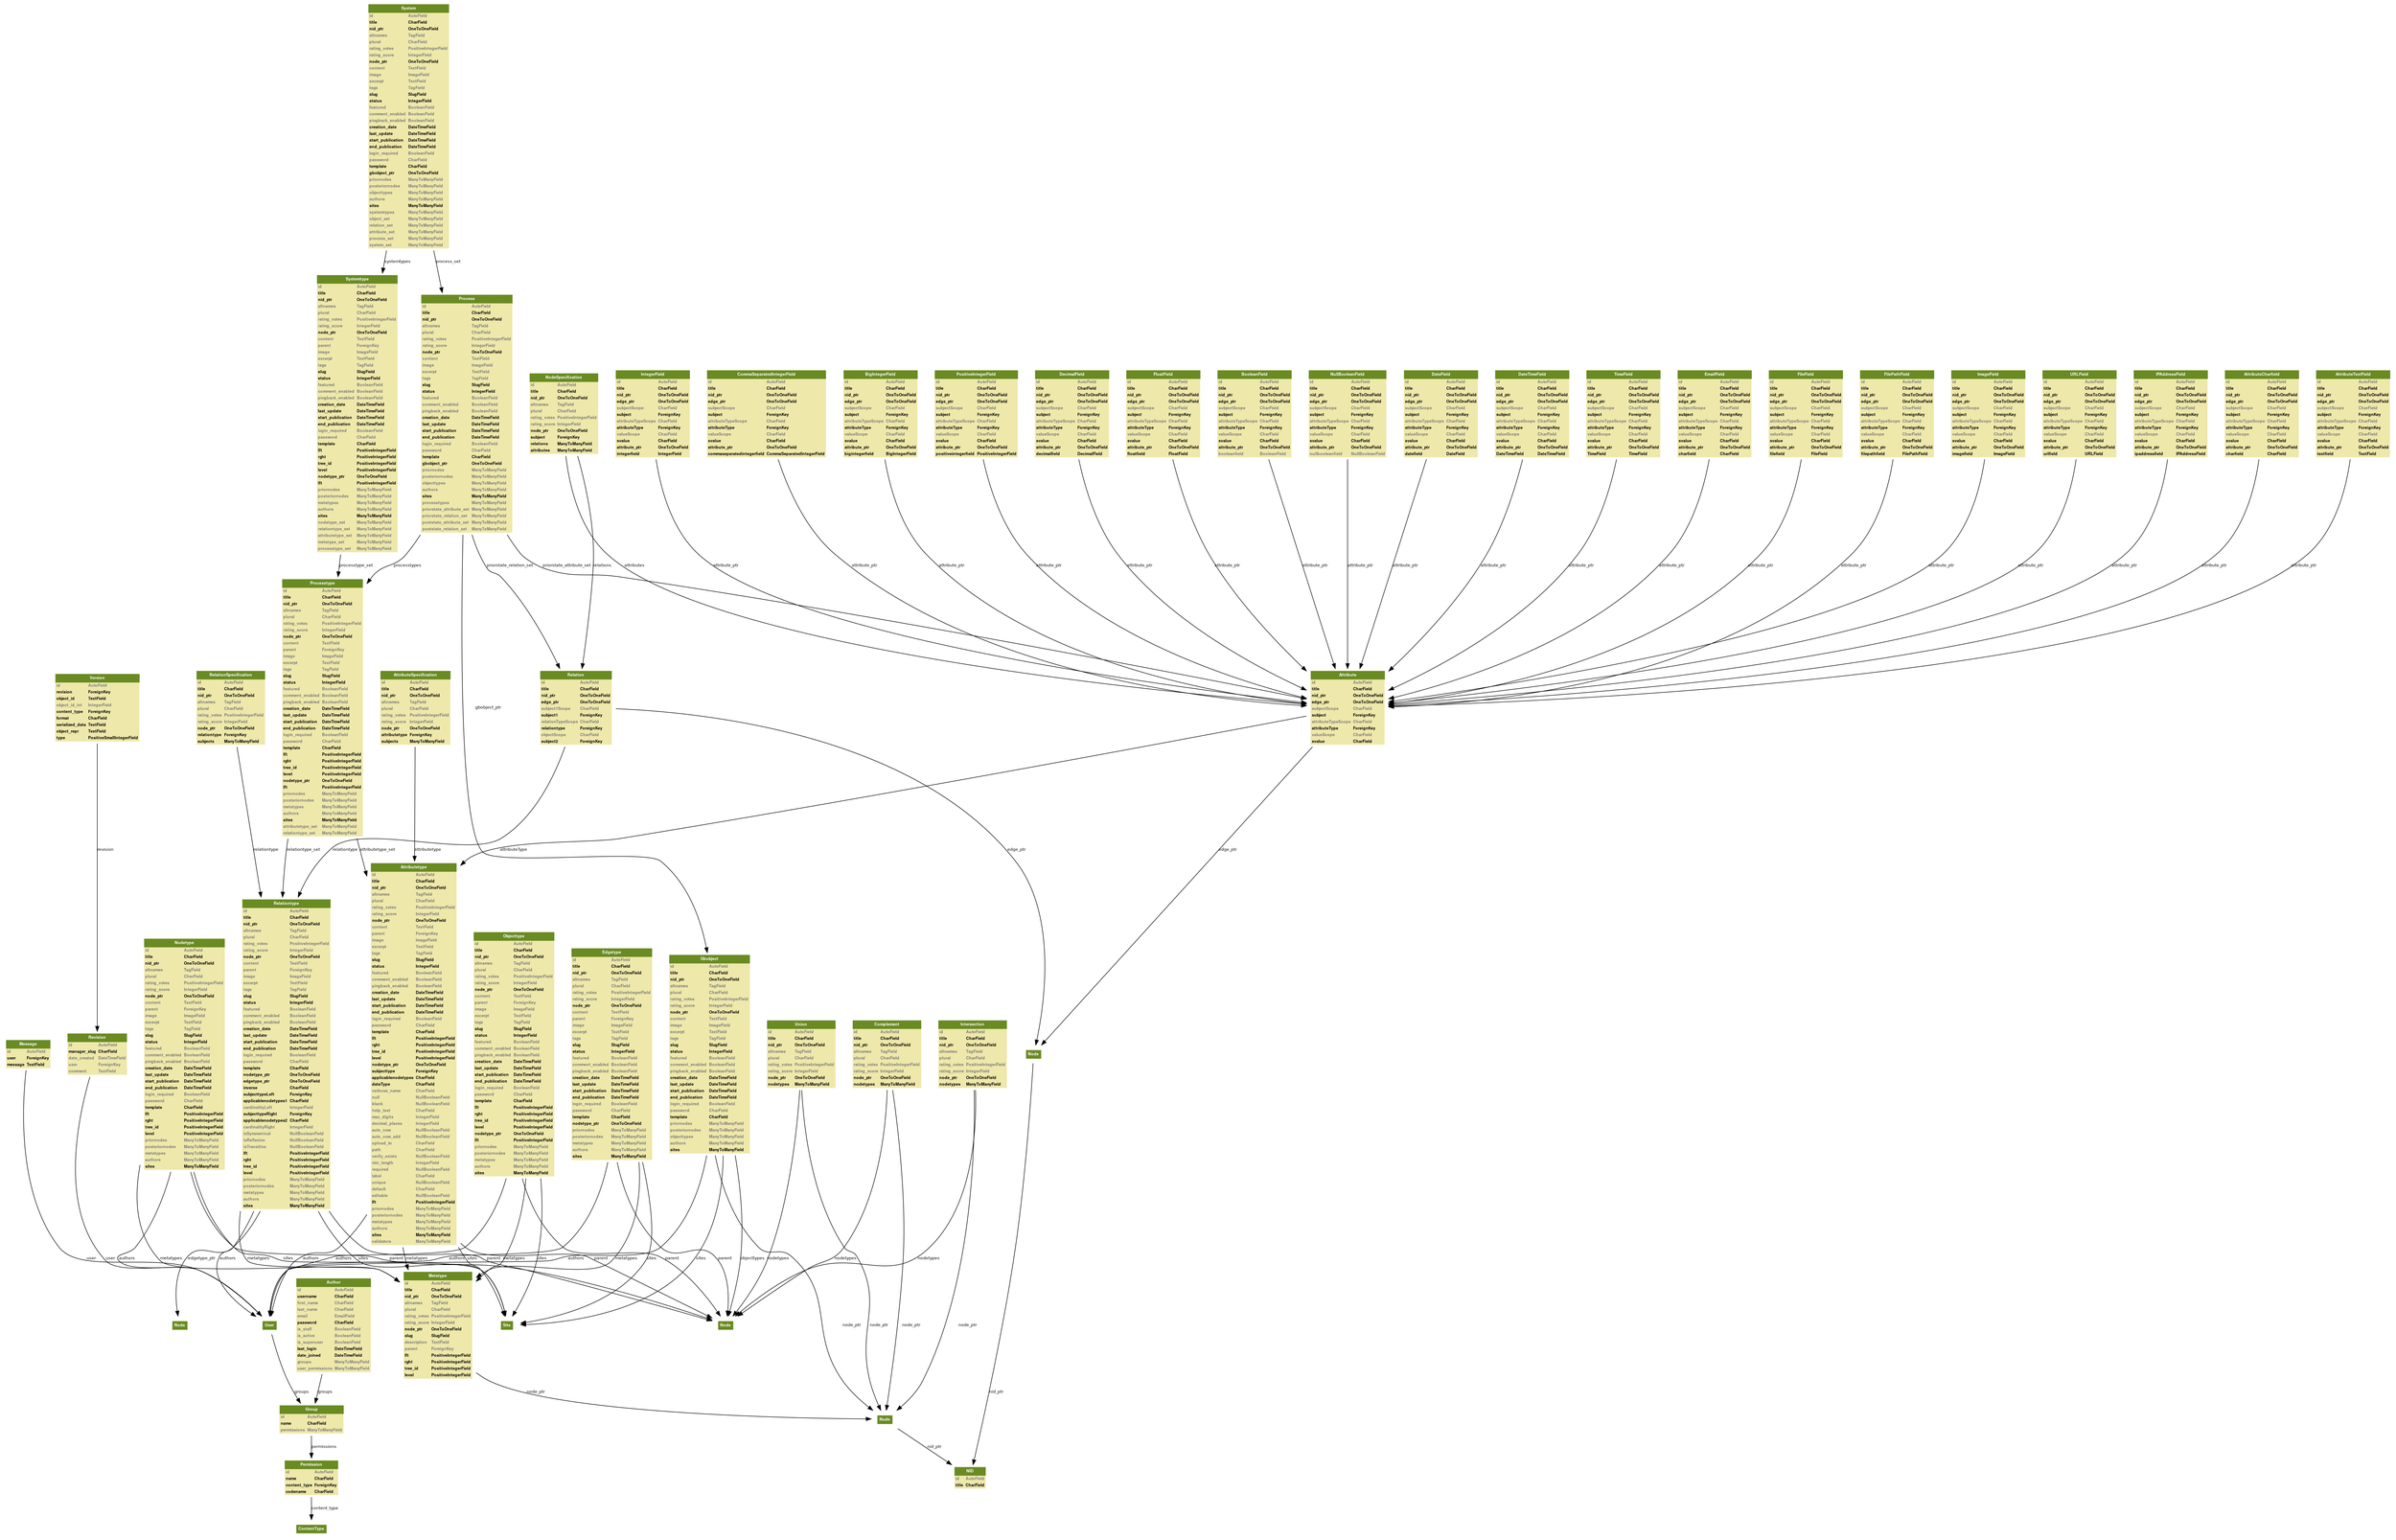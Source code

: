 digraph name {
	graph [fontname=Helvetica,
		fontsize=8
	];
	node [fontname=Helvetica,
		fontsize=8,
		label=<
    <TABLE BGCOLOR="palegoldenrod" BORDER="0" CELLBORDER="0" CELLSPACING="0">
     <TR><TD COLSPAN="2" CELLPADDING="4" ALIGN="CENTER" BGCOLOR="olivedrab4"
     ><FONT FACE="Helvetica Bold" COLOR="white"
     >Node</FONT></TD></TR>

    
        
        <TR><TD ALIGN="LEFT" BORDER="0"
        ><FONT COLOR="#7B7B7B" FACE="Helvetica Bold">id</FONT
        ></TD>
        <TD ALIGN="LEFT"
        ><FONT COLOR="#7B7B7B" FACE="Helvetica Bold">AutoField</FONT
        ></TD></TR>
        
        <TR><TD ALIGN="LEFT" BORDER="0"
        ><FONT FACE="Helvetica Bold">title</FONT
        ></TD>
        <TD ALIGN="LEFT"
        ><FONT FACE="Helvetica Bold">CharField</FONT
        ></TD></TR>
        
        <TR><TD ALIGN="LEFT" BORDER="0"
        ><FONT FACE="Helvetica Bold">nid_ptr</FONT
        ></TD>
        <TD ALIGN="LEFT"
        ><FONT FACE="Helvetica Bold">OneToOneField</FONT
        ></TD></TR>
        
        <TR><TD ALIGN="LEFT" BORDER="0"
        ><FONT COLOR="#7B7B7B" FACE="Helvetica Bold">altnames</FONT
        ></TD>
        <TD ALIGN="LEFT"
        ><FONT COLOR="#7B7B7B" FACE="Helvetica Bold">TagField</FONT
        ></TD></TR>
        
        <TR><TD ALIGN="LEFT" BORDER="0"
        ><FONT COLOR="#7B7B7B" FACE="Helvetica Bold">plural</FONT
        ></TD>
        <TD ALIGN="LEFT"
        ><FONT COLOR="#7B7B7B" FACE="Helvetica Bold">CharField</FONT
        ></TD></TR>
        
        <TR><TD ALIGN="LEFT" BORDER="0"
        ><FONT COLOR="#7B7B7B" FACE="Helvetica Bold">rating_votes</FONT
        ></TD>
        <TD ALIGN="LEFT"
        ><FONT COLOR="#7B7B7B" FACE="Helvetica Bold">PositiveIntegerField</FONT
        ></TD></TR>
        
        <TR><TD ALIGN="LEFT" BORDER="0"
        ><FONT COLOR="#7B7B7B" FACE="Helvetica Bold">rating_score</FONT
        ></TD>
        <TD ALIGN="LEFT"
        ><FONT COLOR="#7B7B7B" FACE="Helvetica Bold">IntegerField</FONT
        ></TD></TR>
        
    
    </TABLE>
    >,
		shape=plaintext
	];
	edge [fontname=Helvetica,
		fontsize=8,
		label=<
    <TABLE BGCOLOR="palegoldenrod" BORDER="0" CELLBORDER="0" CELLSPACING="0">
     <TR><TD COLSPAN="2" CELLPADDING="4" ALIGN="CENTER" BGCOLOR="olivedrab4"
     ><FONT FACE="Helvetica Bold" COLOR="white"
     >Edge</FONT></TD></TR>

    
        
        <TR><TD ALIGN="LEFT" BORDER="0"
        ><FONT COLOR="#7B7B7B" FACE="Helvetica Bold">id</FONT
        ></TD>
        <TD ALIGN="LEFT"
        ><FONT COLOR="#7B7B7B" FACE="Helvetica Bold">AutoField</FONT
        ></TD></TR>
        
        <TR><TD ALIGN="LEFT" BORDER="0"
        ><FONT FACE="Helvetica Bold">title</FONT
        ></TD>
        <TD ALIGN="LEFT"
        ><FONT FACE="Helvetica Bold">CharField</FONT
        ></TD></TR>
        
        <TR><TD ALIGN="LEFT" BORDER="0"
        ><FONT FACE="Helvetica Bold">nid_ptr</FONT
        ></TD>
        <TD ALIGN="LEFT"
        ><FONT FACE="Helvetica Bold">OneToOneField</FONT
        ></TD></TR>
        
    
    </TABLE>
    >
	];
	Group	 [label=<
    <TABLE BGCOLOR="palegoldenrod" BORDER="0" CELLBORDER="0" CELLSPACING="0">
     <TR><TD COLSPAN="2" CELLPADDING="4" ALIGN="CENTER" BGCOLOR="olivedrab4"
     ><FONT FACE="Helvetica Bold" COLOR="white"
     >Group</FONT></TD></TR>

    
        
        <TR><TD ALIGN="LEFT" BORDER="0"
        ><FONT COLOR="#7B7B7B" FACE="Helvetica Bold">id</FONT
        ></TD>
        <TD ALIGN="LEFT"
        ><FONT COLOR="#7B7B7B" FACE="Helvetica Bold">AutoField</FONT
        ></TD></TR>
        
        <TR><TD ALIGN="LEFT" BORDER="0"
        ><FONT FACE="Helvetica Bold">name</FONT
        ></TD>
        <TD ALIGN="LEFT"
        ><FONT FACE="Helvetica Bold">CharField</FONT
        ></TD></TR>
        
        <TR><TD ALIGN="LEFT" BORDER="0"
        ><FONT COLOR="#7B7B7B" FACE="Helvetica Bold">permissions</FONT
        ></TD>
        <TD ALIGN="LEFT"
        ><FONT COLOR="#7B7B7B" FACE="Helvetica Bold">ManyToManyField</FONT
        ></TD></TR>
        
    
    </TABLE>
    >];
	Permission	 [label=<
    <TABLE BGCOLOR="palegoldenrod" BORDER="0" CELLBORDER="0" CELLSPACING="0">
     <TR><TD COLSPAN="2" CELLPADDING="4" ALIGN="CENTER" BGCOLOR="olivedrab4"
     ><FONT FACE="Helvetica Bold" COLOR="white"
     >Permission</FONT></TD></TR>

    
        
        <TR><TD ALIGN="LEFT" BORDER="0"
        ><FONT COLOR="#7B7B7B" FACE="Helvetica Bold">id</FONT
        ></TD>
        <TD ALIGN="LEFT"
        ><FONT COLOR="#7B7B7B" FACE="Helvetica Bold">AutoField</FONT
        ></TD></TR>
        
        <TR><TD ALIGN="LEFT" BORDER="0"
        ><FONT FACE="Helvetica Bold">name</FONT
        ></TD>
        <TD ALIGN="LEFT"
        ><FONT FACE="Helvetica Bold">CharField</FONT
        ></TD></TR>
        
        <TR><TD ALIGN="LEFT" BORDER="0"
        ><FONT FACE="Helvetica Bold">content_type</FONT
        ></TD>
        <TD ALIGN="LEFT"
        ><FONT FACE="Helvetica Bold">ForeignKey</FONT
        ></TD></TR>
        
        <TR><TD ALIGN="LEFT" BORDER="0"
        ><FONT FACE="Helvetica Bold">codename</FONT
        ></TD>
        <TD ALIGN="LEFT"
        ><FONT FACE="Helvetica Bold">CharField</FONT
        ></TD></TR>
        
    
    </TABLE>
    >];
	Group -> Permission	 [arrowhead=normal,
		arrowtail=normal,
		label=permissions];
	Author	 [label=<
    <TABLE BGCOLOR="palegoldenrod" BORDER="0" CELLBORDER="0" CELLSPACING="0">
     <TR><TD COLSPAN="2" CELLPADDING="4" ALIGN="CENTER" BGCOLOR="olivedrab4"
     ><FONT FACE="Helvetica Bold" COLOR="white"
     >Author</FONT></TD></TR>

    
        
        <TR><TD ALIGN="LEFT" BORDER="0"
        ><FONT COLOR="#7B7B7B" FACE="Helvetica Bold">id</FONT
        ></TD>
        <TD ALIGN="LEFT"
        ><FONT COLOR="#7B7B7B" FACE="Helvetica Bold">AutoField</FONT
        ></TD></TR>
        
        <TR><TD ALIGN="LEFT" BORDER="0"
        ><FONT FACE="Helvetica Bold">username</FONT
        ></TD>
        <TD ALIGN="LEFT"
        ><FONT FACE="Helvetica Bold">CharField</FONT
        ></TD></TR>
        
        <TR><TD ALIGN="LEFT" BORDER="0"
        ><FONT COLOR="#7B7B7B" FACE="Helvetica Bold">first_name</FONT
        ></TD>
        <TD ALIGN="LEFT"
        ><FONT COLOR="#7B7B7B" FACE="Helvetica Bold">CharField</FONT
        ></TD></TR>
        
        <TR><TD ALIGN="LEFT" BORDER="0"
        ><FONT COLOR="#7B7B7B" FACE="Helvetica Bold">last_name</FONT
        ></TD>
        <TD ALIGN="LEFT"
        ><FONT COLOR="#7B7B7B" FACE="Helvetica Bold">CharField</FONT
        ></TD></TR>
        
        <TR><TD ALIGN="LEFT" BORDER="0"
        ><FONT COLOR="#7B7B7B" FACE="Helvetica Bold">email</FONT
        ></TD>
        <TD ALIGN="LEFT"
        ><FONT COLOR="#7B7B7B" FACE="Helvetica Bold">EmailField</FONT
        ></TD></TR>
        
        <TR><TD ALIGN="LEFT" BORDER="0"
        ><FONT FACE="Helvetica Bold">password</FONT
        ></TD>
        <TD ALIGN="LEFT"
        ><FONT FACE="Helvetica Bold">CharField</FONT
        ></TD></TR>
        
        <TR><TD ALIGN="LEFT" BORDER="0"
        ><FONT COLOR="#7B7B7B" FACE="Helvetica Bold">is_staff</FONT
        ></TD>
        <TD ALIGN="LEFT"
        ><FONT COLOR="#7B7B7B" FACE="Helvetica Bold">BooleanField</FONT
        ></TD></TR>
        
        <TR><TD ALIGN="LEFT" BORDER="0"
        ><FONT COLOR="#7B7B7B" FACE="Helvetica Bold">is_active</FONT
        ></TD>
        <TD ALIGN="LEFT"
        ><FONT COLOR="#7B7B7B" FACE="Helvetica Bold">BooleanField</FONT
        ></TD></TR>
        
        <TR><TD ALIGN="LEFT" BORDER="0"
        ><FONT COLOR="#7B7B7B" FACE="Helvetica Bold">is_superuser</FONT
        ></TD>
        <TD ALIGN="LEFT"
        ><FONT COLOR="#7B7B7B" FACE="Helvetica Bold">BooleanField</FONT
        ></TD></TR>
        
        <TR><TD ALIGN="LEFT" BORDER="0"
        ><FONT FACE="Helvetica Bold">last_login</FONT
        ></TD>
        <TD ALIGN="LEFT"
        ><FONT FACE="Helvetica Bold">DateTimeField</FONT
        ></TD></TR>
        
        <TR><TD ALIGN="LEFT" BORDER="0"
        ><FONT FACE="Helvetica Bold">date_joined</FONT
        ></TD>
        <TD ALIGN="LEFT"
        ><FONT FACE="Helvetica Bold">DateTimeField</FONT
        ></TD></TR>
        
        <TR><TD ALIGN="LEFT" BORDER="0"
        ><FONT COLOR="#7B7B7B" FACE="Helvetica Bold">groups</FONT
        ></TD>
        <TD ALIGN="LEFT"
        ><FONT COLOR="#7B7B7B" FACE="Helvetica Bold">ManyToManyField</FONT
        ></TD></TR>
        
        <TR><TD ALIGN="LEFT" BORDER="0"
        ><FONT COLOR="#7B7B7B" FACE="Helvetica Bold">user_permissions</FONT
        ></TD>
        <TD ALIGN="LEFT"
        ><FONT COLOR="#7B7B7B" FACE="Helvetica Bold">ManyToManyField</FONT
        ></TD></TR>
        
    
    </TABLE>
    >];
	Author -> Group	 [arrowhead=normal,
		arrowtail=normal,
		label=groups];
	ContentType	 [label=<
        <TABLE BGCOLOR="palegoldenrod" BORDER="0" CELLBORDER="0" CELLSPACING="0">
        <TR><TD COLSPAN="2" CELLPADDING="4" ALIGN="CENTER" BGCOLOR="olivedrab4"
        ><FONT FACE="Helvetica Bold" COLOR="white"
        >ContentType</FONT></TD></TR>
        </TABLE>
        >];
	Permission -> ContentType	 [label=content_type];
	NID	 [label=<
    <TABLE BGCOLOR="palegoldenrod" BORDER="0" CELLBORDER="0" CELLSPACING="0">
     <TR><TD COLSPAN="2" CELLPADDING="4" ALIGN="CENTER" BGCOLOR="olivedrab4"
     ><FONT FACE="Helvetica Bold" COLOR="white"
     >NID</FONT></TD></TR>

    
        
        <TR><TD ALIGN="LEFT" BORDER="0"
        ><FONT COLOR="#7B7B7B" FACE="Helvetica Bold">id</FONT
        ></TD>
        <TD ALIGN="LEFT"
        ><FONT COLOR="#7B7B7B" FACE="Helvetica Bold">AutoField</FONT
        ></TD></TR>
        
        <TR><TD ALIGN="LEFT" BORDER="0"
        ><FONT FACE="Helvetica Bold">title</FONT
        ></TD>
        <TD ALIGN="LEFT"
        ><FONT FACE="Helvetica Bold">CharField</FONT
        ></TD></TR>
        
    
    </TABLE>
    >];
	Gbobject	 [label=<
    <TABLE BGCOLOR="palegoldenrod" BORDER="0" CELLBORDER="0" CELLSPACING="0">
     <TR><TD COLSPAN="2" CELLPADDING="4" ALIGN="CENTER" BGCOLOR="olivedrab4"
     ><FONT FACE="Helvetica Bold" COLOR="white"
     >Gbobject</FONT></TD></TR>

    
        
        <TR><TD ALIGN="LEFT" BORDER="0"
        ><FONT COLOR="#7B7B7B" FACE="Helvetica Bold">id</FONT
        ></TD>
        <TD ALIGN="LEFT"
        ><FONT COLOR="#7B7B7B" FACE="Helvetica Bold">AutoField</FONT
        ></TD></TR>
        
        <TR><TD ALIGN="LEFT" BORDER="0"
        ><FONT FACE="Helvetica Bold">title</FONT
        ></TD>
        <TD ALIGN="LEFT"
        ><FONT FACE="Helvetica Bold">CharField</FONT
        ></TD></TR>
        
        <TR><TD ALIGN="LEFT" BORDER="0"
        ><FONT FACE="Helvetica Bold">nid_ptr</FONT
        ></TD>
        <TD ALIGN="LEFT"
        ><FONT FACE="Helvetica Bold">OneToOneField</FONT
        ></TD></TR>
        
        <TR><TD ALIGN="LEFT" BORDER="0"
        ><FONT COLOR="#7B7B7B" FACE="Helvetica Bold">altnames</FONT
        ></TD>
        <TD ALIGN="LEFT"
        ><FONT COLOR="#7B7B7B" FACE="Helvetica Bold">TagField</FONT
        ></TD></TR>
        
        <TR><TD ALIGN="LEFT" BORDER="0"
        ><FONT COLOR="#7B7B7B" FACE="Helvetica Bold">plural</FONT
        ></TD>
        <TD ALIGN="LEFT"
        ><FONT COLOR="#7B7B7B" FACE="Helvetica Bold">CharField</FONT
        ></TD></TR>
        
        <TR><TD ALIGN="LEFT" BORDER="0"
        ><FONT COLOR="#7B7B7B" FACE="Helvetica Bold">rating_votes</FONT
        ></TD>
        <TD ALIGN="LEFT"
        ><FONT COLOR="#7B7B7B" FACE="Helvetica Bold">PositiveIntegerField</FONT
        ></TD></TR>
        
        <TR><TD ALIGN="LEFT" BORDER="0"
        ><FONT COLOR="#7B7B7B" FACE="Helvetica Bold">rating_score</FONT
        ></TD>
        <TD ALIGN="LEFT"
        ><FONT COLOR="#7B7B7B" FACE="Helvetica Bold">IntegerField</FONT
        ></TD></TR>
        
        <TR><TD ALIGN="LEFT" BORDER="0"
        ><FONT FACE="Helvetica Bold">node_ptr</FONT
        ></TD>
        <TD ALIGN="LEFT"
        ><FONT FACE="Helvetica Bold">OneToOneField</FONT
        ></TD></TR>
        
        <TR><TD ALIGN="LEFT" BORDER="0"
        ><FONT COLOR="#7B7B7B" FACE="Helvetica Bold">content</FONT
        ></TD>
        <TD ALIGN="LEFT"
        ><FONT COLOR="#7B7B7B" FACE="Helvetica Bold">TextField</FONT
        ></TD></TR>
        
        <TR><TD ALIGN="LEFT" BORDER="0"
        ><FONT COLOR="#7B7B7B" FACE="Helvetica Bold">image</FONT
        ></TD>
        <TD ALIGN="LEFT"
        ><FONT COLOR="#7B7B7B" FACE="Helvetica Bold">ImageField</FONT
        ></TD></TR>
        
        <TR><TD ALIGN="LEFT" BORDER="0"
        ><FONT COLOR="#7B7B7B" FACE="Helvetica Bold">excerpt</FONT
        ></TD>
        <TD ALIGN="LEFT"
        ><FONT COLOR="#7B7B7B" FACE="Helvetica Bold">TextField</FONT
        ></TD></TR>
        
        <TR><TD ALIGN="LEFT" BORDER="0"
        ><FONT COLOR="#7B7B7B" FACE="Helvetica Bold">tags</FONT
        ></TD>
        <TD ALIGN="LEFT"
        ><FONT COLOR="#7B7B7B" FACE="Helvetica Bold">TagField</FONT
        ></TD></TR>
        
        <TR><TD ALIGN="LEFT" BORDER="0"
        ><FONT FACE="Helvetica Bold">slug</FONT
        ></TD>
        <TD ALIGN="LEFT"
        ><FONT FACE="Helvetica Bold">SlugField</FONT
        ></TD></TR>
        
        <TR><TD ALIGN="LEFT" BORDER="0"
        ><FONT FACE="Helvetica Bold">status</FONT
        ></TD>
        <TD ALIGN="LEFT"
        ><FONT FACE="Helvetica Bold">IntegerField</FONT
        ></TD></TR>
        
        <TR><TD ALIGN="LEFT" BORDER="0"
        ><FONT COLOR="#7B7B7B" FACE="Helvetica Bold">featured</FONT
        ></TD>
        <TD ALIGN="LEFT"
        ><FONT COLOR="#7B7B7B" FACE="Helvetica Bold">BooleanField</FONT
        ></TD></TR>
        
        <TR><TD ALIGN="LEFT" BORDER="0"
        ><FONT COLOR="#7B7B7B" FACE="Helvetica Bold">comment_enabled</FONT
        ></TD>
        <TD ALIGN="LEFT"
        ><FONT COLOR="#7B7B7B" FACE="Helvetica Bold">BooleanField</FONT
        ></TD></TR>
        
        <TR><TD ALIGN="LEFT" BORDER="0"
        ><FONT COLOR="#7B7B7B" FACE="Helvetica Bold">pingback_enabled</FONT
        ></TD>
        <TD ALIGN="LEFT"
        ><FONT COLOR="#7B7B7B" FACE="Helvetica Bold">BooleanField</FONT
        ></TD></TR>
        
        <TR><TD ALIGN="LEFT" BORDER="0"
        ><FONT FACE="Helvetica Bold">creation_date</FONT
        ></TD>
        <TD ALIGN="LEFT"
        ><FONT FACE="Helvetica Bold">DateTimeField</FONT
        ></TD></TR>
        
        <TR><TD ALIGN="LEFT" BORDER="0"
        ><FONT FACE="Helvetica Bold">last_update</FONT
        ></TD>
        <TD ALIGN="LEFT"
        ><FONT FACE="Helvetica Bold">DateTimeField</FONT
        ></TD></TR>
        
        <TR><TD ALIGN="LEFT" BORDER="0"
        ><FONT FACE="Helvetica Bold">start_publication</FONT
        ></TD>
        <TD ALIGN="LEFT"
        ><FONT FACE="Helvetica Bold">DateTimeField</FONT
        ></TD></TR>
        
        <TR><TD ALIGN="LEFT" BORDER="0"
        ><FONT FACE="Helvetica Bold">end_publication</FONT
        ></TD>
        <TD ALIGN="LEFT"
        ><FONT FACE="Helvetica Bold">DateTimeField</FONT
        ></TD></TR>
        
        <TR><TD ALIGN="LEFT" BORDER="0"
        ><FONT COLOR="#7B7B7B" FACE="Helvetica Bold">login_required</FONT
        ></TD>
        <TD ALIGN="LEFT"
        ><FONT COLOR="#7B7B7B" FACE="Helvetica Bold">BooleanField</FONT
        ></TD></TR>
        
        <TR><TD ALIGN="LEFT" BORDER="0"
        ><FONT COLOR="#7B7B7B" FACE="Helvetica Bold">password</FONT
        ></TD>
        <TD ALIGN="LEFT"
        ><FONT COLOR="#7B7B7B" FACE="Helvetica Bold">CharField</FONT
        ></TD></TR>
        
        <TR><TD ALIGN="LEFT" BORDER="0"
        ><FONT FACE="Helvetica Bold">template</FONT
        ></TD>
        <TD ALIGN="LEFT"
        ><FONT FACE="Helvetica Bold">CharField</FONT
        ></TD></TR>
        
        <TR><TD ALIGN="LEFT" BORDER="0"
        ><FONT COLOR="#7B7B7B" FACE="Helvetica Bold">priornodes</FONT
        ></TD>
        <TD ALIGN="LEFT"
        ><FONT COLOR="#7B7B7B" FACE="Helvetica Bold">ManyToManyField</FONT
        ></TD></TR>
        
        <TR><TD ALIGN="LEFT" BORDER="0"
        ><FONT COLOR="#7B7B7B" FACE="Helvetica Bold">posteriornodes</FONT
        ></TD>
        <TD ALIGN="LEFT"
        ><FONT COLOR="#7B7B7B" FACE="Helvetica Bold">ManyToManyField</FONT
        ></TD></TR>
        
        <TR><TD ALIGN="LEFT" BORDER="0"
        ><FONT COLOR="#7B7B7B" FACE="Helvetica Bold">objecttypes</FONT
        ></TD>
        <TD ALIGN="LEFT"
        ><FONT COLOR="#7B7B7B" FACE="Helvetica Bold">ManyToManyField</FONT
        ></TD></TR>
        
        <TR><TD ALIGN="LEFT" BORDER="0"
        ><FONT COLOR="#7B7B7B" FACE="Helvetica Bold">authors</FONT
        ></TD>
        <TD ALIGN="LEFT"
        ><FONT COLOR="#7B7B7B" FACE="Helvetica Bold">ManyToManyField</FONT
        ></TD></TR>
        
        <TR><TD ALIGN="LEFT" BORDER="0"
        ><FONT FACE="Helvetica Bold">sites</FONT
        ></TD>
        <TD ALIGN="LEFT"
        ><FONT FACE="Helvetica Bold">ManyToManyField</FONT
        ></TD></TR>
        
    
    </TABLE>
    >];
	gbNode	 [label=<
        <TABLE BGCOLOR="palegoldenrod" BORDER="0" CELLBORDER="0" CELLSPACING="0">
        <TR><TD COLSPAN="2" CELLPADDING="4" ALIGN="CENTER" BGCOLOR="olivedrab4"
        ><FONT FACE="Helvetica Bold" COLOR="white"
        >Node</FONT></TD></TR>
        </TABLE>
        >];
	Gbobject -> gbNode	 [label=node_ptr];
	gbNodetype	 [label=<
        <TABLE BGCOLOR="palegoldenrod" BORDER="0" CELLBORDER="0" CELLSPACING="0">
        <TR><TD COLSPAN="2" CELLPADDING="4" ALIGN="CENTER" BGCOLOR="olivedrab4"
        ><FONT FACE="Helvetica Bold" COLOR="white"
        >Node</FONT></TD></TR>
        </TABLE>
        >];
	Gbobject -> gbNodetype	 [arrowhead=normal,
		arrowtail=normal,
		label=objecttypes];
	User	 [label=<
        <TABLE BGCOLOR="palegoldenrod" BORDER="0" CELLBORDER="0" CELLSPACING="0">
        <TR><TD COLSPAN="2" CELLPADDING="4" ALIGN="CENTER" BGCOLOR="olivedrab4"
        ><FONT FACE="Helvetica Bold" COLOR="white"
        >User</FONT></TD></TR>
        </TABLE>
        >];
	Gbobject -> User	 [arrowhead=normal,
		arrowtail=normal,
		label=authors];
	Site	 [label=<
        <TABLE BGCOLOR="palegoldenrod" BORDER="0" CELLBORDER="0" CELLSPACING="0">
        <TR><TD COLSPAN="2" CELLPADDING="4" ALIGN="CENTER" BGCOLOR="olivedrab4"
        ><FONT FACE="Helvetica Bold" COLOR="white"
        >Site</FONT></TD></TR>
        </TABLE>
        >];
	Gbobject -> Site	 [arrowhead=normal,
		arrowtail=normal,
		label=sites];
	gbNode -> NID	 [label=nid_ptr];
	Nodetype	 [label=<
    <TABLE BGCOLOR="palegoldenrod" BORDER="0" CELLBORDER="0" CELLSPACING="0">
     <TR><TD COLSPAN="2" CELLPADDING="4" ALIGN="CENTER" BGCOLOR="olivedrab4"
     ><FONT FACE="Helvetica Bold" COLOR="white"
     >Nodetype</FONT></TD></TR>

    
        
        <TR><TD ALIGN="LEFT" BORDER="0"
        ><FONT COLOR="#7B7B7B" FACE="Helvetica Bold">id</FONT
        ></TD>
        <TD ALIGN="LEFT"
        ><FONT COLOR="#7B7B7B" FACE="Helvetica Bold">AutoField</FONT
        ></TD></TR>
        
        <TR><TD ALIGN="LEFT" BORDER="0"
        ><FONT FACE="Helvetica Bold">title</FONT
        ></TD>
        <TD ALIGN="LEFT"
        ><FONT FACE="Helvetica Bold">CharField</FONT
        ></TD></TR>
        
        <TR><TD ALIGN="LEFT" BORDER="0"
        ><FONT FACE="Helvetica Bold">nid_ptr</FONT
        ></TD>
        <TD ALIGN="LEFT"
        ><FONT FACE="Helvetica Bold">OneToOneField</FONT
        ></TD></TR>
        
        <TR><TD ALIGN="LEFT" BORDER="0"
        ><FONT COLOR="#7B7B7B" FACE="Helvetica Bold">altnames</FONT
        ></TD>
        <TD ALIGN="LEFT"
        ><FONT COLOR="#7B7B7B" FACE="Helvetica Bold">TagField</FONT
        ></TD></TR>
        
        <TR><TD ALIGN="LEFT" BORDER="0"
        ><FONT COLOR="#7B7B7B" FACE="Helvetica Bold">plural</FONT
        ></TD>
        <TD ALIGN="LEFT"
        ><FONT COLOR="#7B7B7B" FACE="Helvetica Bold">CharField</FONT
        ></TD></TR>
        
        <TR><TD ALIGN="LEFT" BORDER="0"
        ><FONT COLOR="#7B7B7B" FACE="Helvetica Bold">rating_votes</FONT
        ></TD>
        <TD ALIGN="LEFT"
        ><FONT COLOR="#7B7B7B" FACE="Helvetica Bold">PositiveIntegerField</FONT
        ></TD></TR>
        
        <TR><TD ALIGN="LEFT" BORDER="0"
        ><FONT COLOR="#7B7B7B" FACE="Helvetica Bold">rating_score</FONT
        ></TD>
        <TD ALIGN="LEFT"
        ><FONT COLOR="#7B7B7B" FACE="Helvetica Bold">IntegerField</FONT
        ></TD></TR>
        
        <TR><TD ALIGN="LEFT" BORDER="0"
        ><FONT FACE="Helvetica Bold">node_ptr</FONT
        ></TD>
        <TD ALIGN="LEFT"
        ><FONT FACE="Helvetica Bold">OneToOneField</FONT
        ></TD></TR>
        
        <TR><TD ALIGN="LEFT" BORDER="0"
        ><FONT COLOR="#7B7B7B" FACE="Helvetica Bold">content</FONT
        ></TD>
        <TD ALIGN="LEFT"
        ><FONT COLOR="#7B7B7B" FACE="Helvetica Bold">TextField</FONT
        ></TD></TR>
        
        <TR><TD ALIGN="LEFT" BORDER="0"
        ><FONT COLOR="#7B7B7B" FACE="Helvetica Bold">parent</FONT
        ></TD>
        <TD ALIGN="LEFT"
        ><FONT COLOR="#7B7B7B" FACE="Helvetica Bold">ForeignKey</FONT
        ></TD></TR>
        
        <TR><TD ALIGN="LEFT" BORDER="0"
        ><FONT COLOR="#7B7B7B" FACE="Helvetica Bold">image</FONT
        ></TD>
        <TD ALIGN="LEFT"
        ><FONT COLOR="#7B7B7B" FACE="Helvetica Bold">ImageField</FONT
        ></TD></TR>
        
        <TR><TD ALIGN="LEFT" BORDER="0"
        ><FONT COLOR="#7B7B7B" FACE="Helvetica Bold">excerpt</FONT
        ></TD>
        <TD ALIGN="LEFT"
        ><FONT COLOR="#7B7B7B" FACE="Helvetica Bold">TextField</FONT
        ></TD></TR>
        
        <TR><TD ALIGN="LEFT" BORDER="0"
        ><FONT COLOR="#7B7B7B" FACE="Helvetica Bold">tags</FONT
        ></TD>
        <TD ALIGN="LEFT"
        ><FONT COLOR="#7B7B7B" FACE="Helvetica Bold">TagField</FONT
        ></TD></TR>
        
        <TR><TD ALIGN="LEFT" BORDER="0"
        ><FONT FACE="Helvetica Bold">slug</FONT
        ></TD>
        <TD ALIGN="LEFT"
        ><FONT FACE="Helvetica Bold">SlugField</FONT
        ></TD></TR>
        
        <TR><TD ALIGN="LEFT" BORDER="0"
        ><FONT FACE="Helvetica Bold">status</FONT
        ></TD>
        <TD ALIGN="LEFT"
        ><FONT FACE="Helvetica Bold">IntegerField</FONT
        ></TD></TR>
        
        <TR><TD ALIGN="LEFT" BORDER="0"
        ><FONT COLOR="#7B7B7B" FACE="Helvetica Bold">featured</FONT
        ></TD>
        <TD ALIGN="LEFT"
        ><FONT COLOR="#7B7B7B" FACE="Helvetica Bold">BooleanField</FONT
        ></TD></TR>
        
        <TR><TD ALIGN="LEFT" BORDER="0"
        ><FONT COLOR="#7B7B7B" FACE="Helvetica Bold">comment_enabled</FONT
        ></TD>
        <TD ALIGN="LEFT"
        ><FONT COLOR="#7B7B7B" FACE="Helvetica Bold">BooleanField</FONT
        ></TD></TR>
        
        <TR><TD ALIGN="LEFT" BORDER="0"
        ><FONT COLOR="#7B7B7B" FACE="Helvetica Bold">pingback_enabled</FONT
        ></TD>
        <TD ALIGN="LEFT"
        ><FONT COLOR="#7B7B7B" FACE="Helvetica Bold">BooleanField</FONT
        ></TD></TR>
        
        <TR><TD ALIGN="LEFT" BORDER="0"
        ><FONT FACE="Helvetica Bold">creation_date</FONT
        ></TD>
        <TD ALIGN="LEFT"
        ><FONT FACE="Helvetica Bold">DateTimeField</FONT
        ></TD></TR>
        
        <TR><TD ALIGN="LEFT" BORDER="0"
        ><FONT FACE="Helvetica Bold">last_update</FONT
        ></TD>
        <TD ALIGN="LEFT"
        ><FONT FACE="Helvetica Bold">DateTimeField</FONT
        ></TD></TR>
        
        <TR><TD ALIGN="LEFT" BORDER="0"
        ><FONT FACE="Helvetica Bold">start_publication</FONT
        ></TD>
        <TD ALIGN="LEFT"
        ><FONT FACE="Helvetica Bold">DateTimeField</FONT
        ></TD></TR>
        
        <TR><TD ALIGN="LEFT" BORDER="0"
        ><FONT FACE="Helvetica Bold">end_publication</FONT
        ></TD>
        <TD ALIGN="LEFT"
        ><FONT FACE="Helvetica Bold">DateTimeField</FONT
        ></TD></TR>
        
        <TR><TD ALIGN="LEFT" BORDER="0"
        ><FONT COLOR="#7B7B7B" FACE="Helvetica Bold">login_required</FONT
        ></TD>
        <TD ALIGN="LEFT"
        ><FONT COLOR="#7B7B7B" FACE="Helvetica Bold">BooleanField</FONT
        ></TD></TR>
        
        <TR><TD ALIGN="LEFT" BORDER="0"
        ><FONT COLOR="#7B7B7B" FACE="Helvetica Bold">password</FONT
        ></TD>
        <TD ALIGN="LEFT"
        ><FONT COLOR="#7B7B7B" FACE="Helvetica Bold">CharField</FONT
        ></TD></TR>
        
        <TR><TD ALIGN="LEFT" BORDER="0"
        ><FONT FACE="Helvetica Bold">template</FONT
        ></TD>
        <TD ALIGN="LEFT"
        ><FONT FACE="Helvetica Bold">CharField</FONT
        ></TD></TR>
        
        <TR><TD ALIGN="LEFT" BORDER="0"
        ><FONT FACE="Helvetica Bold">lft</FONT
        ></TD>
        <TD ALIGN="LEFT"
        ><FONT FACE="Helvetica Bold">PositiveIntegerField</FONT
        ></TD></TR>
        
        <TR><TD ALIGN="LEFT" BORDER="0"
        ><FONT FACE="Helvetica Bold">rght</FONT
        ></TD>
        <TD ALIGN="LEFT"
        ><FONT FACE="Helvetica Bold">PositiveIntegerField</FONT
        ></TD></TR>
        
        <TR><TD ALIGN="LEFT" BORDER="0"
        ><FONT FACE="Helvetica Bold">tree_id</FONT
        ></TD>
        <TD ALIGN="LEFT"
        ><FONT FACE="Helvetica Bold">PositiveIntegerField</FONT
        ></TD></TR>
        
        <TR><TD ALIGN="LEFT" BORDER="0"
        ><FONT FACE="Helvetica Bold">level</FONT
        ></TD>
        <TD ALIGN="LEFT"
        ><FONT FACE="Helvetica Bold">PositiveIntegerField</FONT
        ></TD></TR>
        
        <TR><TD ALIGN="LEFT" BORDER="0"
        ><FONT COLOR="#7B7B7B" FACE="Helvetica Bold">priornodes</FONT
        ></TD>
        <TD ALIGN="LEFT"
        ><FONT COLOR="#7B7B7B" FACE="Helvetica Bold">ManyToManyField</FONT
        ></TD></TR>
        
        <TR><TD ALIGN="LEFT" BORDER="0"
        ><FONT COLOR="#7B7B7B" FACE="Helvetica Bold">posteriornodes</FONT
        ></TD>
        <TD ALIGN="LEFT"
        ><FONT COLOR="#7B7B7B" FACE="Helvetica Bold">ManyToManyField</FONT
        ></TD></TR>
        
        <TR><TD ALIGN="LEFT" BORDER="0"
        ><FONT COLOR="#7B7B7B" FACE="Helvetica Bold">metatypes</FONT
        ></TD>
        <TD ALIGN="LEFT"
        ><FONT COLOR="#7B7B7B" FACE="Helvetica Bold">ManyToManyField</FONT
        ></TD></TR>
        
        <TR><TD ALIGN="LEFT" BORDER="0"
        ><FONT COLOR="#7B7B7B" FACE="Helvetica Bold">authors</FONT
        ></TD>
        <TD ALIGN="LEFT"
        ><FONT COLOR="#7B7B7B" FACE="Helvetica Bold">ManyToManyField</FONT
        ></TD></TR>
        
        <TR><TD ALIGN="LEFT" BORDER="0"
        ><FONT FACE="Helvetica Bold">sites</FONT
        ></TD>
        <TD ALIGN="LEFT"
        ><FONT FACE="Helvetica Bold">ManyToManyField</FONT
        ></TD></TR>
        
    
    </TABLE>
    >];
	Metatype	 [label=<
    <TABLE BGCOLOR="palegoldenrod" BORDER="0" CELLBORDER="0" CELLSPACING="0">
     <TR><TD COLSPAN="2" CELLPADDING="4" ALIGN="CENTER" BGCOLOR="olivedrab4"
     ><FONT FACE="Helvetica Bold" COLOR="white"
     >Metatype</FONT></TD></TR>

    
        
        <TR><TD ALIGN="LEFT" BORDER="0"
        ><FONT COLOR="#7B7B7B" FACE="Helvetica Bold">id</FONT
        ></TD>
        <TD ALIGN="LEFT"
        ><FONT COLOR="#7B7B7B" FACE="Helvetica Bold">AutoField</FONT
        ></TD></TR>
        
        <TR><TD ALIGN="LEFT" BORDER="0"
        ><FONT FACE="Helvetica Bold">title</FONT
        ></TD>
        <TD ALIGN="LEFT"
        ><FONT FACE="Helvetica Bold">CharField</FONT
        ></TD></TR>
        
        <TR><TD ALIGN="LEFT" BORDER="0"
        ><FONT FACE="Helvetica Bold">nid_ptr</FONT
        ></TD>
        <TD ALIGN="LEFT"
        ><FONT FACE="Helvetica Bold">OneToOneField</FONT
        ></TD></TR>
        
        <TR><TD ALIGN="LEFT" BORDER="0"
        ><FONT COLOR="#7B7B7B" FACE="Helvetica Bold">altnames</FONT
        ></TD>
        <TD ALIGN="LEFT"
        ><FONT COLOR="#7B7B7B" FACE="Helvetica Bold">TagField</FONT
        ></TD></TR>
        
        <TR><TD ALIGN="LEFT" BORDER="0"
        ><FONT COLOR="#7B7B7B" FACE="Helvetica Bold">plural</FONT
        ></TD>
        <TD ALIGN="LEFT"
        ><FONT COLOR="#7B7B7B" FACE="Helvetica Bold">CharField</FONT
        ></TD></TR>
        
        <TR><TD ALIGN="LEFT" BORDER="0"
        ><FONT COLOR="#7B7B7B" FACE="Helvetica Bold">rating_votes</FONT
        ></TD>
        <TD ALIGN="LEFT"
        ><FONT COLOR="#7B7B7B" FACE="Helvetica Bold">PositiveIntegerField</FONT
        ></TD></TR>
        
        <TR><TD ALIGN="LEFT" BORDER="0"
        ><FONT COLOR="#7B7B7B" FACE="Helvetica Bold">rating_score</FONT
        ></TD>
        <TD ALIGN="LEFT"
        ><FONT COLOR="#7B7B7B" FACE="Helvetica Bold">IntegerField</FONT
        ></TD></TR>
        
        <TR><TD ALIGN="LEFT" BORDER="0"
        ><FONT FACE="Helvetica Bold">node_ptr</FONT
        ></TD>
        <TD ALIGN="LEFT"
        ><FONT FACE="Helvetica Bold">OneToOneField</FONT
        ></TD></TR>
        
        <TR><TD ALIGN="LEFT" BORDER="0"
        ><FONT FACE="Helvetica Bold">slug</FONT
        ></TD>
        <TD ALIGN="LEFT"
        ><FONT FACE="Helvetica Bold">SlugField</FONT
        ></TD></TR>
        
        <TR><TD ALIGN="LEFT" BORDER="0"
        ><FONT COLOR="#7B7B7B" FACE="Helvetica Bold">description</FONT
        ></TD>
        <TD ALIGN="LEFT"
        ><FONT COLOR="#7B7B7B" FACE="Helvetica Bold">TextField</FONT
        ></TD></TR>
        
        <TR><TD ALIGN="LEFT" BORDER="0"
        ><FONT COLOR="#7B7B7B" FACE="Helvetica Bold">parent</FONT
        ></TD>
        <TD ALIGN="LEFT"
        ><FONT COLOR="#7B7B7B" FACE="Helvetica Bold">ForeignKey</FONT
        ></TD></TR>
        
        <TR><TD ALIGN="LEFT" BORDER="0"
        ><FONT FACE="Helvetica Bold">lft</FONT
        ></TD>
        <TD ALIGN="LEFT"
        ><FONT FACE="Helvetica Bold">PositiveIntegerField</FONT
        ></TD></TR>
        
        <TR><TD ALIGN="LEFT" BORDER="0"
        ><FONT FACE="Helvetica Bold">rght</FONT
        ></TD>
        <TD ALIGN="LEFT"
        ><FONT FACE="Helvetica Bold">PositiveIntegerField</FONT
        ></TD></TR>
        
        <TR><TD ALIGN="LEFT" BORDER="0"
        ><FONT FACE="Helvetica Bold">tree_id</FONT
        ></TD>
        <TD ALIGN="LEFT"
        ><FONT FACE="Helvetica Bold">PositiveIntegerField</FONT
        ></TD></TR>
        
        <TR><TD ALIGN="LEFT" BORDER="0"
        ><FONT FACE="Helvetica Bold">level</FONT
        ></TD>
        <TD ALIGN="LEFT"
        ><FONT FACE="Helvetica Bold">PositiveIntegerField</FONT
        ></TD></TR>
        
    
    </TABLE>
    >];
	Nodetype -> Metatype	 [arrowhead=normal,
		arrowtail=normal,
		label=metatypes];
	Nodetype -> gbNodetype	 [label=parent];
	Nodetype -> User	 [arrowhead=normal,
		arrowtail=normal,
		label=authors];
	Nodetype -> Site	 [arrowhead=normal,
		arrowtail=normal,
		label=sites];
	User -> Group	 [arrowhead=normal,
		arrowtail=normal,
		label=groups];
	Process	 [label=<
    <TABLE BGCOLOR="palegoldenrod" BORDER="0" CELLBORDER="0" CELLSPACING="0">
     <TR><TD COLSPAN="2" CELLPADDING="4" ALIGN="CENTER" BGCOLOR="olivedrab4"
     ><FONT FACE="Helvetica Bold" COLOR="white"
     >Process</FONT></TD></TR>

    
        
        <TR><TD ALIGN="LEFT" BORDER="0"
        ><FONT COLOR="#7B7B7B" FACE="Helvetica Bold">id</FONT
        ></TD>
        <TD ALIGN="LEFT"
        ><FONT COLOR="#7B7B7B" FACE="Helvetica Bold">AutoField</FONT
        ></TD></TR>
        
        <TR><TD ALIGN="LEFT" BORDER="0"
        ><FONT FACE="Helvetica Bold">title</FONT
        ></TD>
        <TD ALIGN="LEFT"
        ><FONT FACE="Helvetica Bold">CharField</FONT
        ></TD></TR>
        
        <TR><TD ALIGN="LEFT" BORDER="0"
        ><FONT FACE="Helvetica Bold">nid_ptr</FONT
        ></TD>
        <TD ALIGN="LEFT"
        ><FONT FACE="Helvetica Bold">OneToOneField</FONT
        ></TD></TR>
        
        <TR><TD ALIGN="LEFT" BORDER="0"
        ><FONT COLOR="#7B7B7B" FACE="Helvetica Bold">altnames</FONT
        ></TD>
        <TD ALIGN="LEFT"
        ><FONT COLOR="#7B7B7B" FACE="Helvetica Bold">TagField</FONT
        ></TD></TR>
        
        <TR><TD ALIGN="LEFT" BORDER="0"
        ><FONT COLOR="#7B7B7B" FACE="Helvetica Bold">plural</FONT
        ></TD>
        <TD ALIGN="LEFT"
        ><FONT COLOR="#7B7B7B" FACE="Helvetica Bold">CharField</FONT
        ></TD></TR>
        
        <TR><TD ALIGN="LEFT" BORDER="0"
        ><FONT COLOR="#7B7B7B" FACE="Helvetica Bold">rating_votes</FONT
        ></TD>
        <TD ALIGN="LEFT"
        ><FONT COLOR="#7B7B7B" FACE="Helvetica Bold">PositiveIntegerField</FONT
        ></TD></TR>
        
        <TR><TD ALIGN="LEFT" BORDER="0"
        ><FONT COLOR="#7B7B7B" FACE="Helvetica Bold">rating_score</FONT
        ></TD>
        <TD ALIGN="LEFT"
        ><FONT COLOR="#7B7B7B" FACE="Helvetica Bold">IntegerField</FONT
        ></TD></TR>
        
        <TR><TD ALIGN="LEFT" BORDER="0"
        ><FONT FACE="Helvetica Bold">node_ptr</FONT
        ></TD>
        <TD ALIGN="LEFT"
        ><FONT FACE="Helvetica Bold">OneToOneField</FONT
        ></TD></TR>
        
        <TR><TD ALIGN="LEFT" BORDER="0"
        ><FONT COLOR="#7B7B7B" FACE="Helvetica Bold">content</FONT
        ></TD>
        <TD ALIGN="LEFT"
        ><FONT COLOR="#7B7B7B" FACE="Helvetica Bold">TextField</FONT
        ></TD></TR>
        
        <TR><TD ALIGN="LEFT" BORDER="0"
        ><FONT COLOR="#7B7B7B" FACE="Helvetica Bold">image</FONT
        ></TD>
        <TD ALIGN="LEFT"
        ><FONT COLOR="#7B7B7B" FACE="Helvetica Bold">ImageField</FONT
        ></TD></TR>
        
        <TR><TD ALIGN="LEFT" BORDER="0"
        ><FONT COLOR="#7B7B7B" FACE="Helvetica Bold">excerpt</FONT
        ></TD>
        <TD ALIGN="LEFT"
        ><FONT COLOR="#7B7B7B" FACE="Helvetica Bold">TextField</FONT
        ></TD></TR>
        
        <TR><TD ALIGN="LEFT" BORDER="0"
        ><FONT COLOR="#7B7B7B" FACE="Helvetica Bold">tags</FONT
        ></TD>
        <TD ALIGN="LEFT"
        ><FONT COLOR="#7B7B7B" FACE="Helvetica Bold">TagField</FONT
        ></TD></TR>
        
        <TR><TD ALIGN="LEFT" BORDER="0"
        ><FONT FACE="Helvetica Bold">slug</FONT
        ></TD>
        <TD ALIGN="LEFT"
        ><FONT FACE="Helvetica Bold">SlugField</FONT
        ></TD></TR>
        
        <TR><TD ALIGN="LEFT" BORDER="0"
        ><FONT FACE="Helvetica Bold">status</FONT
        ></TD>
        <TD ALIGN="LEFT"
        ><FONT FACE="Helvetica Bold">IntegerField</FONT
        ></TD></TR>
        
        <TR><TD ALIGN="LEFT" BORDER="0"
        ><FONT COLOR="#7B7B7B" FACE="Helvetica Bold">featured</FONT
        ></TD>
        <TD ALIGN="LEFT"
        ><FONT COLOR="#7B7B7B" FACE="Helvetica Bold">BooleanField</FONT
        ></TD></TR>
        
        <TR><TD ALIGN="LEFT" BORDER="0"
        ><FONT COLOR="#7B7B7B" FACE="Helvetica Bold">comment_enabled</FONT
        ></TD>
        <TD ALIGN="LEFT"
        ><FONT COLOR="#7B7B7B" FACE="Helvetica Bold">BooleanField</FONT
        ></TD></TR>
        
        <TR><TD ALIGN="LEFT" BORDER="0"
        ><FONT COLOR="#7B7B7B" FACE="Helvetica Bold">pingback_enabled</FONT
        ></TD>
        <TD ALIGN="LEFT"
        ><FONT COLOR="#7B7B7B" FACE="Helvetica Bold">BooleanField</FONT
        ></TD></TR>
        
        <TR><TD ALIGN="LEFT" BORDER="0"
        ><FONT FACE="Helvetica Bold">creation_date</FONT
        ></TD>
        <TD ALIGN="LEFT"
        ><FONT FACE="Helvetica Bold">DateTimeField</FONT
        ></TD></TR>
        
        <TR><TD ALIGN="LEFT" BORDER="0"
        ><FONT FACE="Helvetica Bold">last_update</FONT
        ></TD>
        <TD ALIGN="LEFT"
        ><FONT FACE="Helvetica Bold">DateTimeField</FONT
        ></TD></TR>
        
        <TR><TD ALIGN="LEFT" BORDER="0"
        ><FONT FACE="Helvetica Bold">start_publication</FONT
        ></TD>
        <TD ALIGN="LEFT"
        ><FONT FACE="Helvetica Bold">DateTimeField</FONT
        ></TD></TR>
        
        <TR><TD ALIGN="LEFT" BORDER="0"
        ><FONT FACE="Helvetica Bold">end_publication</FONT
        ></TD>
        <TD ALIGN="LEFT"
        ><FONT FACE="Helvetica Bold">DateTimeField</FONT
        ></TD></TR>
        
        <TR><TD ALIGN="LEFT" BORDER="0"
        ><FONT COLOR="#7B7B7B" FACE="Helvetica Bold">login_required</FONT
        ></TD>
        <TD ALIGN="LEFT"
        ><FONT COLOR="#7B7B7B" FACE="Helvetica Bold">BooleanField</FONT
        ></TD></TR>
        
        <TR><TD ALIGN="LEFT" BORDER="0"
        ><FONT COLOR="#7B7B7B" FACE="Helvetica Bold">password</FONT
        ></TD>
        <TD ALIGN="LEFT"
        ><FONT COLOR="#7B7B7B" FACE="Helvetica Bold">CharField</FONT
        ></TD></TR>
        
        <TR><TD ALIGN="LEFT" BORDER="0"
        ><FONT FACE="Helvetica Bold">template</FONT
        ></TD>
        <TD ALIGN="LEFT"
        ><FONT FACE="Helvetica Bold">CharField</FONT
        ></TD></TR>
        
        <TR><TD ALIGN="LEFT" BORDER="0"
        ><FONT FACE="Helvetica Bold">gbobject_ptr</FONT
        ></TD>
        <TD ALIGN="LEFT"
        ><FONT FACE="Helvetica Bold">OneToOneField</FONT
        ></TD></TR>
        
        <TR><TD ALIGN="LEFT" BORDER="0"
        ><FONT COLOR="#7B7B7B" FACE="Helvetica Bold">priornodes</FONT
        ></TD>
        <TD ALIGN="LEFT"
        ><FONT COLOR="#7B7B7B" FACE="Helvetica Bold">ManyToManyField</FONT
        ></TD></TR>
        
        <TR><TD ALIGN="LEFT" BORDER="0"
        ><FONT COLOR="#7B7B7B" FACE="Helvetica Bold">posteriornodes</FONT
        ></TD>
        <TD ALIGN="LEFT"
        ><FONT COLOR="#7B7B7B" FACE="Helvetica Bold">ManyToManyField</FONT
        ></TD></TR>
        
        <TR><TD ALIGN="LEFT" BORDER="0"
        ><FONT COLOR="#7B7B7B" FACE="Helvetica Bold">objecttypes</FONT
        ></TD>
        <TD ALIGN="LEFT"
        ><FONT COLOR="#7B7B7B" FACE="Helvetica Bold">ManyToManyField</FONT
        ></TD></TR>
        
        <TR><TD ALIGN="LEFT" BORDER="0"
        ><FONT COLOR="#7B7B7B" FACE="Helvetica Bold">authors</FONT
        ></TD>
        <TD ALIGN="LEFT"
        ><FONT COLOR="#7B7B7B" FACE="Helvetica Bold">ManyToManyField</FONT
        ></TD></TR>
        
        <TR><TD ALIGN="LEFT" BORDER="0"
        ><FONT FACE="Helvetica Bold">sites</FONT
        ></TD>
        <TD ALIGN="LEFT"
        ><FONT FACE="Helvetica Bold">ManyToManyField</FONT
        ></TD></TR>
        
        <TR><TD ALIGN="LEFT" BORDER="0"
        ><FONT COLOR="#7B7B7B" FACE="Helvetica Bold">processtypes</FONT
        ></TD>
        <TD ALIGN="LEFT"
        ><FONT COLOR="#7B7B7B" FACE="Helvetica Bold">ManyToManyField</FONT
        ></TD></TR>
        
        <TR><TD ALIGN="LEFT" BORDER="0"
        ><FONT COLOR="#7B7B7B" FACE="Helvetica Bold">priorstate_attribute_set</FONT
        ></TD>
        <TD ALIGN="LEFT"
        ><FONT COLOR="#7B7B7B" FACE="Helvetica Bold">ManyToManyField</FONT
        ></TD></TR>
        
        <TR><TD ALIGN="LEFT" BORDER="0"
        ><FONT COLOR="#7B7B7B" FACE="Helvetica Bold">priorstate_relation_set</FONT
        ></TD>
        <TD ALIGN="LEFT"
        ><FONT COLOR="#7B7B7B" FACE="Helvetica Bold">ManyToManyField</FONT
        ></TD></TR>
        
        <TR><TD ALIGN="LEFT" BORDER="0"
        ><FONT COLOR="#7B7B7B" FACE="Helvetica Bold">poststate_attribute_set</FONT
        ></TD>
        <TD ALIGN="LEFT"
        ><FONT COLOR="#7B7B7B" FACE="Helvetica Bold">ManyToManyField</FONT
        ></TD></TR>
        
        <TR><TD ALIGN="LEFT" BORDER="0"
        ><FONT COLOR="#7B7B7B" FACE="Helvetica Bold">poststate_relation_set</FONT
        ></TD>
        <TD ALIGN="LEFT"
        ><FONT COLOR="#7B7B7B" FACE="Helvetica Bold">ManyToManyField</FONT
        ></TD></TR>
        
    
    </TABLE>
    >];
	Process -> Gbobject	 [label=gbobject_ptr];
	Processtype	 [label=<
    <TABLE BGCOLOR="palegoldenrod" BORDER="0" CELLBORDER="0" CELLSPACING="0">
     <TR><TD COLSPAN="2" CELLPADDING="4" ALIGN="CENTER" BGCOLOR="olivedrab4"
     ><FONT FACE="Helvetica Bold" COLOR="white"
     >Processtype</FONT></TD></TR>

    
        
        <TR><TD ALIGN="LEFT" BORDER="0"
        ><FONT COLOR="#7B7B7B" FACE="Helvetica Bold">id</FONT
        ></TD>
        <TD ALIGN="LEFT"
        ><FONT COLOR="#7B7B7B" FACE="Helvetica Bold">AutoField</FONT
        ></TD></TR>
        
        <TR><TD ALIGN="LEFT" BORDER="0"
        ><FONT FACE="Helvetica Bold">title</FONT
        ></TD>
        <TD ALIGN="LEFT"
        ><FONT FACE="Helvetica Bold">CharField</FONT
        ></TD></TR>
        
        <TR><TD ALIGN="LEFT" BORDER="0"
        ><FONT FACE="Helvetica Bold">nid_ptr</FONT
        ></TD>
        <TD ALIGN="LEFT"
        ><FONT FACE="Helvetica Bold">OneToOneField</FONT
        ></TD></TR>
        
        <TR><TD ALIGN="LEFT" BORDER="0"
        ><FONT COLOR="#7B7B7B" FACE="Helvetica Bold">altnames</FONT
        ></TD>
        <TD ALIGN="LEFT"
        ><FONT COLOR="#7B7B7B" FACE="Helvetica Bold">TagField</FONT
        ></TD></TR>
        
        <TR><TD ALIGN="LEFT" BORDER="0"
        ><FONT COLOR="#7B7B7B" FACE="Helvetica Bold">plural</FONT
        ></TD>
        <TD ALIGN="LEFT"
        ><FONT COLOR="#7B7B7B" FACE="Helvetica Bold">CharField</FONT
        ></TD></TR>
        
        <TR><TD ALIGN="LEFT" BORDER="0"
        ><FONT COLOR="#7B7B7B" FACE="Helvetica Bold">rating_votes</FONT
        ></TD>
        <TD ALIGN="LEFT"
        ><FONT COLOR="#7B7B7B" FACE="Helvetica Bold">PositiveIntegerField</FONT
        ></TD></TR>
        
        <TR><TD ALIGN="LEFT" BORDER="0"
        ><FONT COLOR="#7B7B7B" FACE="Helvetica Bold">rating_score</FONT
        ></TD>
        <TD ALIGN="LEFT"
        ><FONT COLOR="#7B7B7B" FACE="Helvetica Bold">IntegerField</FONT
        ></TD></TR>
        
        <TR><TD ALIGN="LEFT" BORDER="0"
        ><FONT FACE="Helvetica Bold">node_ptr</FONT
        ></TD>
        <TD ALIGN="LEFT"
        ><FONT FACE="Helvetica Bold">OneToOneField</FONT
        ></TD></TR>
        
        <TR><TD ALIGN="LEFT" BORDER="0"
        ><FONT COLOR="#7B7B7B" FACE="Helvetica Bold">content</FONT
        ></TD>
        <TD ALIGN="LEFT"
        ><FONT COLOR="#7B7B7B" FACE="Helvetica Bold">TextField</FONT
        ></TD></TR>
        
        <TR><TD ALIGN="LEFT" BORDER="0"
        ><FONT COLOR="#7B7B7B" FACE="Helvetica Bold">parent</FONT
        ></TD>
        <TD ALIGN="LEFT"
        ><FONT COLOR="#7B7B7B" FACE="Helvetica Bold">ForeignKey</FONT
        ></TD></TR>
        
        <TR><TD ALIGN="LEFT" BORDER="0"
        ><FONT COLOR="#7B7B7B" FACE="Helvetica Bold">image</FONT
        ></TD>
        <TD ALIGN="LEFT"
        ><FONT COLOR="#7B7B7B" FACE="Helvetica Bold">ImageField</FONT
        ></TD></TR>
        
        <TR><TD ALIGN="LEFT" BORDER="0"
        ><FONT COLOR="#7B7B7B" FACE="Helvetica Bold">excerpt</FONT
        ></TD>
        <TD ALIGN="LEFT"
        ><FONT COLOR="#7B7B7B" FACE="Helvetica Bold">TextField</FONT
        ></TD></TR>
        
        <TR><TD ALIGN="LEFT" BORDER="0"
        ><FONT COLOR="#7B7B7B" FACE="Helvetica Bold">tags</FONT
        ></TD>
        <TD ALIGN="LEFT"
        ><FONT COLOR="#7B7B7B" FACE="Helvetica Bold">TagField</FONT
        ></TD></TR>
        
        <TR><TD ALIGN="LEFT" BORDER="0"
        ><FONT FACE="Helvetica Bold">slug</FONT
        ></TD>
        <TD ALIGN="LEFT"
        ><FONT FACE="Helvetica Bold">SlugField</FONT
        ></TD></TR>
        
        <TR><TD ALIGN="LEFT" BORDER="0"
        ><FONT FACE="Helvetica Bold">status</FONT
        ></TD>
        <TD ALIGN="LEFT"
        ><FONT FACE="Helvetica Bold">IntegerField</FONT
        ></TD></TR>
        
        <TR><TD ALIGN="LEFT" BORDER="0"
        ><FONT COLOR="#7B7B7B" FACE="Helvetica Bold">featured</FONT
        ></TD>
        <TD ALIGN="LEFT"
        ><FONT COLOR="#7B7B7B" FACE="Helvetica Bold">BooleanField</FONT
        ></TD></TR>
        
        <TR><TD ALIGN="LEFT" BORDER="0"
        ><FONT COLOR="#7B7B7B" FACE="Helvetica Bold">comment_enabled</FONT
        ></TD>
        <TD ALIGN="LEFT"
        ><FONT COLOR="#7B7B7B" FACE="Helvetica Bold">BooleanField</FONT
        ></TD></TR>
        
        <TR><TD ALIGN="LEFT" BORDER="0"
        ><FONT COLOR="#7B7B7B" FACE="Helvetica Bold">pingback_enabled</FONT
        ></TD>
        <TD ALIGN="LEFT"
        ><FONT COLOR="#7B7B7B" FACE="Helvetica Bold">BooleanField</FONT
        ></TD></TR>
        
        <TR><TD ALIGN="LEFT" BORDER="0"
        ><FONT FACE="Helvetica Bold">creation_date</FONT
        ></TD>
        <TD ALIGN="LEFT"
        ><FONT FACE="Helvetica Bold">DateTimeField</FONT
        ></TD></TR>
        
        <TR><TD ALIGN="LEFT" BORDER="0"
        ><FONT FACE="Helvetica Bold">last_update</FONT
        ></TD>
        <TD ALIGN="LEFT"
        ><FONT FACE="Helvetica Bold">DateTimeField</FONT
        ></TD></TR>
        
        <TR><TD ALIGN="LEFT" BORDER="0"
        ><FONT FACE="Helvetica Bold">start_publication</FONT
        ></TD>
        <TD ALIGN="LEFT"
        ><FONT FACE="Helvetica Bold">DateTimeField</FONT
        ></TD></TR>
        
        <TR><TD ALIGN="LEFT" BORDER="0"
        ><FONT FACE="Helvetica Bold">end_publication</FONT
        ></TD>
        <TD ALIGN="LEFT"
        ><FONT FACE="Helvetica Bold">DateTimeField</FONT
        ></TD></TR>
        
        <TR><TD ALIGN="LEFT" BORDER="0"
        ><FONT COLOR="#7B7B7B" FACE="Helvetica Bold">login_required</FONT
        ></TD>
        <TD ALIGN="LEFT"
        ><FONT COLOR="#7B7B7B" FACE="Helvetica Bold">BooleanField</FONT
        ></TD></TR>
        
        <TR><TD ALIGN="LEFT" BORDER="0"
        ><FONT COLOR="#7B7B7B" FACE="Helvetica Bold">password</FONT
        ></TD>
        <TD ALIGN="LEFT"
        ><FONT COLOR="#7B7B7B" FACE="Helvetica Bold">CharField</FONT
        ></TD></TR>
        
        <TR><TD ALIGN="LEFT" BORDER="0"
        ><FONT FACE="Helvetica Bold">template</FONT
        ></TD>
        <TD ALIGN="LEFT"
        ><FONT FACE="Helvetica Bold">CharField</FONT
        ></TD></TR>
        
        <TR><TD ALIGN="LEFT" BORDER="0"
        ><FONT FACE="Helvetica Bold">lft</FONT
        ></TD>
        <TD ALIGN="LEFT"
        ><FONT FACE="Helvetica Bold">PositiveIntegerField</FONT
        ></TD></TR>
        
        <TR><TD ALIGN="LEFT" BORDER="0"
        ><FONT FACE="Helvetica Bold">rght</FONT
        ></TD>
        <TD ALIGN="LEFT"
        ><FONT FACE="Helvetica Bold">PositiveIntegerField</FONT
        ></TD></TR>
        
        <TR><TD ALIGN="LEFT" BORDER="0"
        ><FONT FACE="Helvetica Bold">tree_id</FONT
        ></TD>
        <TD ALIGN="LEFT"
        ><FONT FACE="Helvetica Bold">PositiveIntegerField</FONT
        ></TD></TR>
        
        <TR><TD ALIGN="LEFT" BORDER="0"
        ><FONT FACE="Helvetica Bold">level</FONT
        ></TD>
        <TD ALIGN="LEFT"
        ><FONT FACE="Helvetica Bold">PositiveIntegerField</FONT
        ></TD></TR>
        
        <TR><TD ALIGN="LEFT" BORDER="0"
        ><FONT FACE="Helvetica Bold">nodetype_ptr</FONT
        ></TD>
        <TD ALIGN="LEFT"
        ><FONT FACE="Helvetica Bold">OneToOneField</FONT
        ></TD></TR>
        
        <TR><TD ALIGN="LEFT" BORDER="0"
        ><FONT FACE="Helvetica Bold">lft</FONT
        ></TD>
        <TD ALIGN="LEFT"
        ><FONT FACE="Helvetica Bold">PositiveIntegerField</FONT
        ></TD></TR>
        
        <TR><TD ALIGN="LEFT" BORDER="0"
        ><FONT COLOR="#7B7B7B" FACE="Helvetica Bold">priornodes</FONT
        ></TD>
        <TD ALIGN="LEFT"
        ><FONT COLOR="#7B7B7B" FACE="Helvetica Bold">ManyToManyField</FONT
        ></TD></TR>
        
        <TR><TD ALIGN="LEFT" BORDER="0"
        ><FONT COLOR="#7B7B7B" FACE="Helvetica Bold">posteriornodes</FONT
        ></TD>
        <TD ALIGN="LEFT"
        ><FONT COLOR="#7B7B7B" FACE="Helvetica Bold">ManyToManyField</FONT
        ></TD></TR>
        
        <TR><TD ALIGN="LEFT" BORDER="0"
        ><FONT COLOR="#7B7B7B" FACE="Helvetica Bold">metatypes</FONT
        ></TD>
        <TD ALIGN="LEFT"
        ><FONT COLOR="#7B7B7B" FACE="Helvetica Bold">ManyToManyField</FONT
        ></TD></TR>
        
        <TR><TD ALIGN="LEFT" BORDER="0"
        ><FONT COLOR="#7B7B7B" FACE="Helvetica Bold">authors</FONT
        ></TD>
        <TD ALIGN="LEFT"
        ><FONT COLOR="#7B7B7B" FACE="Helvetica Bold">ManyToManyField</FONT
        ></TD></TR>
        
        <TR><TD ALIGN="LEFT" BORDER="0"
        ><FONT FACE="Helvetica Bold">sites</FONT
        ></TD>
        <TD ALIGN="LEFT"
        ><FONT FACE="Helvetica Bold">ManyToManyField</FONT
        ></TD></TR>
        
        <TR><TD ALIGN="LEFT" BORDER="0"
        ><FONT COLOR="#7B7B7B" FACE="Helvetica Bold">attributetype_set</FONT
        ></TD>
        <TD ALIGN="LEFT"
        ><FONT COLOR="#7B7B7B" FACE="Helvetica Bold">ManyToManyField</FONT
        ></TD></TR>
        
        <TR><TD ALIGN="LEFT" BORDER="0"
        ><FONT COLOR="#7B7B7B" FACE="Helvetica Bold">relationtype_set</FONT
        ></TD>
        <TD ALIGN="LEFT"
        ><FONT COLOR="#7B7B7B" FACE="Helvetica Bold">ManyToManyField</FONT
        ></TD></TR>
        
    
    </TABLE>
    >];
	Process -> Processtype	 [arrowhead=normal,
		arrowtail=normal,
		label=processtypes];
	Attribute	 [label=<
    <TABLE BGCOLOR="palegoldenrod" BORDER="0" CELLBORDER="0" CELLSPACING="0">
     <TR><TD COLSPAN="2" CELLPADDING="4" ALIGN="CENTER" BGCOLOR="olivedrab4"
     ><FONT FACE="Helvetica Bold" COLOR="white"
     >Attribute</FONT></TD></TR>

    
        
        <TR><TD ALIGN="LEFT" BORDER="0"
        ><FONT COLOR="#7B7B7B" FACE="Helvetica Bold">id</FONT
        ></TD>
        <TD ALIGN="LEFT"
        ><FONT COLOR="#7B7B7B" FACE="Helvetica Bold">AutoField</FONT
        ></TD></TR>
        
        <TR><TD ALIGN="LEFT" BORDER="0"
        ><FONT FACE="Helvetica Bold">title</FONT
        ></TD>
        <TD ALIGN="LEFT"
        ><FONT FACE="Helvetica Bold">CharField</FONT
        ></TD></TR>
        
        <TR><TD ALIGN="LEFT" BORDER="0"
        ><FONT FACE="Helvetica Bold">nid_ptr</FONT
        ></TD>
        <TD ALIGN="LEFT"
        ><FONT FACE="Helvetica Bold">OneToOneField</FONT
        ></TD></TR>
        
        <TR><TD ALIGN="LEFT" BORDER="0"
        ><FONT FACE="Helvetica Bold">edge_ptr</FONT
        ></TD>
        <TD ALIGN="LEFT"
        ><FONT FACE="Helvetica Bold">OneToOneField</FONT
        ></TD></TR>
        
        <TR><TD ALIGN="LEFT" BORDER="0"
        ><FONT COLOR="#7B7B7B" FACE="Helvetica Bold">subjectScope</FONT
        ></TD>
        <TD ALIGN="LEFT"
        ><FONT COLOR="#7B7B7B" FACE="Helvetica Bold">CharField</FONT
        ></TD></TR>
        
        <TR><TD ALIGN="LEFT" BORDER="0"
        ><FONT FACE="Helvetica Bold">subject</FONT
        ></TD>
        <TD ALIGN="LEFT"
        ><FONT FACE="Helvetica Bold">ForeignKey</FONT
        ></TD></TR>
        
        <TR><TD ALIGN="LEFT" BORDER="0"
        ><FONT COLOR="#7B7B7B" FACE="Helvetica Bold">attributeTypeScope</FONT
        ></TD>
        <TD ALIGN="LEFT"
        ><FONT COLOR="#7B7B7B" FACE="Helvetica Bold">CharField</FONT
        ></TD></TR>
        
        <TR><TD ALIGN="LEFT" BORDER="0"
        ><FONT FACE="Helvetica Bold">attributeType</FONT
        ></TD>
        <TD ALIGN="LEFT"
        ><FONT FACE="Helvetica Bold">ForeignKey</FONT
        ></TD></TR>
        
        <TR><TD ALIGN="LEFT" BORDER="0"
        ><FONT COLOR="#7B7B7B" FACE="Helvetica Bold">valueScope</FONT
        ></TD>
        <TD ALIGN="LEFT"
        ><FONT COLOR="#7B7B7B" FACE="Helvetica Bold">CharField</FONT
        ></TD></TR>
        
        <TR><TD ALIGN="LEFT" BORDER="0"
        ><FONT FACE="Helvetica Bold">svalue</FONT
        ></TD>
        <TD ALIGN="LEFT"
        ><FONT FACE="Helvetica Bold">CharField</FONT
        ></TD></TR>
        
    
    </TABLE>
    >];
	Process -> Attribute	 [arrowhead=normal,
		arrowtail=normal,
		label=priorstate_attribute_set];
	Relation	 [label=<
    <TABLE BGCOLOR="palegoldenrod" BORDER="0" CELLBORDER="0" CELLSPACING="0">
     <TR><TD COLSPAN="2" CELLPADDING="4" ALIGN="CENTER" BGCOLOR="olivedrab4"
     ><FONT FACE="Helvetica Bold" COLOR="white"
     >Relation</FONT></TD></TR>

    
        
        <TR><TD ALIGN="LEFT" BORDER="0"
        ><FONT COLOR="#7B7B7B" FACE="Helvetica Bold">id</FONT
        ></TD>
        <TD ALIGN="LEFT"
        ><FONT COLOR="#7B7B7B" FACE="Helvetica Bold">AutoField</FONT
        ></TD></TR>
        
        <TR><TD ALIGN="LEFT" BORDER="0"
        ><FONT FACE="Helvetica Bold">title</FONT
        ></TD>
        <TD ALIGN="LEFT"
        ><FONT FACE="Helvetica Bold">CharField</FONT
        ></TD></TR>
        
        <TR><TD ALIGN="LEFT" BORDER="0"
        ><FONT FACE="Helvetica Bold">nid_ptr</FONT
        ></TD>
        <TD ALIGN="LEFT"
        ><FONT FACE="Helvetica Bold">OneToOneField</FONT
        ></TD></TR>
        
        <TR><TD ALIGN="LEFT" BORDER="0"
        ><FONT FACE="Helvetica Bold">edge_ptr</FONT
        ></TD>
        <TD ALIGN="LEFT"
        ><FONT FACE="Helvetica Bold">OneToOneField</FONT
        ></TD></TR>
        
        <TR><TD ALIGN="LEFT" BORDER="0"
        ><FONT COLOR="#7B7B7B" FACE="Helvetica Bold">subject1Scope</FONT
        ></TD>
        <TD ALIGN="LEFT"
        ><FONT COLOR="#7B7B7B" FACE="Helvetica Bold">CharField</FONT
        ></TD></TR>
        
        <TR><TD ALIGN="LEFT" BORDER="0"
        ><FONT FACE="Helvetica Bold">subject1</FONT
        ></TD>
        <TD ALIGN="LEFT"
        ><FONT FACE="Helvetica Bold">ForeignKey</FONT
        ></TD></TR>
        
        <TR><TD ALIGN="LEFT" BORDER="0"
        ><FONT COLOR="#7B7B7B" FACE="Helvetica Bold">relationTypeScope</FONT
        ></TD>
        <TD ALIGN="LEFT"
        ><FONT COLOR="#7B7B7B" FACE="Helvetica Bold">CharField</FONT
        ></TD></TR>
        
        <TR><TD ALIGN="LEFT" BORDER="0"
        ><FONT FACE="Helvetica Bold">relationtype</FONT
        ></TD>
        <TD ALIGN="LEFT"
        ><FONT FACE="Helvetica Bold">ForeignKey</FONT
        ></TD></TR>
        
        <TR><TD ALIGN="LEFT" BORDER="0"
        ><FONT COLOR="#7B7B7B" FACE="Helvetica Bold">objectScope</FONT
        ></TD>
        <TD ALIGN="LEFT"
        ><FONT COLOR="#7B7B7B" FACE="Helvetica Bold">CharField</FONT
        ></TD></TR>
        
        <TR><TD ALIGN="LEFT" BORDER="0"
        ><FONT FACE="Helvetica Bold">subject2</FONT
        ></TD>
        <TD ALIGN="LEFT"
        ><FONT FACE="Helvetica Bold">ForeignKey</FONT
        ></TD></TR>
        
    
    </TABLE>
    >];
	Process -> Relation	 [arrowhead=normal,
		arrowtail=normal,
		label=priorstate_relation_set];
	Relationtype	 [label=<
    <TABLE BGCOLOR="palegoldenrod" BORDER="0" CELLBORDER="0" CELLSPACING="0">
     <TR><TD COLSPAN="2" CELLPADDING="4" ALIGN="CENTER" BGCOLOR="olivedrab4"
     ><FONT FACE="Helvetica Bold" COLOR="white"
     >Relationtype</FONT></TD></TR>

    
        
        <TR><TD ALIGN="LEFT" BORDER="0"
        ><FONT COLOR="#7B7B7B" FACE="Helvetica Bold">id</FONT
        ></TD>
        <TD ALIGN="LEFT"
        ><FONT COLOR="#7B7B7B" FACE="Helvetica Bold">AutoField</FONT
        ></TD></TR>
        
        <TR><TD ALIGN="LEFT" BORDER="0"
        ><FONT FACE="Helvetica Bold">title</FONT
        ></TD>
        <TD ALIGN="LEFT"
        ><FONT FACE="Helvetica Bold">CharField</FONT
        ></TD></TR>
        
        <TR><TD ALIGN="LEFT" BORDER="0"
        ><FONT FACE="Helvetica Bold">nid_ptr</FONT
        ></TD>
        <TD ALIGN="LEFT"
        ><FONT FACE="Helvetica Bold">OneToOneField</FONT
        ></TD></TR>
        
        <TR><TD ALIGN="LEFT" BORDER="0"
        ><FONT COLOR="#7B7B7B" FACE="Helvetica Bold">altnames</FONT
        ></TD>
        <TD ALIGN="LEFT"
        ><FONT COLOR="#7B7B7B" FACE="Helvetica Bold">TagField</FONT
        ></TD></TR>
        
        <TR><TD ALIGN="LEFT" BORDER="0"
        ><FONT COLOR="#7B7B7B" FACE="Helvetica Bold">plural</FONT
        ></TD>
        <TD ALIGN="LEFT"
        ><FONT COLOR="#7B7B7B" FACE="Helvetica Bold">CharField</FONT
        ></TD></TR>
        
        <TR><TD ALIGN="LEFT" BORDER="0"
        ><FONT COLOR="#7B7B7B" FACE="Helvetica Bold">rating_votes</FONT
        ></TD>
        <TD ALIGN="LEFT"
        ><FONT COLOR="#7B7B7B" FACE="Helvetica Bold">PositiveIntegerField</FONT
        ></TD></TR>
        
        <TR><TD ALIGN="LEFT" BORDER="0"
        ><FONT COLOR="#7B7B7B" FACE="Helvetica Bold">rating_score</FONT
        ></TD>
        <TD ALIGN="LEFT"
        ><FONT COLOR="#7B7B7B" FACE="Helvetica Bold">IntegerField</FONT
        ></TD></TR>
        
        <TR><TD ALIGN="LEFT" BORDER="0"
        ><FONT FACE="Helvetica Bold">node_ptr</FONT
        ></TD>
        <TD ALIGN="LEFT"
        ><FONT FACE="Helvetica Bold">OneToOneField</FONT
        ></TD></TR>
        
        <TR><TD ALIGN="LEFT" BORDER="0"
        ><FONT COLOR="#7B7B7B" FACE="Helvetica Bold">content</FONT
        ></TD>
        <TD ALIGN="LEFT"
        ><FONT COLOR="#7B7B7B" FACE="Helvetica Bold">TextField</FONT
        ></TD></TR>
        
        <TR><TD ALIGN="LEFT" BORDER="0"
        ><FONT COLOR="#7B7B7B" FACE="Helvetica Bold">parent</FONT
        ></TD>
        <TD ALIGN="LEFT"
        ><FONT COLOR="#7B7B7B" FACE="Helvetica Bold">ForeignKey</FONT
        ></TD></TR>
        
        <TR><TD ALIGN="LEFT" BORDER="0"
        ><FONT COLOR="#7B7B7B" FACE="Helvetica Bold">image</FONT
        ></TD>
        <TD ALIGN="LEFT"
        ><FONT COLOR="#7B7B7B" FACE="Helvetica Bold">ImageField</FONT
        ></TD></TR>
        
        <TR><TD ALIGN="LEFT" BORDER="0"
        ><FONT COLOR="#7B7B7B" FACE="Helvetica Bold">excerpt</FONT
        ></TD>
        <TD ALIGN="LEFT"
        ><FONT COLOR="#7B7B7B" FACE="Helvetica Bold">TextField</FONT
        ></TD></TR>
        
        <TR><TD ALIGN="LEFT" BORDER="0"
        ><FONT COLOR="#7B7B7B" FACE="Helvetica Bold">tags</FONT
        ></TD>
        <TD ALIGN="LEFT"
        ><FONT COLOR="#7B7B7B" FACE="Helvetica Bold">TagField</FONT
        ></TD></TR>
        
        <TR><TD ALIGN="LEFT" BORDER="0"
        ><FONT FACE="Helvetica Bold">slug</FONT
        ></TD>
        <TD ALIGN="LEFT"
        ><FONT FACE="Helvetica Bold">SlugField</FONT
        ></TD></TR>
        
        <TR><TD ALIGN="LEFT" BORDER="0"
        ><FONT FACE="Helvetica Bold">status</FONT
        ></TD>
        <TD ALIGN="LEFT"
        ><FONT FACE="Helvetica Bold">IntegerField</FONT
        ></TD></TR>
        
        <TR><TD ALIGN="LEFT" BORDER="0"
        ><FONT COLOR="#7B7B7B" FACE="Helvetica Bold">featured</FONT
        ></TD>
        <TD ALIGN="LEFT"
        ><FONT COLOR="#7B7B7B" FACE="Helvetica Bold">BooleanField</FONT
        ></TD></TR>
        
        <TR><TD ALIGN="LEFT" BORDER="0"
        ><FONT COLOR="#7B7B7B" FACE="Helvetica Bold">comment_enabled</FONT
        ></TD>
        <TD ALIGN="LEFT"
        ><FONT COLOR="#7B7B7B" FACE="Helvetica Bold">BooleanField</FONT
        ></TD></TR>
        
        <TR><TD ALIGN="LEFT" BORDER="0"
        ><FONT COLOR="#7B7B7B" FACE="Helvetica Bold">pingback_enabled</FONT
        ></TD>
        <TD ALIGN="LEFT"
        ><FONT COLOR="#7B7B7B" FACE="Helvetica Bold">BooleanField</FONT
        ></TD></TR>
        
        <TR><TD ALIGN="LEFT" BORDER="0"
        ><FONT FACE="Helvetica Bold">creation_date</FONT
        ></TD>
        <TD ALIGN="LEFT"
        ><FONT FACE="Helvetica Bold">DateTimeField</FONT
        ></TD></TR>
        
        <TR><TD ALIGN="LEFT" BORDER="0"
        ><FONT FACE="Helvetica Bold">last_update</FONT
        ></TD>
        <TD ALIGN="LEFT"
        ><FONT FACE="Helvetica Bold">DateTimeField</FONT
        ></TD></TR>
        
        <TR><TD ALIGN="LEFT" BORDER="0"
        ><FONT FACE="Helvetica Bold">start_publication</FONT
        ></TD>
        <TD ALIGN="LEFT"
        ><FONT FACE="Helvetica Bold">DateTimeField</FONT
        ></TD></TR>
        
        <TR><TD ALIGN="LEFT" BORDER="0"
        ><FONT FACE="Helvetica Bold">end_publication</FONT
        ></TD>
        <TD ALIGN="LEFT"
        ><FONT FACE="Helvetica Bold">DateTimeField</FONT
        ></TD></TR>
        
        <TR><TD ALIGN="LEFT" BORDER="0"
        ><FONT COLOR="#7B7B7B" FACE="Helvetica Bold">login_required</FONT
        ></TD>
        <TD ALIGN="LEFT"
        ><FONT COLOR="#7B7B7B" FACE="Helvetica Bold">BooleanField</FONT
        ></TD></TR>
        
        <TR><TD ALIGN="LEFT" BORDER="0"
        ><FONT COLOR="#7B7B7B" FACE="Helvetica Bold">password</FONT
        ></TD>
        <TD ALIGN="LEFT"
        ><FONT COLOR="#7B7B7B" FACE="Helvetica Bold">CharField</FONT
        ></TD></TR>
        
        <TR><TD ALIGN="LEFT" BORDER="0"
        ><FONT FACE="Helvetica Bold">template</FONT
        ></TD>
        <TD ALIGN="LEFT"
        ><FONT FACE="Helvetica Bold">CharField</FONT
        ></TD></TR>
        
        <TR><TD ALIGN="LEFT" BORDER="0"
        ><FONT FACE="Helvetica Bold">nodetype_ptr</FONT
        ></TD>
        <TD ALIGN="LEFT"
        ><FONT FACE="Helvetica Bold">OneToOneField</FONT
        ></TD></TR>
        
        <TR><TD ALIGN="LEFT" BORDER="0"
        ><FONT FACE="Helvetica Bold">edgetype_ptr</FONT
        ></TD>
        <TD ALIGN="LEFT"
        ><FONT FACE="Helvetica Bold">OneToOneField</FONT
        ></TD></TR>
        
        <TR><TD ALIGN="LEFT" BORDER="0"
        ><FONT FACE="Helvetica Bold">inverse</FONT
        ></TD>
        <TD ALIGN="LEFT"
        ><FONT FACE="Helvetica Bold">CharField</FONT
        ></TD></TR>
        
        <TR><TD ALIGN="LEFT" BORDER="0"
        ><FONT FACE="Helvetica Bold">subjecttypeLeft</FONT
        ></TD>
        <TD ALIGN="LEFT"
        ><FONT FACE="Helvetica Bold">ForeignKey</FONT
        ></TD></TR>
        
        <TR><TD ALIGN="LEFT" BORDER="0"
        ><FONT FACE="Helvetica Bold">applicablenodetypes1</FONT
        ></TD>
        <TD ALIGN="LEFT"
        ><FONT FACE="Helvetica Bold">CharField</FONT
        ></TD></TR>
        
        <TR><TD ALIGN="LEFT" BORDER="0"
        ><FONT COLOR="#7B7B7B" FACE="Helvetica Bold">cardinalityLeft</FONT
        ></TD>
        <TD ALIGN="LEFT"
        ><FONT COLOR="#7B7B7B" FACE="Helvetica Bold">IntegerField</FONT
        ></TD></TR>
        
        <TR><TD ALIGN="LEFT" BORDER="0"
        ><FONT FACE="Helvetica Bold">subjecttypeRight</FONT
        ></TD>
        <TD ALIGN="LEFT"
        ><FONT FACE="Helvetica Bold">ForeignKey</FONT
        ></TD></TR>
        
        <TR><TD ALIGN="LEFT" BORDER="0"
        ><FONT FACE="Helvetica Bold">applicablenodetypes2</FONT
        ></TD>
        <TD ALIGN="LEFT"
        ><FONT FACE="Helvetica Bold">CharField</FONT
        ></TD></TR>
        
        <TR><TD ALIGN="LEFT" BORDER="0"
        ><FONT COLOR="#7B7B7B" FACE="Helvetica Bold">cardinalityRight</FONT
        ></TD>
        <TD ALIGN="LEFT"
        ><FONT COLOR="#7B7B7B" FACE="Helvetica Bold">IntegerField</FONT
        ></TD></TR>
        
        <TR><TD ALIGN="LEFT" BORDER="0"
        ><FONT COLOR="#7B7B7B" FACE="Helvetica Bold">isSymmetrical</FONT
        ></TD>
        <TD ALIGN="LEFT"
        ><FONT COLOR="#7B7B7B" FACE="Helvetica Bold">NullBooleanField</FONT
        ></TD></TR>
        
        <TR><TD ALIGN="LEFT" BORDER="0"
        ><FONT COLOR="#7B7B7B" FACE="Helvetica Bold">isReflexive</FONT
        ></TD>
        <TD ALIGN="LEFT"
        ><FONT COLOR="#7B7B7B" FACE="Helvetica Bold">NullBooleanField</FONT
        ></TD></TR>
        
        <TR><TD ALIGN="LEFT" BORDER="0"
        ><FONT COLOR="#7B7B7B" FACE="Helvetica Bold">isTransitive</FONT
        ></TD>
        <TD ALIGN="LEFT"
        ><FONT COLOR="#7B7B7B" FACE="Helvetica Bold">NullBooleanField</FONT
        ></TD></TR>
        
        <TR><TD ALIGN="LEFT" BORDER="0"
        ><FONT FACE="Helvetica Bold">lft</FONT
        ></TD>
        <TD ALIGN="LEFT"
        ><FONT FACE="Helvetica Bold">PositiveIntegerField</FONT
        ></TD></TR>
        
        <TR><TD ALIGN="LEFT" BORDER="0"
        ><FONT FACE="Helvetica Bold">rght</FONT
        ></TD>
        <TD ALIGN="LEFT"
        ><FONT FACE="Helvetica Bold">PositiveIntegerField</FONT
        ></TD></TR>
        
        <TR><TD ALIGN="LEFT" BORDER="0"
        ><FONT FACE="Helvetica Bold">tree_id</FONT
        ></TD>
        <TD ALIGN="LEFT"
        ><FONT FACE="Helvetica Bold">PositiveIntegerField</FONT
        ></TD></TR>
        
        <TR><TD ALIGN="LEFT" BORDER="0"
        ><FONT FACE="Helvetica Bold">level</FONT
        ></TD>
        <TD ALIGN="LEFT"
        ><FONT FACE="Helvetica Bold">PositiveIntegerField</FONT
        ></TD></TR>
        
        <TR><TD ALIGN="LEFT" BORDER="0"
        ><FONT COLOR="#7B7B7B" FACE="Helvetica Bold">priornodes</FONT
        ></TD>
        <TD ALIGN="LEFT"
        ><FONT COLOR="#7B7B7B" FACE="Helvetica Bold">ManyToManyField</FONT
        ></TD></TR>
        
        <TR><TD ALIGN="LEFT" BORDER="0"
        ><FONT COLOR="#7B7B7B" FACE="Helvetica Bold">posteriornodes</FONT
        ></TD>
        <TD ALIGN="LEFT"
        ><FONT COLOR="#7B7B7B" FACE="Helvetica Bold">ManyToManyField</FONT
        ></TD></TR>
        
        <TR><TD ALIGN="LEFT" BORDER="0"
        ><FONT COLOR="#7B7B7B" FACE="Helvetica Bold">metatypes</FONT
        ></TD>
        <TD ALIGN="LEFT"
        ><FONT COLOR="#7B7B7B" FACE="Helvetica Bold">ManyToManyField</FONT
        ></TD></TR>
        
        <TR><TD ALIGN="LEFT" BORDER="0"
        ><FONT COLOR="#7B7B7B" FACE="Helvetica Bold">authors</FONT
        ></TD>
        <TD ALIGN="LEFT"
        ><FONT COLOR="#7B7B7B" FACE="Helvetica Bold">ManyToManyField</FONT
        ></TD></TR>
        
        <TR><TD ALIGN="LEFT" BORDER="0"
        ><FONT FACE="Helvetica Bold">sites</FONT
        ></TD>
        <TD ALIGN="LEFT"
        ><FONT FACE="Helvetica Bold">ManyToManyField</FONT
        ></TD></TR>
        
    
    </TABLE>
    >];
	Processtype -> Relationtype	 [arrowhead=normal,
		arrowtail=normal,
		label=relationtype_set];
	Attributetype	 [label=<
    <TABLE BGCOLOR="palegoldenrod" BORDER="0" CELLBORDER="0" CELLSPACING="0">
     <TR><TD COLSPAN="2" CELLPADDING="4" ALIGN="CENTER" BGCOLOR="olivedrab4"
     ><FONT FACE="Helvetica Bold" COLOR="white"
     >Attributetype</FONT></TD></TR>

    
        
        <TR><TD ALIGN="LEFT" BORDER="0"
        ><FONT COLOR="#7B7B7B" FACE="Helvetica Bold">id</FONT
        ></TD>
        <TD ALIGN="LEFT"
        ><FONT COLOR="#7B7B7B" FACE="Helvetica Bold">AutoField</FONT
        ></TD></TR>
        
        <TR><TD ALIGN="LEFT" BORDER="0"
        ><FONT FACE="Helvetica Bold">title</FONT
        ></TD>
        <TD ALIGN="LEFT"
        ><FONT FACE="Helvetica Bold">CharField</FONT
        ></TD></TR>
        
        <TR><TD ALIGN="LEFT" BORDER="0"
        ><FONT FACE="Helvetica Bold">nid_ptr</FONT
        ></TD>
        <TD ALIGN="LEFT"
        ><FONT FACE="Helvetica Bold">OneToOneField</FONT
        ></TD></TR>
        
        <TR><TD ALIGN="LEFT" BORDER="0"
        ><FONT COLOR="#7B7B7B" FACE="Helvetica Bold">altnames</FONT
        ></TD>
        <TD ALIGN="LEFT"
        ><FONT COLOR="#7B7B7B" FACE="Helvetica Bold">TagField</FONT
        ></TD></TR>
        
        <TR><TD ALIGN="LEFT" BORDER="0"
        ><FONT COLOR="#7B7B7B" FACE="Helvetica Bold">plural</FONT
        ></TD>
        <TD ALIGN="LEFT"
        ><FONT COLOR="#7B7B7B" FACE="Helvetica Bold">CharField</FONT
        ></TD></TR>
        
        <TR><TD ALIGN="LEFT" BORDER="0"
        ><FONT COLOR="#7B7B7B" FACE="Helvetica Bold">rating_votes</FONT
        ></TD>
        <TD ALIGN="LEFT"
        ><FONT COLOR="#7B7B7B" FACE="Helvetica Bold">PositiveIntegerField</FONT
        ></TD></TR>
        
        <TR><TD ALIGN="LEFT" BORDER="0"
        ><FONT COLOR="#7B7B7B" FACE="Helvetica Bold">rating_score</FONT
        ></TD>
        <TD ALIGN="LEFT"
        ><FONT COLOR="#7B7B7B" FACE="Helvetica Bold">IntegerField</FONT
        ></TD></TR>
        
        <TR><TD ALIGN="LEFT" BORDER="0"
        ><FONT FACE="Helvetica Bold">node_ptr</FONT
        ></TD>
        <TD ALIGN="LEFT"
        ><FONT FACE="Helvetica Bold">OneToOneField</FONT
        ></TD></TR>
        
        <TR><TD ALIGN="LEFT" BORDER="0"
        ><FONT COLOR="#7B7B7B" FACE="Helvetica Bold">content</FONT
        ></TD>
        <TD ALIGN="LEFT"
        ><FONT COLOR="#7B7B7B" FACE="Helvetica Bold">TextField</FONT
        ></TD></TR>
        
        <TR><TD ALIGN="LEFT" BORDER="0"
        ><FONT COLOR="#7B7B7B" FACE="Helvetica Bold">parent</FONT
        ></TD>
        <TD ALIGN="LEFT"
        ><FONT COLOR="#7B7B7B" FACE="Helvetica Bold">ForeignKey</FONT
        ></TD></TR>
        
        <TR><TD ALIGN="LEFT" BORDER="0"
        ><FONT COLOR="#7B7B7B" FACE="Helvetica Bold">image</FONT
        ></TD>
        <TD ALIGN="LEFT"
        ><FONT COLOR="#7B7B7B" FACE="Helvetica Bold">ImageField</FONT
        ></TD></TR>
        
        <TR><TD ALIGN="LEFT" BORDER="0"
        ><FONT COLOR="#7B7B7B" FACE="Helvetica Bold">excerpt</FONT
        ></TD>
        <TD ALIGN="LEFT"
        ><FONT COLOR="#7B7B7B" FACE="Helvetica Bold">TextField</FONT
        ></TD></TR>
        
        <TR><TD ALIGN="LEFT" BORDER="0"
        ><FONT COLOR="#7B7B7B" FACE="Helvetica Bold">tags</FONT
        ></TD>
        <TD ALIGN="LEFT"
        ><FONT COLOR="#7B7B7B" FACE="Helvetica Bold">TagField</FONT
        ></TD></TR>
        
        <TR><TD ALIGN="LEFT" BORDER="0"
        ><FONT FACE="Helvetica Bold">slug</FONT
        ></TD>
        <TD ALIGN="LEFT"
        ><FONT FACE="Helvetica Bold">SlugField</FONT
        ></TD></TR>
        
        <TR><TD ALIGN="LEFT" BORDER="0"
        ><FONT FACE="Helvetica Bold">status</FONT
        ></TD>
        <TD ALIGN="LEFT"
        ><FONT FACE="Helvetica Bold">IntegerField</FONT
        ></TD></TR>
        
        <TR><TD ALIGN="LEFT" BORDER="0"
        ><FONT COLOR="#7B7B7B" FACE="Helvetica Bold">featured</FONT
        ></TD>
        <TD ALIGN="LEFT"
        ><FONT COLOR="#7B7B7B" FACE="Helvetica Bold">BooleanField</FONT
        ></TD></TR>
        
        <TR><TD ALIGN="LEFT" BORDER="0"
        ><FONT COLOR="#7B7B7B" FACE="Helvetica Bold">comment_enabled</FONT
        ></TD>
        <TD ALIGN="LEFT"
        ><FONT COLOR="#7B7B7B" FACE="Helvetica Bold">BooleanField</FONT
        ></TD></TR>
        
        <TR><TD ALIGN="LEFT" BORDER="0"
        ><FONT COLOR="#7B7B7B" FACE="Helvetica Bold">pingback_enabled</FONT
        ></TD>
        <TD ALIGN="LEFT"
        ><FONT COLOR="#7B7B7B" FACE="Helvetica Bold">BooleanField</FONT
        ></TD></TR>
        
        <TR><TD ALIGN="LEFT" BORDER="0"
        ><FONT FACE="Helvetica Bold">creation_date</FONT
        ></TD>
        <TD ALIGN="LEFT"
        ><FONT FACE="Helvetica Bold">DateTimeField</FONT
        ></TD></TR>
        
        <TR><TD ALIGN="LEFT" BORDER="0"
        ><FONT FACE="Helvetica Bold">last_update</FONT
        ></TD>
        <TD ALIGN="LEFT"
        ><FONT FACE="Helvetica Bold">DateTimeField</FONT
        ></TD></TR>
        
        <TR><TD ALIGN="LEFT" BORDER="0"
        ><FONT FACE="Helvetica Bold">start_publication</FONT
        ></TD>
        <TD ALIGN="LEFT"
        ><FONT FACE="Helvetica Bold">DateTimeField</FONT
        ></TD></TR>
        
        <TR><TD ALIGN="LEFT" BORDER="0"
        ><FONT FACE="Helvetica Bold">end_publication</FONT
        ></TD>
        <TD ALIGN="LEFT"
        ><FONT FACE="Helvetica Bold">DateTimeField</FONT
        ></TD></TR>
        
        <TR><TD ALIGN="LEFT" BORDER="0"
        ><FONT COLOR="#7B7B7B" FACE="Helvetica Bold">login_required</FONT
        ></TD>
        <TD ALIGN="LEFT"
        ><FONT COLOR="#7B7B7B" FACE="Helvetica Bold">BooleanField</FONT
        ></TD></TR>
        
        <TR><TD ALIGN="LEFT" BORDER="0"
        ><FONT COLOR="#7B7B7B" FACE="Helvetica Bold">password</FONT
        ></TD>
        <TD ALIGN="LEFT"
        ><FONT COLOR="#7B7B7B" FACE="Helvetica Bold">CharField</FONT
        ></TD></TR>
        
        <TR><TD ALIGN="LEFT" BORDER="0"
        ><FONT FACE="Helvetica Bold">template</FONT
        ></TD>
        <TD ALIGN="LEFT"
        ><FONT FACE="Helvetica Bold">CharField</FONT
        ></TD></TR>
        
        <TR><TD ALIGN="LEFT" BORDER="0"
        ><FONT FACE="Helvetica Bold">lft</FONT
        ></TD>
        <TD ALIGN="LEFT"
        ><FONT FACE="Helvetica Bold">PositiveIntegerField</FONT
        ></TD></TR>
        
        <TR><TD ALIGN="LEFT" BORDER="0"
        ><FONT FACE="Helvetica Bold">rght</FONT
        ></TD>
        <TD ALIGN="LEFT"
        ><FONT FACE="Helvetica Bold">PositiveIntegerField</FONT
        ></TD></TR>
        
        <TR><TD ALIGN="LEFT" BORDER="0"
        ><FONT FACE="Helvetica Bold">tree_id</FONT
        ></TD>
        <TD ALIGN="LEFT"
        ><FONT FACE="Helvetica Bold">PositiveIntegerField</FONT
        ></TD></TR>
        
        <TR><TD ALIGN="LEFT" BORDER="0"
        ><FONT FACE="Helvetica Bold">level</FONT
        ></TD>
        <TD ALIGN="LEFT"
        ><FONT FACE="Helvetica Bold">PositiveIntegerField</FONT
        ></TD></TR>
        
        <TR><TD ALIGN="LEFT" BORDER="0"
        ><FONT FACE="Helvetica Bold">nodetype_ptr</FONT
        ></TD>
        <TD ALIGN="LEFT"
        ><FONT FACE="Helvetica Bold">OneToOneField</FONT
        ></TD></TR>
        
        <TR><TD ALIGN="LEFT" BORDER="0"
        ><FONT FACE="Helvetica Bold">subjecttype</FONT
        ></TD>
        <TD ALIGN="LEFT"
        ><FONT FACE="Helvetica Bold">ForeignKey</FONT
        ></TD></TR>
        
        <TR><TD ALIGN="LEFT" BORDER="0"
        ><FONT FACE="Helvetica Bold">applicablenodetypes</FONT
        ></TD>
        <TD ALIGN="LEFT"
        ><FONT FACE="Helvetica Bold">CharField</FONT
        ></TD></TR>
        
        <TR><TD ALIGN="LEFT" BORDER="0"
        ><FONT FACE="Helvetica Bold">dataType</FONT
        ></TD>
        <TD ALIGN="LEFT"
        ><FONT FACE="Helvetica Bold">CharField</FONT
        ></TD></TR>
        
        <TR><TD ALIGN="LEFT" BORDER="0"
        ><FONT COLOR="#7B7B7B" FACE="Helvetica Bold">verbose_name</FONT
        ></TD>
        <TD ALIGN="LEFT"
        ><FONT COLOR="#7B7B7B" FACE="Helvetica Bold">CharField</FONT
        ></TD></TR>
        
        <TR><TD ALIGN="LEFT" BORDER="0"
        ><FONT COLOR="#7B7B7B" FACE="Helvetica Bold">null</FONT
        ></TD>
        <TD ALIGN="LEFT"
        ><FONT COLOR="#7B7B7B" FACE="Helvetica Bold">NullBooleanField</FONT
        ></TD></TR>
        
        <TR><TD ALIGN="LEFT" BORDER="0"
        ><FONT COLOR="#7B7B7B" FACE="Helvetica Bold">blank</FONT
        ></TD>
        <TD ALIGN="LEFT"
        ><FONT COLOR="#7B7B7B" FACE="Helvetica Bold">NullBooleanField</FONT
        ></TD></TR>
        
        <TR><TD ALIGN="LEFT" BORDER="0"
        ><FONT COLOR="#7B7B7B" FACE="Helvetica Bold">help_text</FONT
        ></TD>
        <TD ALIGN="LEFT"
        ><FONT COLOR="#7B7B7B" FACE="Helvetica Bold">CharField</FONT
        ></TD></TR>
        
        <TR><TD ALIGN="LEFT" BORDER="0"
        ><FONT COLOR="#7B7B7B" FACE="Helvetica Bold">max_digits</FONT
        ></TD>
        <TD ALIGN="LEFT"
        ><FONT COLOR="#7B7B7B" FACE="Helvetica Bold">IntegerField</FONT
        ></TD></TR>
        
        <TR><TD ALIGN="LEFT" BORDER="0"
        ><FONT COLOR="#7B7B7B" FACE="Helvetica Bold">decimal_places</FONT
        ></TD>
        <TD ALIGN="LEFT"
        ><FONT COLOR="#7B7B7B" FACE="Helvetica Bold">IntegerField</FONT
        ></TD></TR>
        
        <TR><TD ALIGN="LEFT" BORDER="0"
        ><FONT COLOR="#7B7B7B" FACE="Helvetica Bold">auto_now</FONT
        ></TD>
        <TD ALIGN="LEFT"
        ><FONT COLOR="#7B7B7B" FACE="Helvetica Bold">NullBooleanField</FONT
        ></TD></TR>
        
        <TR><TD ALIGN="LEFT" BORDER="0"
        ><FONT COLOR="#7B7B7B" FACE="Helvetica Bold">auto_now_add</FONT
        ></TD>
        <TD ALIGN="LEFT"
        ><FONT COLOR="#7B7B7B" FACE="Helvetica Bold">NullBooleanField</FONT
        ></TD></TR>
        
        <TR><TD ALIGN="LEFT" BORDER="0"
        ><FONT COLOR="#7B7B7B" FACE="Helvetica Bold">upload_to</FONT
        ></TD>
        <TD ALIGN="LEFT"
        ><FONT COLOR="#7B7B7B" FACE="Helvetica Bold">CharField</FONT
        ></TD></TR>
        
        <TR><TD ALIGN="LEFT" BORDER="0"
        ><FONT COLOR="#7B7B7B" FACE="Helvetica Bold">path</FONT
        ></TD>
        <TD ALIGN="LEFT"
        ><FONT COLOR="#7B7B7B" FACE="Helvetica Bold">CharField</FONT
        ></TD></TR>
        
        <TR><TD ALIGN="LEFT" BORDER="0"
        ><FONT COLOR="#7B7B7B" FACE="Helvetica Bold">verify_exists</FONT
        ></TD>
        <TD ALIGN="LEFT"
        ><FONT COLOR="#7B7B7B" FACE="Helvetica Bold">NullBooleanField</FONT
        ></TD></TR>
        
        <TR><TD ALIGN="LEFT" BORDER="0"
        ><FONT COLOR="#7B7B7B" FACE="Helvetica Bold">min_length</FONT
        ></TD>
        <TD ALIGN="LEFT"
        ><FONT COLOR="#7B7B7B" FACE="Helvetica Bold">IntegerField</FONT
        ></TD></TR>
        
        <TR><TD ALIGN="LEFT" BORDER="0"
        ><FONT COLOR="#7B7B7B" FACE="Helvetica Bold">required</FONT
        ></TD>
        <TD ALIGN="LEFT"
        ><FONT COLOR="#7B7B7B" FACE="Helvetica Bold">NullBooleanField</FONT
        ></TD></TR>
        
        <TR><TD ALIGN="LEFT" BORDER="0"
        ><FONT COLOR="#7B7B7B" FACE="Helvetica Bold">label</FONT
        ></TD>
        <TD ALIGN="LEFT"
        ><FONT COLOR="#7B7B7B" FACE="Helvetica Bold">CharField</FONT
        ></TD></TR>
        
        <TR><TD ALIGN="LEFT" BORDER="0"
        ><FONT COLOR="#7B7B7B" FACE="Helvetica Bold">unique</FONT
        ></TD>
        <TD ALIGN="LEFT"
        ><FONT COLOR="#7B7B7B" FACE="Helvetica Bold">NullBooleanField</FONT
        ></TD></TR>
        
        <TR><TD ALIGN="LEFT" BORDER="0"
        ><FONT COLOR="#7B7B7B" FACE="Helvetica Bold">default</FONT
        ></TD>
        <TD ALIGN="LEFT"
        ><FONT COLOR="#7B7B7B" FACE="Helvetica Bold">CharField</FONT
        ></TD></TR>
        
        <TR><TD ALIGN="LEFT" BORDER="0"
        ><FONT COLOR="#7B7B7B" FACE="Helvetica Bold">editable</FONT
        ></TD>
        <TD ALIGN="LEFT"
        ><FONT COLOR="#7B7B7B" FACE="Helvetica Bold">NullBooleanField</FONT
        ></TD></TR>
        
        <TR><TD ALIGN="LEFT" BORDER="0"
        ><FONT FACE="Helvetica Bold">lft</FONT
        ></TD>
        <TD ALIGN="LEFT"
        ><FONT FACE="Helvetica Bold">PositiveIntegerField</FONT
        ></TD></TR>
        
        <TR><TD ALIGN="LEFT" BORDER="0"
        ><FONT COLOR="#7B7B7B" FACE="Helvetica Bold">priornodes</FONT
        ></TD>
        <TD ALIGN="LEFT"
        ><FONT COLOR="#7B7B7B" FACE="Helvetica Bold">ManyToManyField</FONT
        ></TD></TR>
        
        <TR><TD ALIGN="LEFT" BORDER="0"
        ><FONT COLOR="#7B7B7B" FACE="Helvetica Bold">posteriornodes</FONT
        ></TD>
        <TD ALIGN="LEFT"
        ><FONT COLOR="#7B7B7B" FACE="Helvetica Bold">ManyToManyField</FONT
        ></TD></TR>
        
        <TR><TD ALIGN="LEFT" BORDER="0"
        ><FONT COLOR="#7B7B7B" FACE="Helvetica Bold">metatypes</FONT
        ></TD>
        <TD ALIGN="LEFT"
        ><FONT COLOR="#7B7B7B" FACE="Helvetica Bold">ManyToManyField</FONT
        ></TD></TR>
        
        <TR><TD ALIGN="LEFT" BORDER="0"
        ><FONT COLOR="#7B7B7B" FACE="Helvetica Bold">authors</FONT
        ></TD>
        <TD ALIGN="LEFT"
        ><FONT COLOR="#7B7B7B" FACE="Helvetica Bold">ManyToManyField</FONT
        ></TD></TR>
        
        <TR><TD ALIGN="LEFT" BORDER="0"
        ><FONT FACE="Helvetica Bold">sites</FONT
        ></TD>
        <TD ALIGN="LEFT"
        ><FONT FACE="Helvetica Bold">ManyToManyField</FONT
        ></TD></TR>
        
        <TR><TD ALIGN="LEFT" BORDER="0"
        ><FONT COLOR="#7B7B7B" FACE="Helvetica Bold">validators</FONT
        ></TD>
        <TD ALIGN="LEFT"
        ><FONT COLOR="#7B7B7B" FACE="Helvetica Bold">ManyToManyField</FONT
        ></TD></TR>
        
    
    </TABLE>
    >];
	Processtype -> Attributetype	 [arrowhead=normal,
		arrowtail=normal,
		label=attributetype_set];
	gbEdge	 [label=<
        <TABLE BGCOLOR="palegoldenrod" BORDER="0" CELLBORDER="0" CELLSPACING="0">
        <TR><TD COLSPAN="2" CELLPADDING="4" ALIGN="CENTER" BGCOLOR="olivedrab4"
        ><FONT FACE="Helvetica Bold" COLOR="white"
        >Node</FONT></TD></TR>
        </TABLE>
        >];
	Attribute -> gbEdge	 [label=edge_ptr];
	Attribute -> Attributetype	 [label=attributeType];
	Relation -> gbEdge	 [label=edge_ptr];
	Relation -> Relationtype	 [label=relationtype];
	System	 [label=<
    <TABLE BGCOLOR="palegoldenrod" BORDER="0" CELLBORDER="0" CELLSPACING="0">
     <TR><TD COLSPAN="2" CELLPADDING="4" ALIGN="CENTER" BGCOLOR="olivedrab4"
     ><FONT FACE="Helvetica Bold" COLOR="white"
     >System</FONT></TD></TR>

    
        
        <TR><TD ALIGN="LEFT" BORDER="0"
        ><FONT COLOR="#7B7B7B" FACE="Helvetica Bold">id</FONT
        ></TD>
        <TD ALIGN="LEFT"
        ><FONT COLOR="#7B7B7B" FACE="Helvetica Bold">AutoField</FONT
        ></TD></TR>
        
        <TR><TD ALIGN="LEFT" BORDER="0"
        ><FONT FACE="Helvetica Bold">title</FONT
        ></TD>
        <TD ALIGN="LEFT"
        ><FONT FACE="Helvetica Bold">CharField</FONT
        ></TD></TR>
        
        <TR><TD ALIGN="LEFT" BORDER="0"
        ><FONT FACE="Helvetica Bold">nid_ptr</FONT
        ></TD>
        <TD ALIGN="LEFT"
        ><FONT FACE="Helvetica Bold">OneToOneField</FONT
        ></TD></TR>
        
        <TR><TD ALIGN="LEFT" BORDER="0"
        ><FONT COLOR="#7B7B7B" FACE="Helvetica Bold">altnames</FONT
        ></TD>
        <TD ALIGN="LEFT"
        ><FONT COLOR="#7B7B7B" FACE="Helvetica Bold">TagField</FONT
        ></TD></TR>
        
        <TR><TD ALIGN="LEFT" BORDER="0"
        ><FONT COLOR="#7B7B7B" FACE="Helvetica Bold">plural</FONT
        ></TD>
        <TD ALIGN="LEFT"
        ><FONT COLOR="#7B7B7B" FACE="Helvetica Bold">CharField</FONT
        ></TD></TR>
        
        <TR><TD ALIGN="LEFT" BORDER="0"
        ><FONT COLOR="#7B7B7B" FACE="Helvetica Bold">rating_votes</FONT
        ></TD>
        <TD ALIGN="LEFT"
        ><FONT COLOR="#7B7B7B" FACE="Helvetica Bold">PositiveIntegerField</FONT
        ></TD></TR>
        
        <TR><TD ALIGN="LEFT" BORDER="0"
        ><FONT COLOR="#7B7B7B" FACE="Helvetica Bold">rating_score</FONT
        ></TD>
        <TD ALIGN="LEFT"
        ><FONT COLOR="#7B7B7B" FACE="Helvetica Bold">IntegerField</FONT
        ></TD></TR>
        
        <TR><TD ALIGN="LEFT" BORDER="0"
        ><FONT FACE="Helvetica Bold">node_ptr</FONT
        ></TD>
        <TD ALIGN="LEFT"
        ><FONT FACE="Helvetica Bold">OneToOneField</FONT
        ></TD></TR>
        
        <TR><TD ALIGN="LEFT" BORDER="0"
        ><FONT COLOR="#7B7B7B" FACE="Helvetica Bold">content</FONT
        ></TD>
        <TD ALIGN="LEFT"
        ><FONT COLOR="#7B7B7B" FACE="Helvetica Bold">TextField</FONT
        ></TD></TR>
        
        <TR><TD ALIGN="LEFT" BORDER="0"
        ><FONT COLOR="#7B7B7B" FACE="Helvetica Bold">image</FONT
        ></TD>
        <TD ALIGN="LEFT"
        ><FONT COLOR="#7B7B7B" FACE="Helvetica Bold">ImageField</FONT
        ></TD></TR>
        
        <TR><TD ALIGN="LEFT" BORDER="0"
        ><FONT COLOR="#7B7B7B" FACE="Helvetica Bold">excerpt</FONT
        ></TD>
        <TD ALIGN="LEFT"
        ><FONT COLOR="#7B7B7B" FACE="Helvetica Bold">TextField</FONT
        ></TD></TR>
        
        <TR><TD ALIGN="LEFT" BORDER="0"
        ><FONT COLOR="#7B7B7B" FACE="Helvetica Bold">tags</FONT
        ></TD>
        <TD ALIGN="LEFT"
        ><FONT COLOR="#7B7B7B" FACE="Helvetica Bold">TagField</FONT
        ></TD></TR>
        
        <TR><TD ALIGN="LEFT" BORDER="0"
        ><FONT FACE="Helvetica Bold">slug</FONT
        ></TD>
        <TD ALIGN="LEFT"
        ><FONT FACE="Helvetica Bold">SlugField</FONT
        ></TD></TR>
        
        <TR><TD ALIGN="LEFT" BORDER="0"
        ><FONT FACE="Helvetica Bold">status</FONT
        ></TD>
        <TD ALIGN="LEFT"
        ><FONT FACE="Helvetica Bold">IntegerField</FONT
        ></TD></TR>
        
        <TR><TD ALIGN="LEFT" BORDER="0"
        ><FONT COLOR="#7B7B7B" FACE="Helvetica Bold">featured</FONT
        ></TD>
        <TD ALIGN="LEFT"
        ><FONT COLOR="#7B7B7B" FACE="Helvetica Bold">BooleanField</FONT
        ></TD></TR>
        
        <TR><TD ALIGN="LEFT" BORDER="0"
        ><FONT COLOR="#7B7B7B" FACE="Helvetica Bold">comment_enabled</FONT
        ></TD>
        <TD ALIGN="LEFT"
        ><FONT COLOR="#7B7B7B" FACE="Helvetica Bold">BooleanField</FONT
        ></TD></TR>
        
        <TR><TD ALIGN="LEFT" BORDER="0"
        ><FONT COLOR="#7B7B7B" FACE="Helvetica Bold">pingback_enabled</FONT
        ></TD>
        <TD ALIGN="LEFT"
        ><FONT COLOR="#7B7B7B" FACE="Helvetica Bold">BooleanField</FONT
        ></TD></TR>
        
        <TR><TD ALIGN="LEFT" BORDER="0"
        ><FONT FACE="Helvetica Bold">creation_date</FONT
        ></TD>
        <TD ALIGN="LEFT"
        ><FONT FACE="Helvetica Bold">DateTimeField</FONT
        ></TD></TR>
        
        <TR><TD ALIGN="LEFT" BORDER="0"
        ><FONT FACE="Helvetica Bold">last_update</FONT
        ></TD>
        <TD ALIGN="LEFT"
        ><FONT FACE="Helvetica Bold">DateTimeField</FONT
        ></TD></TR>
        
        <TR><TD ALIGN="LEFT" BORDER="0"
        ><FONT FACE="Helvetica Bold">start_publication</FONT
        ></TD>
        <TD ALIGN="LEFT"
        ><FONT FACE="Helvetica Bold">DateTimeField</FONT
        ></TD></TR>
        
        <TR><TD ALIGN="LEFT" BORDER="0"
        ><FONT FACE="Helvetica Bold">end_publication</FONT
        ></TD>
        <TD ALIGN="LEFT"
        ><FONT FACE="Helvetica Bold">DateTimeField</FONT
        ></TD></TR>
        
        <TR><TD ALIGN="LEFT" BORDER="0"
        ><FONT COLOR="#7B7B7B" FACE="Helvetica Bold">login_required</FONT
        ></TD>
        <TD ALIGN="LEFT"
        ><FONT COLOR="#7B7B7B" FACE="Helvetica Bold">BooleanField</FONT
        ></TD></TR>
        
        <TR><TD ALIGN="LEFT" BORDER="0"
        ><FONT COLOR="#7B7B7B" FACE="Helvetica Bold">password</FONT
        ></TD>
        <TD ALIGN="LEFT"
        ><FONT COLOR="#7B7B7B" FACE="Helvetica Bold">CharField</FONT
        ></TD></TR>
        
        <TR><TD ALIGN="LEFT" BORDER="0"
        ><FONT FACE="Helvetica Bold">template</FONT
        ></TD>
        <TD ALIGN="LEFT"
        ><FONT FACE="Helvetica Bold">CharField</FONT
        ></TD></TR>
        
        <TR><TD ALIGN="LEFT" BORDER="0"
        ><FONT FACE="Helvetica Bold">gbobject_ptr</FONT
        ></TD>
        <TD ALIGN="LEFT"
        ><FONT FACE="Helvetica Bold">OneToOneField</FONT
        ></TD></TR>
        
        <TR><TD ALIGN="LEFT" BORDER="0"
        ><FONT COLOR="#7B7B7B" FACE="Helvetica Bold">priornodes</FONT
        ></TD>
        <TD ALIGN="LEFT"
        ><FONT COLOR="#7B7B7B" FACE="Helvetica Bold">ManyToManyField</FONT
        ></TD></TR>
        
        <TR><TD ALIGN="LEFT" BORDER="0"
        ><FONT COLOR="#7B7B7B" FACE="Helvetica Bold">posteriornodes</FONT
        ></TD>
        <TD ALIGN="LEFT"
        ><FONT COLOR="#7B7B7B" FACE="Helvetica Bold">ManyToManyField</FONT
        ></TD></TR>
        
        <TR><TD ALIGN="LEFT" BORDER="0"
        ><FONT COLOR="#7B7B7B" FACE="Helvetica Bold">objecttypes</FONT
        ></TD>
        <TD ALIGN="LEFT"
        ><FONT COLOR="#7B7B7B" FACE="Helvetica Bold">ManyToManyField</FONT
        ></TD></TR>
        
        <TR><TD ALIGN="LEFT" BORDER="0"
        ><FONT COLOR="#7B7B7B" FACE="Helvetica Bold">authors</FONT
        ></TD>
        <TD ALIGN="LEFT"
        ><FONT COLOR="#7B7B7B" FACE="Helvetica Bold">ManyToManyField</FONT
        ></TD></TR>
        
        <TR><TD ALIGN="LEFT" BORDER="0"
        ><FONT FACE="Helvetica Bold">sites</FONT
        ></TD>
        <TD ALIGN="LEFT"
        ><FONT FACE="Helvetica Bold">ManyToManyField</FONT
        ></TD></TR>
        
        <TR><TD ALIGN="LEFT" BORDER="0"
        ><FONT COLOR="#7B7B7B" FACE="Helvetica Bold">systemtypes</FONT
        ></TD>
        <TD ALIGN="LEFT"
        ><FONT COLOR="#7B7B7B" FACE="Helvetica Bold">ManyToManyField</FONT
        ></TD></TR>
        
        <TR><TD ALIGN="LEFT" BORDER="0"
        ><FONT COLOR="#7B7B7B" FACE="Helvetica Bold">object_set</FONT
        ></TD>
        <TD ALIGN="LEFT"
        ><FONT COLOR="#7B7B7B" FACE="Helvetica Bold">ManyToManyField</FONT
        ></TD></TR>
        
        <TR><TD ALIGN="LEFT" BORDER="0"
        ><FONT COLOR="#7B7B7B" FACE="Helvetica Bold">relation_set</FONT
        ></TD>
        <TD ALIGN="LEFT"
        ><FONT COLOR="#7B7B7B" FACE="Helvetica Bold">ManyToManyField</FONT
        ></TD></TR>
        
        <TR><TD ALIGN="LEFT" BORDER="0"
        ><FONT COLOR="#7B7B7B" FACE="Helvetica Bold">attribute_set</FONT
        ></TD>
        <TD ALIGN="LEFT"
        ><FONT COLOR="#7B7B7B" FACE="Helvetica Bold">ManyToManyField</FONT
        ></TD></TR>
        
        <TR><TD ALIGN="LEFT" BORDER="0"
        ><FONT COLOR="#7B7B7B" FACE="Helvetica Bold">process_set</FONT
        ></TD>
        <TD ALIGN="LEFT"
        ><FONT COLOR="#7B7B7B" FACE="Helvetica Bold">ManyToManyField</FONT
        ></TD></TR>
        
        <TR><TD ALIGN="LEFT" BORDER="0"
        ><FONT COLOR="#7B7B7B" FACE="Helvetica Bold">system_set</FONT
        ></TD>
        <TD ALIGN="LEFT"
        ><FONT COLOR="#7B7B7B" FACE="Helvetica Bold">ManyToManyField</FONT
        ></TD></TR>
        
    
    </TABLE>
    >];
	System -> Process	 [arrowhead=normal,
		arrowtail=normal,
		label=process_set];
	Systemtype	 [label=<
    <TABLE BGCOLOR="palegoldenrod" BORDER="0" CELLBORDER="0" CELLSPACING="0">
     <TR><TD COLSPAN="2" CELLPADDING="4" ALIGN="CENTER" BGCOLOR="olivedrab4"
     ><FONT FACE="Helvetica Bold" COLOR="white"
     >Systemtype</FONT></TD></TR>

    
        
        <TR><TD ALIGN="LEFT" BORDER="0"
        ><FONT COLOR="#7B7B7B" FACE="Helvetica Bold">id</FONT
        ></TD>
        <TD ALIGN="LEFT"
        ><FONT COLOR="#7B7B7B" FACE="Helvetica Bold">AutoField</FONT
        ></TD></TR>
        
        <TR><TD ALIGN="LEFT" BORDER="0"
        ><FONT FACE="Helvetica Bold">title</FONT
        ></TD>
        <TD ALIGN="LEFT"
        ><FONT FACE="Helvetica Bold">CharField</FONT
        ></TD></TR>
        
        <TR><TD ALIGN="LEFT" BORDER="0"
        ><FONT FACE="Helvetica Bold">nid_ptr</FONT
        ></TD>
        <TD ALIGN="LEFT"
        ><FONT FACE="Helvetica Bold">OneToOneField</FONT
        ></TD></TR>
        
        <TR><TD ALIGN="LEFT" BORDER="0"
        ><FONT COLOR="#7B7B7B" FACE="Helvetica Bold">altnames</FONT
        ></TD>
        <TD ALIGN="LEFT"
        ><FONT COLOR="#7B7B7B" FACE="Helvetica Bold">TagField</FONT
        ></TD></TR>
        
        <TR><TD ALIGN="LEFT" BORDER="0"
        ><FONT COLOR="#7B7B7B" FACE="Helvetica Bold">plural</FONT
        ></TD>
        <TD ALIGN="LEFT"
        ><FONT COLOR="#7B7B7B" FACE="Helvetica Bold">CharField</FONT
        ></TD></TR>
        
        <TR><TD ALIGN="LEFT" BORDER="0"
        ><FONT COLOR="#7B7B7B" FACE="Helvetica Bold">rating_votes</FONT
        ></TD>
        <TD ALIGN="LEFT"
        ><FONT COLOR="#7B7B7B" FACE="Helvetica Bold">PositiveIntegerField</FONT
        ></TD></TR>
        
        <TR><TD ALIGN="LEFT" BORDER="0"
        ><FONT COLOR="#7B7B7B" FACE="Helvetica Bold">rating_score</FONT
        ></TD>
        <TD ALIGN="LEFT"
        ><FONT COLOR="#7B7B7B" FACE="Helvetica Bold">IntegerField</FONT
        ></TD></TR>
        
        <TR><TD ALIGN="LEFT" BORDER="0"
        ><FONT FACE="Helvetica Bold">node_ptr</FONT
        ></TD>
        <TD ALIGN="LEFT"
        ><FONT FACE="Helvetica Bold">OneToOneField</FONT
        ></TD></TR>
        
        <TR><TD ALIGN="LEFT" BORDER="0"
        ><FONT COLOR="#7B7B7B" FACE="Helvetica Bold">content</FONT
        ></TD>
        <TD ALIGN="LEFT"
        ><FONT COLOR="#7B7B7B" FACE="Helvetica Bold">TextField</FONT
        ></TD></TR>
        
        <TR><TD ALIGN="LEFT" BORDER="0"
        ><FONT COLOR="#7B7B7B" FACE="Helvetica Bold">parent</FONT
        ></TD>
        <TD ALIGN="LEFT"
        ><FONT COLOR="#7B7B7B" FACE="Helvetica Bold">ForeignKey</FONT
        ></TD></TR>
        
        <TR><TD ALIGN="LEFT" BORDER="0"
        ><FONT COLOR="#7B7B7B" FACE="Helvetica Bold">image</FONT
        ></TD>
        <TD ALIGN="LEFT"
        ><FONT COLOR="#7B7B7B" FACE="Helvetica Bold">ImageField</FONT
        ></TD></TR>
        
        <TR><TD ALIGN="LEFT" BORDER="0"
        ><FONT COLOR="#7B7B7B" FACE="Helvetica Bold">excerpt</FONT
        ></TD>
        <TD ALIGN="LEFT"
        ><FONT COLOR="#7B7B7B" FACE="Helvetica Bold">TextField</FONT
        ></TD></TR>
        
        <TR><TD ALIGN="LEFT" BORDER="0"
        ><FONT COLOR="#7B7B7B" FACE="Helvetica Bold">tags</FONT
        ></TD>
        <TD ALIGN="LEFT"
        ><FONT COLOR="#7B7B7B" FACE="Helvetica Bold">TagField</FONT
        ></TD></TR>
        
        <TR><TD ALIGN="LEFT" BORDER="0"
        ><FONT FACE="Helvetica Bold">slug</FONT
        ></TD>
        <TD ALIGN="LEFT"
        ><FONT FACE="Helvetica Bold">SlugField</FONT
        ></TD></TR>
        
        <TR><TD ALIGN="LEFT" BORDER="0"
        ><FONT FACE="Helvetica Bold">status</FONT
        ></TD>
        <TD ALIGN="LEFT"
        ><FONT FACE="Helvetica Bold">IntegerField</FONT
        ></TD></TR>
        
        <TR><TD ALIGN="LEFT" BORDER="0"
        ><FONT COLOR="#7B7B7B" FACE="Helvetica Bold">featured</FONT
        ></TD>
        <TD ALIGN="LEFT"
        ><FONT COLOR="#7B7B7B" FACE="Helvetica Bold">BooleanField</FONT
        ></TD></TR>
        
        <TR><TD ALIGN="LEFT" BORDER="0"
        ><FONT COLOR="#7B7B7B" FACE="Helvetica Bold">comment_enabled</FONT
        ></TD>
        <TD ALIGN="LEFT"
        ><FONT COLOR="#7B7B7B" FACE="Helvetica Bold">BooleanField</FONT
        ></TD></TR>
        
        <TR><TD ALIGN="LEFT" BORDER="0"
        ><FONT COLOR="#7B7B7B" FACE="Helvetica Bold">pingback_enabled</FONT
        ></TD>
        <TD ALIGN="LEFT"
        ><FONT COLOR="#7B7B7B" FACE="Helvetica Bold">BooleanField</FONT
        ></TD></TR>
        
        <TR><TD ALIGN="LEFT" BORDER="0"
        ><FONT FACE="Helvetica Bold">creation_date</FONT
        ></TD>
        <TD ALIGN="LEFT"
        ><FONT FACE="Helvetica Bold">DateTimeField</FONT
        ></TD></TR>
        
        <TR><TD ALIGN="LEFT" BORDER="0"
        ><FONT FACE="Helvetica Bold">last_update</FONT
        ></TD>
        <TD ALIGN="LEFT"
        ><FONT FACE="Helvetica Bold">DateTimeField</FONT
        ></TD></TR>
        
        <TR><TD ALIGN="LEFT" BORDER="0"
        ><FONT FACE="Helvetica Bold">start_publication</FONT
        ></TD>
        <TD ALIGN="LEFT"
        ><FONT FACE="Helvetica Bold">DateTimeField</FONT
        ></TD></TR>
        
        <TR><TD ALIGN="LEFT" BORDER="0"
        ><FONT FACE="Helvetica Bold">end_publication</FONT
        ></TD>
        <TD ALIGN="LEFT"
        ><FONT FACE="Helvetica Bold">DateTimeField</FONT
        ></TD></TR>
        
        <TR><TD ALIGN="LEFT" BORDER="0"
        ><FONT COLOR="#7B7B7B" FACE="Helvetica Bold">login_required</FONT
        ></TD>
        <TD ALIGN="LEFT"
        ><FONT COLOR="#7B7B7B" FACE="Helvetica Bold">BooleanField</FONT
        ></TD></TR>
        
        <TR><TD ALIGN="LEFT" BORDER="0"
        ><FONT COLOR="#7B7B7B" FACE="Helvetica Bold">password</FONT
        ></TD>
        <TD ALIGN="LEFT"
        ><FONT COLOR="#7B7B7B" FACE="Helvetica Bold">CharField</FONT
        ></TD></TR>
        
        <TR><TD ALIGN="LEFT" BORDER="0"
        ><FONT FACE="Helvetica Bold">template</FONT
        ></TD>
        <TD ALIGN="LEFT"
        ><FONT FACE="Helvetica Bold">CharField</FONT
        ></TD></TR>
        
        <TR><TD ALIGN="LEFT" BORDER="0"
        ><FONT FACE="Helvetica Bold">lft</FONT
        ></TD>
        <TD ALIGN="LEFT"
        ><FONT FACE="Helvetica Bold">PositiveIntegerField</FONT
        ></TD></TR>
        
        <TR><TD ALIGN="LEFT" BORDER="0"
        ><FONT FACE="Helvetica Bold">rght</FONT
        ></TD>
        <TD ALIGN="LEFT"
        ><FONT FACE="Helvetica Bold">PositiveIntegerField</FONT
        ></TD></TR>
        
        <TR><TD ALIGN="LEFT" BORDER="0"
        ><FONT FACE="Helvetica Bold">tree_id</FONT
        ></TD>
        <TD ALIGN="LEFT"
        ><FONT FACE="Helvetica Bold">PositiveIntegerField</FONT
        ></TD></TR>
        
        <TR><TD ALIGN="LEFT" BORDER="0"
        ><FONT FACE="Helvetica Bold">level</FONT
        ></TD>
        <TD ALIGN="LEFT"
        ><FONT FACE="Helvetica Bold">PositiveIntegerField</FONT
        ></TD></TR>
        
        <TR><TD ALIGN="LEFT" BORDER="0"
        ><FONT FACE="Helvetica Bold">nodetype_ptr</FONT
        ></TD>
        <TD ALIGN="LEFT"
        ><FONT FACE="Helvetica Bold">OneToOneField</FONT
        ></TD></TR>
        
        <TR><TD ALIGN="LEFT" BORDER="0"
        ><FONT FACE="Helvetica Bold">lft</FONT
        ></TD>
        <TD ALIGN="LEFT"
        ><FONT FACE="Helvetica Bold">PositiveIntegerField</FONT
        ></TD></TR>
        
        <TR><TD ALIGN="LEFT" BORDER="0"
        ><FONT COLOR="#7B7B7B" FACE="Helvetica Bold">priornodes</FONT
        ></TD>
        <TD ALIGN="LEFT"
        ><FONT COLOR="#7B7B7B" FACE="Helvetica Bold">ManyToManyField</FONT
        ></TD></TR>
        
        <TR><TD ALIGN="LEFT" BORDER="0"
        ><FONT COLOR="#7B7B7B" FACE="Helvetica Bold">posteriornodes</FONT
        ></TD>
        <TD ALIGN="LEFT"
        ><FONT COLOR="#7B7B7B" FACE="Helvetica Bold">ManyToManyField</FONT
        ></TD></TR>
        
        <TR><TD ALIGN="LEFT" BORDER="0"
        ><FONT COLOR="#7B7B7B" FACE="Helvetica Bold">metatypes</FONT
        ></TD>
        <TD ALIGN="LEFT"
        ><FONT COLOR="#7B7B7B" FACE="Helvetica Bold">ManyToManyField</FONT
        ></TD></TR>
        
        <TR><TD ALIGN="LEFT" BORDER="0"
        ><FONT COLOR="#7B7B7B" FACE="Helvetica Bold">authors</FONT
        ></TD>
        <TD ALIGN="LEFT"
        ><FONT COLOR="#7B7B7B" FACE="Helvetica Bold">ManyToManyField</FONT
        ></TD></TR>
        
        <TR><TD ALIGN="LEFT" BORDER="0"
        ><FONT FACE="Helvetica Bold">sites</FONT
        ></TD>
        <TD ALIGN="LEFT"
        ><FONT FACE="Helvetica Bold">ManyToManyField</FONT
        ></TD></TR>
        
        <TR><TD ALIGN="LEFT" BORDER="0"
        ><FONT COLOR="#7B7B7B" FACE="Helvetica Bold">nodetype_set</FONT
        ></TD>
        <TD ALIGN="LEFT"
        ><FONT COLOR="#7B7B7B" FACE="Helvetica Bold">ManyToManyField</FONT
        ></TD></TR>
        
        <TR><TD ALIGN="LEFT" BORDER="0"
        ><FONT COLOR="#7B7B7B" FACE="Helvetica Bold">relationtype_set</FONT
        ></TD>
        <TD ALIGN="LEFT"
        ><FONT COLOR="#7B7B7B" FACE="Helvetica Bold">ManyToManyField</FONT
        ></TD></TR>
        
        <TR><TD ALIGN="LEFT" BORDER="0"
        ><FONT COLOR="#7B7B7B" FACE="Helvetica Bold">attributetype_set</FONT
        ></TD>
        <TD ALIGN="LEFT"
        ><FONT COLOR="#7B7B7B" FACE="Helvetica Bold">ManyToManyField</FONT
        ></TD></TR>
        
        <TR><TD ALIGN="LEFT" BORDER="0"
        ><FONT COLOR="#7B7B7B" FACE="Helvetica Bold">metatype_set</FONT
        ></TD>
        <TD ALIGN="LEFT"
        ><FONT COLOR="#7B7B7B" FACE="Helvetica Bold">ManyToManyField</FONT
        ></TD></TR>
        
        <TR><TD ALIGN="LEFT" BORDER="0"
        ><FONT COLOR="#7B7B7B" FACE="Helvetica Bold">processtype_set</FONT
        ></TD>
        <TD ALIGN="LEFT"
        ><FONT COLOR="#7B7B7B" FACE="Helvetica Bold">ManyToManyField</FONT
        ></TD></TR>
        
    
    </TABLE>
    >];
	System -> Systemtype	 [arrowhead=normal,
		arrowtail=normal,
		label=systemtypes];
	Systemtype -> Processtype	 [arrowhead=normal,
		arrowtail=normal,
		label=processtype_set];
	gbEdge -> NID	 [label=nid_ptr];
	Metatype -> gbNode	 [label=node_ptr];
	Objecttype	 [label=<
    <TABLE BGCOLOR="palegoldenrod" BORDER="0" CELLBORDER="0" CELLSPACING="0">
     <TR><TD COLSPAN="2" CELLPADDING="4" ALIGN="CENTER" BGCOLOR="olivedrab4"
     ><FONT FACE="Helvetica Bold" COLOR="white"
     >Objecttype</FONT></TD></TR>

    
        
        <TR><TD ALIGN="LEFT" BORDER="0"
        ><FONT COLOR="#7B7B7B" FACE="Helvetica Bold">id</FONT
        ></TD>
        <TD ALIGN="LEFT"
        ><FONT COLOR="#7B7B7B" FACE="Helvetica Bold">AutoField</FONT
        ></TD></TR>
        
        <TR><TD ALIGN="LEFT" BORDER="0"
        ><FONT FACE="Helvetica Bold">title</FONT
        ></TD>
        <TD ALIGN="LEFT"
        ><FONT FACE="Helvetica Bold">CharField</FONT
        ></TD></TR>
        
        <TR><TD ALIGN="LEFT" BORDER="0"
        ><FONT FACE="Helvetica Bold">nid_ptr</FONT
        ></TD>
        <TD ALIGN="LEFT"
        ><FONT FACE="Helvetica Bold">OneToOneField</FONT
        ></TD></TR>
        
        <TR><TD ALIGN="LEFT" BORDER="0"
        ><FONT COLOR="#7B7B7B" FACE="Helvetica Bold">altnames</FONT
        ></TD>
        <TD ALIGN="LEFT"
        ><FONT COLOR="#7B7B7B" FACE="Helvetica Bold">TagField</FONT
        ></TD></TR>
        
        <TR><TD ALIGN="LEFT" BORDER="0"
        ><FONT COLOR="#7B7B7B" FACE="Helvetica Bold">plural</FONT
        ></TD>
        <TD ALIGN="LEFT"
        ><FONT COLOR="#7B7B7B" FACE="Helvetica Bold">CharField</FONT
        ></TD></TR>
        
        <TR><TD ALIGN="LEFT" BORDER="0"
        ><FONT COLOR="#7B7B7B" FACE="Helvetica Bold">rating_votes</FONT
        ></TD>
        <TD ALIGN="LEFT"
        ><FONT COLOR="#7B7B7B" FACE="Helvetica Bold">PositiveIntegerField</FONT
        ></TD></TR>
        
        <TR><TD ALIGN="LEFT" BORDER="0"
        ><FONT COLOR="#7B7B7B" FACE="Helvetica Bold">rating_score</FONT
        ></TD>
        <TD ALIGN="LEFT"
        ><FONT COLOR="#7B7B7B" FACE="Helvetica Bold">IntegerField</FONT
        ></TD></TR>
        
        <TR><TD ALIGN="LEFT" BORDER="0"
        ><FONT FACE="Helvetica Bold">node_ptr</FONT
        ></TD>
        <TD ALIGN="LEFT"
        ><FONT FACE="Helvetica Bold">OneToOneField</FONT
        ></TD></TR>
        
        <TR><TD ALIGN="LEFT" BORDER="0"
        ><FONT COLOR="#7B7B7B" FACE="Helvetica Bold">content</FONT
        ></TD>
        <TD ALIGN="LEFT"
        ><FONT COLOR="#7B7B7B" FACE="Helvetica Bold">TextField</FONT
        ></TD></TR>
        
        <TR><TD ALIGN="LEFT" BORDER="0"
        ><FONT COLOR="#7B7B7B" FACE="Helvetica Bold">parent</FONT
        ></TD>
        <TD ALIGN="LEFT"
        ><FONT COLOR="#7B7B7B" FACE="Helvetica Bold">ForeignKey</FONT
        ></TD></TR>
        
        <TR><TD ALIGN="LEFT" BORDER="0"
        ><FONT COLOR="#7B7B7B" FACE="Helvetica Bold">image</FONT
        ></TD>
        <TD ALIGN="LEFT"
        ><FONT COLOR="#7B7B7B" FACE="Helvetica Bold">ImageField</FONT
        ></TD></TR>
        
        <TR><TD ALIGN="LEFT" BORDER="0"
        ><FONT COLOR="#7B7B7B" FACE="Helvetica Bold">excerpt</FONT
        ></TD>
        <TD ALIGN="LEFT"
        ><FONT COLOR="#7B7B7B" FACE="Helvetica Bold">TextField</FONT
        ></TD></TR>
        
        <TR><TD ALIGN="LEFT" BORDER="0"
        ><FONT COLOR="#7B7B7B" FACE="Helvetica Bold">tags</FONT
        ></TD>
        <TD ALIGN="LEFT"
        ><FONT COLOR="#7B7B7B" FACE="Helvetica Bold">TagField</FONT
        ></TD></TR>
        
        <TR><TD ALIGN="LEFT" BORDER="0"
        ><FONT FACE="Helvetica Bold">slug</FONT
        ></TD>
        <TD ALIGN="LEFT"
        ><FONT FACE="Helvetica Bold">SlugField</FONT
        ></TD></TR>
        
        <TR><TD ALIGN="LEFT" BORDER="0"
        ><FONT FACE="Helvetica Bold">status</FONT
        ></TD>
        <TD ALIGN="LEFT"
        ><FONT FACE="Helvetica Bold">IntegerField</FONT
        ></TD></TR>
        
        <TR><TD ALIGN="LEFT" BORDER="0"
        ><FONT COLOR="#7B7B7B" FACE="Helvetica Bold">featured</FONT
        ></TD>
        <TD ALIGN="LEFT"
        ><FONT COLOR="#7B7B7B" FACE="Helvetica Bold">BooleanField</FONT
        ></TD></TR>
        
        <TR><TD ALIGN="LEFT" BORDER="0"
        ><FONT COLOR="#7B7B7B" FACE="Helvetica Bold">comment_enabled</FONT
        ></TD>
        <TD ALIGN="LEFT"
        ><FONT COLOR="#7B7B7B" FACE="Helvetica Bold">BooleanField</FONT
        ></TD></TR>
        
        <TR><TD ALIGN="LEFT" BORDER="0"
        ><FONT COLOR="#7B7B7B" FACE="Helvetica Bold">pingback_enabled</FONT
        ></TD>
        <TD ALIGN="LEFT"
        ><FONT COLOR="#7B7B7B" FACE="Helvetica Bold">BooleanField</FONT
        ></TD></TR>
        
        <TR><TD ALIGN="LEFT" BORDER="0"
        ><FONT FACE="Helvetica Bold">creation_date</FONT
        ></TD>
        <TD ALIGN="LEFT"
        ><FONT FACE="Helvetica Bold">DateTimeField</FONT
        ></TD></TR>
        
        <TR><TD ALIGN="LEFT" BORDER="0"
        ><FONT FACE="Helvetica Bold">last_update</FONT
        ></TD>
        <TD ALIGN="LEFT"
        ><FONT FACE="Helvetica Bold">DateTimeField</FONT
        ></TD></TR>
        
        <TR><TD ALIGN="LEFT" BORDER="0"
        ><FONT FACE="Helvetica Bold">start_publication</FONT
        ></TD>
        <TD ALIGN="LEFT"
        ><FONT FACE="Helvetica Bold">DateTimeField</FONT
        ></TD></TR>
        
        <TR><TD ALIGN="LEFT" BORDER="0"
        ><FONT FACE="Helvetica Bold">end_publication</FONT
        ></TD>
        <TD ALIGN="LEFT"
        ><FONT FACE="Helvetica Bold">DateTimeField</FONT
        ></TD></TR>
        
        <TR><TD ALIGN="LEFT" BORDER="0"
        ><FONT COLOR="#7B7B7B" FACE="Helvetica Bold">login_required</FONT
        ></TD>
        <TD ALIGN="LEFT"
        ><FONT COLOR="#7B7B7B" FACE="Helvetica Bold">BooleanField</FONT
        ></TD></TR>
        
        <TR><TD ALIGN="LEFT" BORDER="0"
        ><FONT COLOR="#7B7B7B" FACE="Helvetica Bold">password</FONT
        ></TD>
        <TD ALIGN="LEFT"
        ><FONT COLOR="#7B7B7B" FACE="Helvetica Bold">CharField</FONT
        ></TD></TR>
        
        <TR><TD ALIGN="LEFT" BORDER="0"
        ><FONT FACE="Helvetica Bold">template</FONT
        ></TD>
        <TD ALIGN="LEFT"
        ><FONT FACE="Helvetica Bold">CharField</FONT
        ></TD></TR>
        
        <TR><TD ALIGN="LEFT" BORDER="0"
        ><FONT FACE="Helvetica Bold">lft</FONT
        ></TD>
        <TD ALIGN="LEFT"
        ><FONT FACE="Helvetica Bold">PositiveIntegerField</FONT
        ></TD></TR>
        
        <TR><TD ALIGN="LEFT" BORDER="0"
        ><FONT FACE="Helvetica Bold">rght</FONT
        ></TD>
        <TD ALIGN="LEFT"
        ><FONT FACE="Helvetica Bold">PositiveIntegerField</FONT
        ></TD></TR>
        
        <TR><TD ALIGN="LEFT" BORDER="0"
        ><FONT FACE="Helvetica Bold">tree_id</FONT
        ></TD>
        <TD ALIGN="LEFT"
        ><FONT FACE="Helvetica Bold">PositiveIntegerField</FONT
        ></TD></TR>
        
        <TR><TD ALIGN="LEFT" BORDER="0"
        ><FONT FACE="Helvetica Bold">level</FONT
        ></TD>
        <TD ALIGN="LEFT"
        ><FONT FACE="Helvetica Bold">PositiveIntegerField</FONT
        ></TD></TR>
        
        <TR><TD ALIGN="LEFT" BORDER="0"
        ><FONT FACE="Helvetica Bold">nodetype_ptr</FONT
        ></TD>
        <TD ALIGN="LEFT"
        ><FONT FACE="Helvetica Bold">OneToOneField</FONT
        ></TD></TR>
        
        <TR><TD ALIGN="LEFT" BORDER="0"
        ><FONT FACE="Helvetica Bold">lft</FONT
        ></TD>
        <TD ALIGN="LEFT"
        ><FONT FACE="Helvetica Bold">PositiveIntegerField</FONT
        ></TD></TR>
        
        <TR><TD ALIGN="LEFT" BORDER="0"
        ><FONT COLOR="#7B7B7B" FACE="Helvetica Bold">priornodes</FONT
        ></TD>
        <TD ALIGN="LEFT"
        ><FONT COLOR="#7B7B7B" FACE="Helvetica Bold">ManyToManyField</FONT
        ></TD></TR>
        
        <TR><TD ALIGN="LEFT" BORDER="0"
        ><FONT COLOR="#7B7B7B" FACE="Helvetica Bold">posteriornodes</FONT
        ></TD>
        <TD ALIGN="LEFT"
        ><FONT COLOR="#7B7B7B" FACE="Helvetica Bold">ManyToManyField</FONT
        ></TD></TR>
        
        <TR><TD ALIGN="LEFT" BORDER="0"
        ><FONT COLOR="#7B7B7B" FACE="Helvetica Bold">metatypes</FONT
        ></TD>
        <TD ALIGN="LEFT"
        ><FONT COLOR="#7B7B7B" FACE="Helvetica Bold">ManyToManyField</FONT
        ></TD></TR>
        
        <TR><TD ALIGN="LEFT" BORDER="0"
        ><FONT COLOR="#7B7B7B" FACE="Helvetica Bold">authors</FONT
        ></TD>
        <TD ALIGN="LEFT"
        ><FONT COLOR="#7B7B7B" FACE="Helvetica Bold">ManyToManyField</FONT
        ></TD></TR>
        
        <TR><TD ALIGN="LEFT" BORDER="0"
        ><FONT FACE="Helvetica Bold">sites</FONT
        ></TD>
        <TD ALIGN="LEFT"
        ><FONT FACE="Helvetica Bold">ManyToManyField</FONT
        ></TD></TR>
        
    
    </TABLE>
    >];
	Objecttype -> Metatype	 [arrowhead=normal,
		arrowtail=normal,
		label=metatypes];
	Objecttype -> gbNodetype	 [label=parent];
	Objecttype -> User	 [arrowhead=normal,
		arrowtail=normal,
		label=authors];
	Objecttype -> Site	 [arrowhead=normal,
		arrowtail=normal,
		label=sites];
	Edgetype	 [label=<
    <TABLE BGCOLOR="palegoldenrod" BORDER="0" CELLBORDER="0" CELLSPACING="0">
     <TR><TD COLSPAN="2" CELLPADDING="4" ALIGN="CENTER" BGCOLOR="olivedrab4"
     ><FONT FACE="Helvetica Bold" COLOR="white"
     >Edgetype</FONT></TD></TR>

    
        
        <TR><TD ALIGN="LEFT" BORDER="0"
        ><FONT COLOR="#7B7B7B" FACE="Helvetica Bold">id</FONT
        ></TD>
        <TD ALIGN="LEFT"
        ><FONT COLOR="#7B7B7B" FACE="Helvetica Bold">AutoField</FONT
        ></TD></TR>
        
        <TR><TD ALIGN="LEFT" BORDER="0"
        ><FONT FACE="Helvetica Bold">title</FONT
        ></TD>
        <TD ALIGN="LEFT"
        ><FONT FACE="Helvetica Bold">CharField</FONT
        ></TD></TR>
        
        <TR><TD ALIGN="LEFT" BORDER="0"
        ><FONT FACE="Helvetica Bold">nid_ptr</FONT
        ></TD>
        <TD ALIGN="LEFT"
        ><FONT FACE="Helvetica Bold">OneToOneField</FONT
        ></TD></TR>
        
        <TR><TD ALIGN="LEFT" BORDER="0"
        ><FONT COLOR="#7B7B7B" FACE="Helvetica Bold">altnames</FONT
        ></TD>
        <TD ALIGN="LEFT"
        ><FONT COLOR="#7B7B7B" FACE="Helvetica Bold">TagField</FONT
        ></TD></TR>
        
        <TR><TD ALIGN="LEFT" BORDER="0"
        ><FONT COLOR="#7B7B7B" FACE="Helvetica Bold">plural</FONT
        ></TD>
        <TD ALIGN="LEFT"
        ><FONT COLOR="#7B7B7B" FACE="Helvetica Bold">CharField</FONT
        ></TD></TR>
        
        <TR><TD ALIGN="LEFT" BORDER="0"
        ><FONT COLOR="#7B7B7B" FACE="Helvetica Bold">rating_votes</FONT
        ></TD>
        <TD ALIGN="LEFT"
        ><FONT COLOR="#7B7B7B" FACE="Helvetica Bold">PositiveIntegerField</FONT
        ></TD></TR>
        
        <TR><TD ALIGN="LEFT" BORDER="0"
        ><FONT COLOR="#7B7B7B" FACE="Helvetica Bold">rating_score</FONT
        ></TD>
        <TD ALIGN="LEFT"
        ><FONT COLOR="#7B7B7B" FACE="Helvetica Bold">IntegerField</FONT
        ></TD></TR>
        
        <TR><TD ALIGN="LEFT" BORDER="0"
        ><FONT FACE="Helvetica Bold">node_ptr</FONT
        ></TD>
        <TD ALIGN="LEFT"
        ><FONT FACE="Helvetica Bold">OneToOneField</FONT
        ></TD></TR>
        
        <TR><TD ALIGN="LEFT" BORDER="0"
        ><FONT COLOR="#7B7B7B" FACE="Helvetica Bold">content</FONT
        ></TD>
        <TD ALIGN="LEFT"
        ><FONT COLOR="#7B7B7B" FACE="Helvetica Bold">TextField</FONT
        ></TD></TR>
        
        <TR><TD ALIGN="LEFT" BORDER="0"
        ><FONT COLOR="#7B7B7B" FACE="Helvetica Bold">parent</FONT
        ></TD>
        <TD ALIGN="LEFT"
        ><FONT COLOR="#7B7B7B" FACE="Helvetica Bold">ForeignKey</FONT
        ></TD></TR>
        
        <TR><TD ALIGN="LEFT" BORDER="0"
        ><FONT COLOR="#7B7B7B" FACE="Helvetica Bold">image</FONT
        ></TD>
        <TD ALIGN="LEFT"
        ><FONT COLOR="#7B7B7B" FACE="Helvetica Bold">ImageField</FONT
        ></TD></TR>
        
        <TR><TD ALIGN="LEFT" BORDER="0"
        ><FONT COLOR="#7B7B7B" FACE="Helvetica Bold">excerpt</FONT
        ></TD>
        <TD ALIGN="LEFT"
        ><FONT COLOR="#7B7B7B" FACE="Helvetica Bold">TextField</FONT
        ></TD></TR>
        
        <TR><TD ALIGN="LEFT" BORDER="0"
        ><FONT COLOR="#7B7B7B" FACE="Helvetica Bold">tags</FONT
        ></TD>
        <TD ALIGN="LEFT"
        ><FONT COLOR="#7B7B7B" FACE="Helvetica Bold">TagField</FONT
        ></TD></TR>
        
        <TR><TD ALIGN="LEFT" BORDER="0"
        ><FONT FACE="Helvetica Bold">slug</FONT
        ></TD>
        <TD ALIGN="LEFT"
        ><FONT FACE="Helvetica Bold">SlugField</FONT
        ></TD></TR>
        
        <TR><TD ALIGN="LEFT" BORDER="0"
        ><FONT FACE="Helvetica Bold">status</FONT
        ></TD>
        <TD ALIGN="LEFT"
        ><FONT FACE="Helvetica Bold">IntegerField</FONT
        ></TD></TR>
        
        <TR><TD ALIGN="LEFT" BORDER="0"
        ><FONT COLOR="#7B7B7B" FACE="Helvetica Bold">featured</FONT
        ></TD>
        <TD ALIGN="LEFT"
        ><FONT COLOR="#7B7B7B" FACE="Helvetica Bold">BooleanField</FONT
        ></TD></TR>
        
        <TR><TD ALIGN="LEFT" BORDER="0"
        ><FONT COLOR="#7B7B7B" FACE="Helvetica Bold">comment_enabled</FONT
        ></TD>
        <TD ALIGN="LEFT"
        ><FONT COLOR="#7B7B7B" FACE="Helvetica Bold">BooleanField</FONT
        ></TD></TR>
        
        <TR><TD ALIGN="LEFT" BORDER="0"
        ><FONT COLOR="#7B7B7B" FACE="Helvetica Bold">pingback_enabled</FONT
        ></TD>
        <TD ALIGN="LEFT"
        ><FONT COLOR="#7B7B7B" FACE="Helvetica Bold">BooleanField</FONT
        ></TD></TR>
        
        <TR><TD ALIGN="LEFT" BORDER="0"
        ><FONT FACE="Helvetica Bold">creation_date</FONT
        ></TD>
        <TD ALIGN="LEFT"
        ><FONT FACE="Helvetica Bold">DateTimeField</FONT
        ></TD></TR>
        
        <TR><TD ALIGN="LEFT" BORDER="0"
        ><FONT FACE="Helvetica Bold">last_update</FONT
        ></TD>
        <TD ALIGN="LEFT"
        ><FONT FACE="Helvetica Bold">DateTimeField</FONT
        ></TD></TR>
        
        <TR><TD ALIGN="LEFT" BORDER="0"
        ><FONT FACE="Helvetica Bold">start_publication</FONT
        ></TD>
        <TD ALIGN="LEFT"
        ><FONT FACE="Helvetica Bold">DateTimeField</FONT
        ></TD></TR>
        
        <TR><TD ALIGN="LEFT" BORDER="0"
        ><FONT FACE="Helvetica Bold">end_publication</FONT
        ></TD>
        <TD ALIGN="LEFT"
        ><FONT FACE="Helvetica Bold">DateTimeField</FONT
        ></TD></TR>
        
        <TR><TD ALIGN="LEFT" BORDER="0"
        ><FONT COLOR="#7B7B7B" FACE="Helvetica Bold">login_required</FONT
        ></TD>
        <TD ALIGN="LEFT"
        ><FONT COLOR="#7B7B7B" FACE="Helvetica Bold">BooleanField</FONT
        ></TD></TR>
        
        <TR><TD ALIGN="LEFT" BORDER="0"
        ><FONT COLOR="#7B7B7B" FACE="Helvetica Bold">password</FONT
        ></TD>
        <TD ALIGN="LEFT"
        ><FONT COLOR="#7B7B7B" FACE="Helvetica Bold">CharField</FONT
        ></TD></TR>
        
        <TR><TD ALIGN="LEFT" BORDER="0"
        ><FONT FACE="Helvetica Bold">template</FONT
        ></TD>
        <TD ALIGN="LEFT"
        ><FONT FACE="Helvetica Bold">CharField</FONT
        ></TD></TR>
        
        <TR><TD ALIGN="LEFT" BORDER="0"
        ><FONT FACE="Helvetica Bold">nodetype_ptr</FONT
        ></TD>
        <TD ALIGN="LEFT"
        ><FONT FACE="Helvetica Bold">OneToOneField</FONT
        ></TD></TR>
        
        <TR><TD ALIGN="LEFT" BORDER="0"
        ><FONT COLOR="#7B7B7B" FACE="Helvetica Bold">priornodes</FONT
        ></TD>
        <TD ALIGN="LEFT"
        ><FONT COLOR="#7B7B7B" FACE="Helvetica Bold">ManyToManyField</FONT
        ></TD></TR>
        
        <TR><TD ALIGN="LEFT" BORDER="0"
        ><FONT COLOR="#7B7B7B" FACE="Helvetica Bold">posteriornodes</FONT
        ></TD>
        <TD ALIGN="LEFT"
        ><FONT COLOR="#7B7B7B" FACE="Helvetica Bold">ManyToManyField</FONT
        ></TD></TR>
        
        <TR><TD ALIGN="LEFT" BORDER="0"
        ><FONT COLOR="#7B7B7B" FACE="Helvetica Bold">metatypes</FONT
        ></TD>
        <TD ALIGN="LEFT"
        ><FONT COLOR="#7B7B7B" FACE="Helvetica Bold">ManyToManyField</FONT
        ></TD></TR>
        
        <TR><TD ALIGN="LEFT" BORDER="0"
        ><FONT COLOR="#7B7B7B" FACE="Helvetica Bold">authors</FONT
        ></TD>
        <TD ALIGN="LEFT"
        ><FONT COLOR="#7B7B7B" FACE="Helvetica Bold">ManyToManyField</FONT
        ></TD></TR>
        
        <TR><TD ALIGN="LEFT" BORDER="0"
        ><FONT FACE="Helvetica Bold">sites</FONT
        ></TD>
        <TD ALIGN="LEFT"
        ><FONT FACE="Helvetica Bold">ManyToManyField</FONT
        ></TD></TR>
        
    
    </TABLE>
    >];
	Edgetype -> Metatype	 [arrowhead=normal,
		arrowtail=normal,
		label=metatypes];
	Edgetype -> gbNodetype	 [label=parent];
	Edgetype -> User	 [arrowhead=normal,
		arrowtail=normal,
		label=authors];
	Edgetype -> Site	 [arrowhead=normal,
		arrowtail=normal,
		label=sites];
	Relationtype -> Metatype	 [arrowhead=normal,
		arrowtail=normal,
		label=metatypes];
	gbEdgetype	 [label=<
        <TABLE BGCOLOR="palegoldenrod" BORDER="0" CELLBORDER="0" CELLSPACING="0">
        <TR><TD COLSPAN="2" CELLPADDING="4" ALIGN="CENTER" BGCOLOR="olivedrab4"
        ><FONT FACE="Helvetica Bold" COLOR="white"
        >Node</FONT></TD></TR>
        </TABLE>
        >];
	Relationtype -> gbEdgetype	 [label=edgetype_ptr];
	Relationtype -> gbNodetype	 [label=parent];
	Relationtype -> User	 [arrowhead=normal,
		arrowtail=normal,
		label=authors];
	Relationtype -> Site	 [arrowhead=normal,
		arrowtail=normal,
		label=sites];
	Attributetype -> Metatype	 [arrowhead=normal,
		arrowtail=normal,
		label=metatypes];
	Attributetype -> gbNodetype	 [label=parent];
	Attributetype -> User	 [arrowhead=normal,
		arrowtail=normal,
		label=authors];
	Attributetype -> Site	 [arrowhead=normal,
		arrowtail=normal,
		label=sites];
	AttributeCharfield	 [label=<
    <TABLE BGCOLOR="palegoldenrod" BORDER="0" CELLBORDER="0" CELLSPACING="0">
     <TR><TD COLSPAN="2" CELLPADDING="4" ALIGN="CENTER" BGCOLOR="olivedrab4"
     ><FONT FACE="Helvetica Bold" COLOR="white"
     >AttributeCharfield</FONT></TD></TR>

    
        
        <TR><TD ALIGN="LEFT" BORDER="0"
        ><FONT COLOR="#7B7B7B" FACE="Helvetica Bold">id</FONT
        ></TD>
        <TD ALIGN="LEFT"
        ><FONT COLOR="#7B7B7B" FACE="Helvetica Bold">AutoField</FONT
        ></TD></TR>
        
        <TR><TD ALIGN="LEFT" BORDER="0"
        ><FONT FACE="Helvetica Bold">title</FONT
        ></TD>
        <TD ALIGN="LEFT"
        ><FONT FACE="Helvetica Bold">CharField</FONT
        ></TD></TR>
        
        <TR><TD ALIGN="LEFT" BORDER="0"
        ><FONT FACE="Helvetica Bold">nid_ptr</FONT
        ></TD>
        <TD ALIGN="LEFT"
        ><FONT FACE="Helvetica Bold">OneToOneField</FONT
        ></TD></TR>
        
        <TR><TD ALIGN="LEFT" BORDER="0"
        ><FONT FACE="Helvetica Bold">edge_ptr</FONT
        ></TD>
        <TD ALIGN="LEFT"
        ><FONT FACE="Helvetica Bold">OneToOneField</FONT
        ></TD></TR>
        
        <TR><TD ALIGN="LEFT" BORDER="0"
        ><FONT COLOR="#7B7B7B" FACE="Helvetica Bold">subjectScope</FONT
        ></TD>
        <TD ALIGN="LEFT"
        ><FONT COLOR="#7B7B7B" FACE="Helvetica Bold">CharField</FONT
        ></TD></TR>
        
        <TR><TD ALIGN="LEFT" BORDER="0"
        ><FONT FACE="Helvetica Bold">subject</FONT
        ></TD>
        <TD ALIGN="LEFT"
        ><FONT FACE="Helvetica Bold">ForeignKey</FONT
        ></TD></TR>
        
        <TR><TD ALIGN="LEFT" BORDER="0"
        ><FONT COLOR="#7B7B7B" FACE="Helvetica Bold">attributeTypeScope</FONT
        ></TD>
        <TD ALIGN="LEFT"
        ><FONT COLOR="#7B7B7B" FACE="Helvetica Bold">CharField</FONT
        ></TD></TR>
        
        <TR><TD ALIGN="LEFT" BORDER="0"
        ><FONT FACE="Helvetica Bold">attributeType</FONT
        ></TD>
        <TD ALIGN="LEFT"
        ><FONT FACE="Helvetica Bold">ForeignKey</FONT
        ></TD></TR>
        
        <TR><TD ALIGN="LEFT" BORDER="0"
        ><FONT COLOR="#7B7B7B" FACE="Helvetica Bold">valueScope</FONT
        ></TD>
        <TD ALIGN="LEFT"
        ><FONT COLOR="#7B7B7B" FACE="Helvetica Bold">CharField</FONT
        ></TD></TR>
        
        <TR><TD ALIGN="LEFT" BORDER="0"
        ><FONT FACE="Helvetica Bold">svalue</FONT
        ></TD>
        <TD ALIGN="LEFT"
        ><FONT FACE="Helvetica Bold">CharField</FONT
        ></TD></TR>
        
        <TR><TD ALIGN="LEFT" BORDER="0"
        ><FONT FACE="Helvetica Bold">attribute_ptr</FONT
        ></TD>
        <TD ALIGN="LEFT"
        ><FONT FACE="Helvetica Bold">OneToOneField</FONT
        ></TD></TR>
        
        <TR><TD ALIGN="LEFT" BORDER="0"
        ><FONT FACE="Helvetica Bold">charfield</FONT
        ></TD>
        <TD ALIGN="LEFT"
        ><FONT FACE="Helvetica Bold">CharField</FONT
        ></TD></TR>
        
    
    </TABLE>
    >];
	AttributeCharfield -> Attribute	 [label=attribute_ptr];
	AttributeTextField	 [label=<
    <TABLE BGCOLOR="palegoldenrod" BORDER="0" CELLBORDER="0" CELLSPACING="0">
     <TR><TD COLSPAN="2" CELLPADDING="4" ALIGN="CENTER" BGCOLOR="olivedrab4"
     ><FONT FACE="Helvetica Bold" COLOR="white"
     >AttributeTextField</FONT></TD></TR>

    
        
        <TR><TD ALIGN="LEFT" BORDER="0"
        ><FONT COLOR="#7B7B7B" FACE="Helvetica Bold">id</FONT
        ></TD>
        <TD ALIGN="LEFT"
        ><FONT COLOR="#7B7B7B" FACE="Helvetica Bold">AutoField</FONT
        ></TD></TR>
        
        <TR><TD ALIGN="LEFT" BORDER="0"
        ><FONT FACE="Helvetica Bold">title</FONT
        ></TD>
        <TD ALIGN="LEFT"
        ><FONT FACE="Helvetica Bold">CharField</FONT
        ></TD></TR>
        
        <TR><TD ALIGN="LEFT" BORDER="0"
        ><FONT FACE="Helvetica Bold">nid_ptr</FONT
        ></TD>
        <TD ALIGN="LEFT"
        ><FONT FACE="Helvetica Bold">OneToOneField</FONT
        ></TD></TR>
        
        <TR><TD ALIGN="LEFT" BORDER="0"
        ><FONT FACE="Helvetica Bold">edge_ptr</FONT
        ></TD>
        <TD ALIGN="LEFT"
        ><FONT FACE="Helvetica Bold">OneToOneField</FONT
        ></TD></TR>
        
        <TR><TD ALIGN="LEFT" BORDER="0"
        ><FONT COLOR="#7B7B7B" FACE="Helvetica Bold">subjectScope</FONT
        ></TD>
        <TD ALIGN="LEFT"
        ><FONT COLOR="#7B7B7B" FACE="Helvetica Bold">CharField</FONT
        ></TD></TR>
        
        <TR><TD ALIGN="LEFT" BORDER="0"
        ><FONT FACE="Helvetica Bold">subject</FONT
        ></TD>
        <TD ALIGN="LEFT"
        ><FONT FACE="Helvetica Bold">ForeignKey</FONT
        ></TD></TR>
        
        <TR><TD ALIGN="LEFT" BORDER="0"
        ><FONT COLOR="#7B7B7B" FACE="Helvetica Bold">attributeTypeScope</FONT
        ></TD>
        <TD ALIGN="LEFT"
        ><FONT COLOR="#7B7B7B" FACE="Helvetica Bold">CharField</FONT
        ></TD></TR>
        
        <TR><TD ALIGN="LEFT" BORDER="0"
        ><FONT FACE="Helvetica Bold">attributeType</FONT
        ></TD>
        <TD ALIGN="LEFT"
        ><FONT FACE="Helvetica Bold">ForeignKey</FONT
        ></TD></TR>
        
        <TR><TD ALIGN="LEFT" BORDER="0"
        ><FONT COLOR="#7B7B7B" FACE="Helvetica Bold">valueScope</FONT
        ></TD>
        <TD ALIGN="LEFT"
        ><FONT COLOR="#7B7B7B" FACE="Helvetica Bold">CharField</FONT
        ></TD></TR>
        
        <TR><TD ALIGN="LEFT" BORDER="0"
        ><FONT FACE="Helvetica Bold">svalue</FONT
        ></TD>
        <TD ALIGN="LEFT"
        ><FONT FACE="Helvetica Bold">CharField</FONT
        ></TD></TR>
        
        <TR><TD ALIGN="LEFT" BORDER="0"
        ><FONT FACE="Helvetica Bold">attribute_ptr</FONT
        ></TD>
        <TD ALIGN="LEFT"
        ><FONT FACE="Helvetica Bold">OneToOneField</FONT
        ></TD></TR>
        
        <TR><TD ALIGN="LEFT" BORDER="0"
        ><FONT FACE="Helvetica Bold">textfield</FONT
        ></TD>
        <TD ALIGN="LEFT"
        ><FONT FACE="Helvetica Bold">TextField</FONT
        ></TD></TR>
        
    
    </TABLE>
    >];
	AttributeTextField -> Attribute	 [label=attribute_ptr];
	IntegerField	 [label=<
    <TABLE BGCOLOR="palegoldenrod" BORDER="0" CELLBORDER="0" CELLSPACING="0">
     <TR><TD COLSPAN="2" CELLPADDING="4" ALIGN="CENTER" BGCOLOR="olivedrab4"
     ><FONT FACE="Helvetica Bold" COLOR="white"
     >IntegerField</FONT></TD></TR>

    
        
        <TR><TD ALIGN="LEFT" BORDER="0"
        ><FONT COLOR="#7B7B7B" FACE="Helvetica Bold">id</FONT
        ></TD>
        <TD ALIGN="LEFT"
        ><FONT COLOR="#7B7B7B" FACE="Helvetica Bold">AutoField</FONT
        ></TD></TR>
        
        <TR><TD ALIGN="LEFT" BORDER="0"
        ><FONT FACE="Helvetica Bold">title</FONT
        ></TD>
        <TD ALIGN="LEFT"
        ><FONT FACE="Helvetica Bold">CharField</FONT
        ></TD></TR>
        
        <TR><TD ALIGN="LEFT" BORDER="0"
        ><FONT FACE="Helvetica Bold">nid_ptr</FONT
        ></TD>
        <TD ALIGN="LEFT"
        ><FONT FACE="Helvetica Bold">OneToOneField</FONT
        ></TD></TR>
        
        <TR><TD ALIGN="LEFT" BORDER="0"
        ><FONT FACE="Helvetica Bold">edge_ptr</FONT
        ></TD>
        <TD ALIGN="LEFT"
        ><FONT FACE="Helvetica Bold">OneToOneField</FONT
        ></TD></TR>
        
        <TR><TD ALIGN="LEFT" BORDER="0"
        ><FONT COLOR="#7B7B7B" FACE="Helvetica Bold">subjectScope</FONT
        ></TD>
        <TD ALIGN="LEFT"
        ><FONT COLOR="#7B7B7B" FACE="Helvetica Bold">CharField</FONT
        ></TD></TR>
        
        <TR><TD ALIGN="LEFT" BORDER="0"
        ><FONT FACE="Helvetica Bold">subject</FONT
        ></TD>
        <TD ALIGN="LEFT"
        ><FONT FACE="Helvetica Bold">ForeignKey</FONT
        ></TD></TR>
        
        <TR><TD ALIGN="LEFT" BORDER="0"
        ><FONT COLOR="#7B7B7B" FACE="Helvetica Bold">attributeTypeScope</FONT
        ></TD>
        <TD ALIGN="LEFT"
        ><FONT COLOR="#7B7B7B" FACE="Helvetica Bold">CharField</FONT
        ></TD></TR>
        
        <TR><TD ALIGN="LEFT" BORDER="0"
        ><FONT FACE="Helvetica Bold">attributeType</FONT
        ></TD>
        <TD ALIGN="LEFT"
        ><FONT FACE="Helvetica Bold">ForeignKey</FONT
        ></TD></TR>
        
        <TR><TD ALIGN="LEFT" BORDER="0"
        ><FONT COLOR="#7B7B7B" FACE="Helvetica Bold">valueScope</FONT
        ></TD>
        <TD ALIGN="LEFT"
        ><FONT COLOR="#7B7B7B" FACE="Helvetica Bold">CharField</FONT
        ></TD></TR>
        
        <TR><TD ALIGN="LEFT" BORDER="0"
        ><FONT FACE="Helvetica Bold">svalue</FONT
        ></TD>
        <TD ALIGN="LEFT"
        ><FONT FACE="Helvetica Bold">CharField</FONT
        ></TD></TR>
        
        <TR><TD ALIGN="LEFT" BORDER="0"
        ><FONT FACE="Helvetica Bold">attribute_ptr</FONT
        ></TD>
        <TD ALIGN="LEFT"
        ><FONT FACE="Helvetica Bold">OneToOneField</FONT
        ></TD></TR>
        
        <TR><TD ALIGN="LEFT" BORDER="0"
        ><FONT FACE="Helvetica Bold">integerfield</FONT
        ></TD>
        <TD ALIGN="LEFT"
        ><FONT FACE="Helvetica Bold">IntegerField</FONT
        ></TD></TR>
        
    
    </TABLE>
    >];
	IntegerField -> Attribute	 [label=attribute_ptr];
	CommaSeparatedIntegerField	 [label=<
    <TABLE BGCOLOR="palegoldenrod" BORDER="0" CELLBORDER="0" CELLSPACING="0">
     <TR><TD COLSPAN="2" CELLPADDING="4" ALIGN="CENTER" BGCOLOR="olivedrab4"
     ><FONT FACE="Helvetica Bold" COLOR="white"
     >CommaSeparatedIntegerField</FONT></TD></TR>

    
        
        <TR><TD ALIGN="LEFT" BORDER="0"
        ><FONT COLOR="#7B7B7B" FACE="Helvetica Bold">id</FONT
        ></TD>
        <TD ALIGN="LEFT"
        ><FONT COLOR="#7B7B7B" FACE="Helvetica Bold">AutoField</FONT
        ></TD></TR>
        
        <TR><TD ALIGN="LEFT" BORDER="0"
        ><FONT FACE="Helvetica Bold">title</FONT
        ></TD>
        <TD ALIGN="LEFT"
        ><FONT FACE="Helvetica Bold">CharField</FONT
        ></TD></TR>
        
        <TR><TD ALIGN="LEFT" BORDER="0"
        ><FONT FACE="Helvetica Bold">nid_ptr</FONT
        ></TD>
        <TD ALIGN="LEFT"
        ><FONT FACE="Helvetica Bold">OneToOneField</FONT
        ></TD></TR>
        
        <TR><TD ALIGN="LEFT" BORDER="0"
        ><FONT FACE="Helvetica Bold">edge_ptr</FONT
        ></TD>
        <TD ALIGN="LEFT"
        ><FONT FACE="Helvetica Bold">OneToOneField</FONT
        ></TD></TR>
        
        <TR><TD ALIGN="LEFT" BORDER="0"
        ><FONT COLOR="#7B7B7B" FACE="Helvetica Bold">subjectScope</FONT
        ></TD>
        <TD ALIGN="LEFT"
        ><FONT COLOR="#7B7B7B" FACE="Helvetica Bold">CharField</FONT
        ></TD></TR>
        
        <TR><TD ALIGN="LEFT" BORDER="0"
        ><FONT FACE="Helvetica Bold">subject</FONT
        ></TD>
        <TD ALIGN="LEFT"
        ><FONT FACE="Helvetica Bold">ForeignKey</FONT
        ></TD></TR>
        
        <TR><TD ALIGN="LEFT" BORDER="0"
        ><FONT COLOR="#7B7B7B" FACE="Helvetica Bold">attributeTypeScope</FONT
        ></TD>
        <TD ALIGN="LEFT"
        ><FONT COLOR="#7B7B7B" FACE="Helvetica Bold">CharField</FONT
        ></TD></TR>
        
        <TR><TD ALIGN="LEFT" BORDER="0"
        ><FONT FACE="Helvetica Bold">attributeType</FONT
        ></TD>
        <TD ALIGN="LEFT"
        ><FONT FACE="Helvetica Bold">ForeignKey</FONT
        ></TD></TR>
        
        <TR><TD ALIGN="LEFT" BORDER="0"
        ><FONT COLOR="#7B7B7B" FACE="Helvetica Bold">valueScope</FONT
        ></TD>
        <TD ALIGN="LEFT"
        ><FONT COLOR="#7B7B7B" FACE="Helvetica Bold">CharField</FONT
        ></TD></TR>
        
        <TR><TD ALIGN="LEFT" BORDER="0"
        ><FONT FACE="Helvetica Bold">svalue</FONT
        ></TD>
        <TD ALIGN="LEFT"
        ><FONT FACE="Helvetica Bold">CharField</FONT
        ></TD></TR>
        
        <TR><TD ALIGN="LEFT" BORDER="0"
        ><FONT FACE="Helvetica Bold">attribute_ptr</FONT
        ></TD>
        <TD ALIGN="LEFT"
        ><FONT FACE="Helvetica Bold">OneToOneField</FONT
        ></TD></TR>
        
        <TR><TD ALIGN="LEFT" BORDER="0"
        ><FONT FACE="Helvetica Bold">commaseparatedintegerfield</FONT
        ></TD>
        <TD ALIGN="LEFT"
        ><FONT FACE="Helvetica Bold">CommaSeparatedIntegerField</FONT
        ></TD></TR>
        
    
    </TABLE>
    >];
	CommaSeparatedIntegerField -> Attribute	 [label=attribute_ptr];
	BigIntegerField	 [label=<
    <TABLE BGCOLOR="palegoldenrod" BORDER="0" CELLBORDER="0" CELLSPACING="0">
     <TR><TD COLSPAN="2" CELLPADDING="4" ALIGN="CENTER" BGCOLOR="olivedrab4"
     ><FONT FACE="Helvetica Bold" COLOR="white"
     >BigIntegerField</FONT></TD></TR>

    
        
        <TR><TD ALIGN="LEFT" BORDER="0"
        ><FONT COLOR="#7B7B7B" FACE="Helvetica Bold">id</FONT
        ></TD>
        <TD ALIGN="LEFT"
        ><FONT COLOR="#7B7B7B" FACE="Helvetica Bold">AutoField</FONT
        ></TD></TR>
        
        <TR><TD ALIGN="LEFT" BORDER="0"
        ><FONT FACE="Helvetica Bold">title</FONT
        ></TD>
        <TD ALIGN="LEFT"
        ><FONT FACE="Helvetica Bold">CharField</FONT
        ></TD></TR>
        
        <TR><TD ALIGN="LEFT" BORDER="0"
        ><FONT FACE="Helvetica Bold">nid_ptr</FONT
        ></TD>
        <TD ALIGN="LEFT"
        ><FONT FACE="Helvetica Bold">OneToOneField</FONT
        ></TD></TR>
        
        <TR><TD ALIGN="LEFT" BORDER="0"
        ><FONT FACE="Helvetica Bold">edge_ptr</FONT
        ></TD>
        <TD ALIGN="LEFT"
        ><FONT FACE="Helvetica Bold">OneToOneField</FONT
        ></TD></TR>
        
        <TR><TD ALIGN="LEFT" BORDER="0"
        ><FONT COLOR="#7B7B7B" FACE="Helvetica Bold">subjectScope</FONT
        ></TD>
        <TD ALIGN="LEFT"
        ><FONT COLOR="#7B7B7B" FACE="Helvetica Bold">CharField</FONT
        ></TD></TR>
        
        <TR><TD ALIGN="LEFT" BORDER="0"
        ><FONT FACE="Helvetica Bold">subject</FONT
        ></TD>
        <TD ALIGN="LEFT"
        ><FONT FACE="Helvetica Bold">ForeignKey</FONT
        ></TD></TR>
        
        <TR><TD ALIGN="LEFT" BORDER="0"
        ><FONT COLOR="#7B7B7B" FACE="Helvetica Bold">attributeTypeScope</FONT
        ></TD>
        <TD ALIGN="LEFT"
        ><FONT COLOR="#7B7B7B" FACE="Helvetica Bold">CharField</FONT
        ></TD></TR>
        
        <TR><TD ALIGN="LEFT" BORDER="0"
        ><FONT FACE="Helvetica Bold">attributeType</FONT
        ></TD>
        <TD ALIGN="LEFT"
        ><FONT FACE="Helvetica Bold">ForeignKey</FONT
        ></TD></TR>
        
        <TR><TD ALIGN="LEFT" BORDER="0"
        ><FONT COLOR="#7B7B7B" FACE="Helvetica Bold">valueScope</FONT
        ></TD>
        <TD ALIGN="LEFT"
        ><FONT COLOR="#7B7B7B" FACE="Helvetica Bold">CharField</FONT
        ></TD></TR>
        
        <TR><TD ALIGN="LEFT" BORDER="0"
        ><FONT FACE="Helvetica Bold">svalue</FONT
        ></TD>
        <TD ALIGN="LEFT"
        ><FONT FACE="Helvetica Bold">CharField</FONT
        ></TD></TR>
        
        <TR><TD ALIGN="LEFT" BORDER="0"
        ><FONT FACE="Helvetica Bold">attribute_ptr</FONT
        ></TD>
        <TD ALIGN="LEFT"
        ><FONT FACE="Helvetica Bold">OneToOneField</FONT
        ></TD></TR>
        
        <TR><TD ALIGN="LEFT" BORDER="0"
        ><FONT FACE="Helvetica Bold">bigintegerfield</FONT
        ></TD>
        <TD ALIGN="LEFT"
        ><FONT FACE="Helvetica Bold">BigIntegerField</FONT
        ></TD></TR>
        
    
    </TABLE>
    >];
	BigIntegerField -> Attribute	 [label=attribute_ptr];
	PositiveIntegerField	 [label=<
    <TABLE BGCOLOR="palegoldenrod" BORDER="0" CELLBORDER="0" CELLSPACING="0">
     <TR><TD COLSPAN="2" CELLPADDING="4" ALIGN="CENTER" BGCOLOR="olivedrab4"
     ><FONT FACE="Helvetica Bold" COLOR="white"
     >PositiveIntegerField</FONT></TD></TR>

    
        
        <TR><TD ALIGN="LEFT" BORDER="0"
        ><FONT COLOR="#7B7B7B" FACE="Helvetica Bold">id</FONT
        ></TD>
        <TD ALIGN="LEFT"
        ><FONT COLOR="#7B7B7B" FACE="Helvetica Bold">AutoField</FONT
        ></TD></TR>
        
        <TR><TD ALIGN="LEFT" BORDER="0"
        ><FONT FACE="Helvetica Bold">title</FONT
        ></TD>
        <TD ALIGN="LEFT"
        ><FONT FACE="Helvetica Bold">CharField</FONT
        ></TD></TR>
        
        <TR><TD ALIGN="LEFT" BORDER="0"
        ><FONT FACE="Helvetica Bold">nid_ptr</FONT
        ></TD>
        <TD ALIGN="LEFT"
        ><FONT FACE="Helvetica Bold">OneToOneField</FONT
        ></TD></TR>
        
        <TR><TD ALIGN="LEFT" BORDER="0"
        ><FONT FACE="Helvetica Bold">edge_ptr</FONT
        ></TD>
        <TD ALIGN="LEFT"
        ><FONT FACE="Helvetica Bold">OneToOneField</FONT
        ></TD></TR>
        
        <TR><TD ALIGN="LEFT" BORDER="0"
        ><FONT COLOR="#7B7B7B" FACE="Helvetica Bold">subjectScope</FONT
        ></TD>
        <TD ALIGN="LEFT"
        ><FONT COLOR="#7B7B7B" FACE="Helvetica Bold">CharField</FONT
        ></TD></TR>
        
        <TR><TD ALIGN="LEFT" BORDER="0"
        ><FONT FACE="Helvetica Bold">subject</FONT
        ></TD>
        <TD ALIGN="LEFT"
        ><FONT FACE="Helvetica Bold">ForeignKey</FONT
        ></TD></TR>
        
        <TR><TD ALIGN="LEFT" BORDER="0"
        ><FONT COLOR="#7B7B7B" FACE="Helvetica Bold">attributeTypeScope</FONT
        ></TD>
        <TD ALIGN="LEFT"
        ><FONT COLOR="#7B7B7B" FACE="Helvetica Bold">CharField</FONT
        ></TD></TR>
        
        <TR><TD ALIGN="LEFT" BORDER="0"
        ><FONT FACE="Helvetica Bold">attributeType</FONT
        ></TD>
        <TD ALIGN="LEFT"
        ><FONT FACE="Helvetica Bold">ForeignKey</FONT
        ></TD></TR>
        
        <TR><TD ALIGN="LEFT" BORDER="0"
        ><FONT COLOR="#7B7B7B" FACE="Helvetica Bold">valueScope</FONT
        ></TD>
        <TD ALIGN="LEFT"
        ><FONT COLOR="#7B7B7B" FACE="Helvetica Bold">CharField</FONT
        ></TD></TR>
        
        <TR><TD ALIGN="LEFT" BORDER="0"
        ><FONT FACE="Helvetica Bold">svalue</FONT
        ></TD>
        <TD ALIGN="LEFT"
        ><FONT FACE="Helvetica Bold">CharField</FONT
        ></TD></TR>
        
        <TR><TD ALIGN="LEFT" BORDER="0"
        ><FONT FACE="Helvetica Bold">attribute_ptr</FONT
        ></TD>
        <TD ALIGN="LEFT"
        ><FONT FACE="Helvetica Bold">OneToOneField</FONT
        ></TD></TR>
        
        <TR><TD ALIGN="LEFT" BORDER="0"
        ><FONT FACE="Helvetica Bold">positiveintegerfield</FONT
        ></TD>
        <TD ALIGN="LEFT"
        ><FONT FACE="Helvetica Bold">PositiveIntegerField</FONT
        ></TD></TR>
        
    
    </TABLE>
    >];
	PositiveIntegerField -> Attribute	 [label=attribute_ptr];
	DecimalField	 [label=<
    <TABLE BGCOLOR="palegoldenrod" BORDER="0" CELLBORDER="0" CELLSPACING="0">
     <TR><TD COLSPAN="2" CELLPADDING="4" ALIGN="CENTER" BGCOLOR="olivedrab4"
     ><FONT FACE="Helvetica Bold" COLOR="white"
     >DecimalField</FONT></TD></TR>

    
        
        <TR><TD ALIGN="LEFT" BORDER="0"
        ><FONT COLOR="#7B7B7B" FACE="Helvetica Bold">id</FONT
        ></TD>
        <TD ALIGN="LEFT"
        ><FONT COLOR="#7B7B7B" FACE="Helvetica Bold">AutoField</FONT
        ></TD></TR>
        
        <TR><TD ALIGN="LEFT" BORDER="0"
        ><FONT FACE="Helvetica Bold">title</FONT
        ></TD>
        <TD ALIGN="LEFT"
        ><FONT FACE="Helvetica Bold">CharField</FONT
        ></TD></TR>
        
        <TR><TD ALIGN="LEFT" BORDER="0"
        ><FONT FACE="Helvetica Bold">nid_ptr</FONT
        ></TD>
        <TD ALIGN="LEFT"
        ><FONT FACE="Helvetica Bold">OneToOneField</FONT
        ></TD></TR>
        
        <TR><TD ALIGN="LEFT" BORDER="0"
        ><FONT FACE="Helvetica Bold">edge_ptr</FONT
        ></TD>
        <TD ALIGN="LEFT"
        ><FONT FACE="Helvetica Bold">OneToOneField</FONT
        ></TD></TR>
        
        <TR><TD ALIGN="LEFT" BORDER="0"
        ><FONT COLOR="#7B7B7B" FACE="Helvetica Bold">subjectScope</FONT
        ></TD>
        <TD ALIGN="LEFT"
        ><FONT COLOR="#7B7B7B" FACE="Helvetica Bold">CharField</FONT
        ></TD></TR>
        
        <TR><TD ALIGN="LEFT" BORDER="0"
        ><FONT FACE="Helvetica Bold">subject</FONT
        ></TD>
        <TD ALIGN="LEFT"
        ><FONT FACE="Helvetica Bold">ForeignKey</FONT
        ></TD></TR>
        
        <TR><TD ALIGN="LEFT" BORDER="0"
        ><FONT COLOR="#7B7B7B" FACE="Helvetica Bold">attributeTypeScope</FONT
        ></TD>
        <TD ALIGN="LEFT"
        ><FONT COLOR="#7B7B7B" FACE="Helvetica Bold">CharField</FONT
        ></TD></TR>
        
        <TR><TD ALIGN="LEFT" BORDER="0"
        ><FONT FACE="Helvetica Bold">attributeType</FONT
        ></TD>
        <TD ALIGN="LEFT"
        ><FONT FACE="Helvetica Bold">ForeignKey</FONT
        ></TD></TR>
        
        <TR><TD ALIGN="LEFT" BORDER="0"
        ><FONT COLOR="#7B7B7B" FACE="Helvetica Bold">valueScope</FONT
        ></TD>
        <TD ALIGN="LEFT"
        ><FONT COLOR="#7B7B7B" FACE="Helvetica Bold">CharField</FONT
        ></TD></TR>
        
        <TR><TD ALIGN="LEFT" BORDER="0"
        ><FONT FACE="Helvetica Bold">svalue</FONT
        ></TD>
        <TD ALIGN="LEFT"
        ><FONT FACE="Helvetica Bold">CharField</FONT
        ></TD></TR>
        
        <TR><TD ALIGN="LEFT" BORDER="0"
        ><FONT FACE="Helvetica Bold">attribute_ptr</FONT
        ></TD>
        <TD ALIGN="LEFT"
        ><FONT FACE="Helvetica Bold">OneToOneField</FONT
        ></TD></TR>
        
        <TR><TD ALIGN="LEFT" BORDER="0"
        ><FONT FACE="Helvetica Bold">decimalfield</FONT
        ></TD>
        <TD ALIGN="LEFT"
        ><FONT FACE="Helvetica Bold">DecimalField</FONT
        ></TD></TR>
        
    
    </TABLE>
    >];
	DecimalField -> Attribute	 [label=attribute_ptr];
	FloatField	 [label=<
    <TABLE BGCOLOR="palegoldenrod" BORDER="0" CELLBORDER="0" CELLSPACING="0">
     <TR><TD COLSPAN="2" CELLPADDING="4" ALIGN="CENTER" BGCOLOR="olivedrab4"
     ><FONT FACE="Helvetica Bold" COLOR="white"
     >FloatField</FONT></TD></TR>

    
        
        <TR><TD ALIGN="LEFT" BORDER="0"
        ><FONT COLOR="#7B7B7B" FACE="Helvetica Bold">id</FONT
        ></TD>
        <TD ALIGN="LEFT"
        ><FONT COLOR="#7B7B7B" FACE="Helvetica Bold">AutoField</FONT
        ></TD></TR>
        
        <TR><TD ALIGN="LEFT" BORDER="0"
        ><FONT FACE="Helvetica Bold">title</FONT
        ></TD>
        <TD ALIGN="LEFT"
        ><FONT FACE="Helvetica Bold">CharField</FONT
        ></TD></TR>
        
        <TR><TD ALIGN="LEFT" BORDER="0"
        ><FONT FACE="Helvetica Bold">nid_ptr</FONT
        ></TD>
        <TD ALIGN="LEFT"
        ><FONT FACE="Helvetica Bold">OneToOneField</FONT
        ></TD></TR>
        
        <TR><TD ALIGN="LEFT" BORDER="0"
        ><FONT FACE="Helvetica Bold">edge_ptr</FONT
        ></TD>
        <TD ALIGN="LEFT"
        ><FONT FACE="Helvetica Bold">OneToOneField</FONT
        ></TD></TR>
        
        <TR><TD ALIGN="LEFT" BORDER="0"
        ><FONT COLOR="#7B7B7B" FACE="Helvetica Bold">subjectScope</FONT
        ></TD>
        <TD ALIGN="LEFT"
        ><FONT COLOR="#7B7B7B" FACE="Helvetica Bold">CharField</FONT
        ></TD></TR>
        
        <TR><TD ALIGN="LEFT" BORDER="0"
        ><FONT FACE="Helvetica Bold">subject</FONT
        ></TD>
        <TD ALIGN="LEFT"
        ><FONT FACE="Helvetica Bold">ForeignKey</FONT
        ></TD></TR>
        
        <TR><TD ALIGN="LEFT" BORDER="0"
        ><FONT COLOR="#7B7B7B" FACE="Helvetica Bold">attributeTypeScope</FONT
        ></TD>
        <TD ALIGN="LEFT"
        ><FONT COLOR="#7B7B7B" FACE="Helvetica Bold">CharField</FONT
        ></TD></TR>
        
        <TR><TD ALIGN="LEFT" BORDER="0"
        ><FONT FACE="Helvetica Bold">attributeType</FONT
        ></TD>
        <TD ALIGN="LEFT"
        ><FONT FACE="Helvetica Bold">ForeignKey</FONT
        ></TD></TR>
        
        <TR><TD ALIGN="LEFT" BORDER="0"
        ><FONT COLOR="#7B7B7B" FACE="Helvetica Bold">valueScope</FONT
        ></TD>
        <TD ALIGN="LEFT"
        ><FONT COLOR="#7B7B7B" FACE="Helvetica Bold">CharField</FONT
        ></TD></TR>
        
        <TR><TD ALIGN="LEFT" BORDER="0"
        ><FONT FACE="Helvetica Bold">svalue</FONT
        ></TD>
        <TD ALIGN="LEFT"
        ><FONT FACE="Helvetica Bold">CharField</FONT
        ></TD></TR>
        
        <TR><TD ALIGN="LEFT" BORDER="0"
        ><FONT FACE="Helvetica Bold">attribute_ptr</FONT
        ></TD>
        <TD ALIGN="LEFT"
        ><FONT FACE="Helvetica Bold">OneToOneField</FONT
        ></TD></TR>
        
        <TR><TD ALIGN="LEFT" BORDER="0"
        ><FONT FACE="Helvetica Bold">floatfield</FONT
        ></TD>
        <TD ALIGN="LEFT"
        ><FONT FACE="Helvetica Bold">FloatField</FONT
        ></TD></TR>
        
    
    </TABLE>
    >];
	FloatField -> Attribute	 [label=attribute_ptr];
	BooleanField	 [label=<
    <TABLE BGCOLOR="palegoldenrod" BORDER="0" CELLBORDER="0" CELLSPACING="0">
     <TR><TD COLSPAN="2" CELLPADDING="4" ALIGN="CENTER" BGCOLOR="olivedrab4"
     ><FONT FACE="Helvetica Bold" COLOR="white"
     >BooleanField</FONT></TD></TR>

    
        
        <TR><TD ALIGN="LEFT" BORDER="0"
        ><FONT COLOR="#7B7B7B" FACE="Helvetica Bold">id</FONT
        ></TD>
        <TD ALIGN="LEFT"
        ><FONT COLOR="#7B7B7B" FACE="Helvetica Bold">AutoField</FONT
        ></TD></TR>
        
        <TR><TD ALIGN="LEFT" BORDER="0"
        ><FONT FACE="Helvetica Bold">title</FONT
        ></TD>
        <TD ALIGN="LEFT"
        ><FONT FACE="Helvetica Bold">CharField</FONT
        ></TD></TR>
        
        <TR><TD ALIGN="LEFT" BORDER="0"
        ><FONT FACE="Helvetica Bold">nid_ptr</FONT
        ></TD>
        <TD ALIGN="LEFT"
        ><FONT FACE="Helvetica Bold">OneToOneField</FONT
        ></TD></TR>
        
        <TR><TD ALIGN="LEFT" BORDER="0"
        ><FONT FACE="Helvetica Bold">edge_ptr</FONT
        ></TD>
        <TD ALIGN="LEFT"
        ><FONT FACE="Helvetica Bold">OneToOneField</FONT
        ></TD></TR>
        
        <TR><TD ALIGN="LEFT" BORDER="0"
        ><FONT COLOR="#7B7B7B" FACE="Helvetica Bold">subjectScope</FONT
        ></TD>
        <TD ALIGN="LEFT"
        ><FONT COLOR="#7B7B7B" FACE="Helvetica Bold">CharField</FONT
        ></TD></TR>
        
        <TR><TD ALIGN="LEFT" BORDER="0"
        ><FONT FACE="Helvetica Bold">subject</FONT
        ></TD>
        <TD ALIGN="LEFT"
        ><FONT FACE="Helvetica Bold">ForeignKey</FONT
        ></TD></TR>
        
        <TR><TD ALIGN="LEFT" BORDER="0"
        ><FONT COLOR="#7B7B7B" FACE="Helvetica Bold">attributeTypeScope</FONT
        ></TD>
        <TD ALIGN="LEFT"
        ><FONT COLOR="#7B7B7B" FACE="Helvetica Bold">CharField</FONT
        ></TD></TR>
        
        <TR><TD ALIGN="LEFT" BORDER="0"
        ><FONT FACE="Helvetica Bold">attributeType</FONT
        ></TD>
        <TD ALIGN="LEFT"
        ><FONT FACE="Helvetica Bold">ForeignKey</FONT
        ></TD></TR>
        
        <TR><TD ALIGN="LEFT" BORDER="0"
        ><FONT COLOR="#7B7B7B" FACE="Helvetica Bold">valueScope</FONT
        ></TD>
        <TD ALIGN="LEFT"
        ><FONT COLOR="#7B7B7B" FACE="Helvetica Bold">CharField</FONT
        ></TD></TR>
        
        <TR><TD ALIGN="LEFT" BORDER="0"
        ><FONT FACE="Helvetica Bold">svalue</FONT
        ></TD>
        <TD ALIGN="LEFT"
        ><FONT FACE="Helvetica Bold">CharField</FONT
        ></TD></TR>
        
        <TR><TD ALIGN="LEFT" BORDER="0"
        ><FONT FACE="Helvetica Bold">attribute_ptr</FONT
        ></TD>
        <TD ALIGN="LEFT"
        ><FONT FACE="Helvetica Bold">OneToOneField</FONT
        ></TD></TR>
        
        <TR><TD ALIGN="LEFT" BORDER="0"
        ><FONT COLOR="#7B7B7B" FACE="Helvetica Bold">booleanfield</FONT
        ></TD>
        <TD ALIGN="LEFT"
        ><FONT COLOR="#7B7B7B" FACE="Helvetica Bold">BooleanField</FONT
        ></TD></TR>
        
    
    </TABLE>
    >];
	BooleanField -> Attribute	 [label=attribute_ptr];
	NullBooleanField	 [label=<
    <TABLE BGCOLOR="palegoldenrod" BORDER="0" CELLBORDER="0" CELLSPACING="0">
     <TR><TD COLSPAN="2" CELLPADDING="4" ALIGN="CENTER" BGCOLOR="olivedrab4"
     ><FONT FACE="Helvetica Bold" COLOR="white"
     >NullBooleanField</FONT></TD></TR>

    
        
        <TR><TD ALIGN="LEFT" BORDER="0"
        ><FONT COLOR="#7B7B7B" FACE="Helvetica Bold">id</FONT
        ></TD>
        <TD ALIGN="LEFT"
        ><FONT COLOR="#7B7B7B" FACE="Helvetica Bold">AutoField</FONT
        ></TD></TR>
        
        <TR><TD ALIGN="LEFT" BORDER="0"
        ><FONT FACE="Helvetica Bold">title</FONT
        ></TD>
        <TD ALIGN="LEFT"
        ><FONT FACE="Helvetica Bold">CharField</FONT
        ></TD></TR>
        
        <TR><TD ALIGN="LEFT" BORDER="0"
        ><FONT FACE="Helvetica Bold">nid_ptr</FONT
        ></TD>
        <TD ALIGN="LEFT"
        ><FONT FACE="Helvetica Bold">OneToOneField</FONT
        ></TD></TR>
        
        <TR><TD ALIGN="LEFT" BORDER="0"
        ><FONT FACE="Helvetica Bold">edge_ptr</FONT
        ></TD>
        <TD ALIGN="LEFT"
        ><FONT FACE="Helvetica Bold">OneToOneField</FONT
        ></TD></TR>
        
        <TR><TD ALIGN="LEFT" BORDER="0"
        ><FONT COLOR="#7B7B7B" FACE="Helvetica Bold">subjectScope</FONT
        ></TD>
        <TD ALIGN="LEFT"
        ><FONT COLOR="#7B7B7B" FACE="Helvetica Bold">CharField</FONT
        ></TD></TR>
        
        <TR><TD ALIGN="LEFT" BORDER="0"
        ><FONT FACE="Helvetica Bold">subject</FONT
        ></TD>
        <TD ALIGN="LEFT"
        ><FONT FACE="Helvetica Bold">ForeignKey</FONT
        ></TD></TR>
        
        <TR><TD ALIGN="LEFT" BORDER="0"
        ><FONT COLOR="#7B7B7B" FACE="Helvetica Bold">attributeTypeScope</FONT
        ></TD>
        <TD ALIGN="LEFT"
        ><FONT COLOR="#7B7B7B" FACE="Helvetica Bold">CharField</FONT
        ></TD></TR>
        
        <TR><TD ALIGN="LEFT" BORDER="0"
        ><FONT FACE="Helvetica Bold">attributeType</FONT
        ></TD>
        <TD ALIGN="LEFT"
        ><FONT FACE="Helvetica Bold">ForeignKey</FONT
        ></TD></TR>
        
        <TR><TD ALIGN="LEFT" BORDER="0"
        ><FONT COLOR="#7B7B7B" FACE="Helvetica Bold">valueScope</FONT
        ></TD>
        <TD ALIGN="LEFT"
        ><FONT COLOR="#7B7B7B" FACE="Helvetica Bold">CharField</FONT
        ></TD></TR>
        
        <TR><TD ALIGN="LEFT" BORDER="0"
        ><FONT FACE="Helvetica Bold">svalue</FONT
        ></TD>
        <TD ALIGN="LEFT"
        ><FONT FACE="Helvetica Bold">CharField</FONT
        ></TD></TR>
        
        <TR><TD ALIGN="LEFT" BORDER="0"
        ><FONT FACE="Helvetica Bold">attribute_ptr</FONT
        ></TD>
        <TD ALIGN="LEFT"
        ><FONT FACE="Helvetica Bold">OneToOneField</FONT
        ></TD></TR>
        
        <TR><TD ALIGN="LEFT" BORDER="0"
        ><FONT COLOR="#7B7B7B" FACE="Helvetica Bold">nullbooleanfield</FONT
        ></TD>
        <TD ALIGN="LEFT"
        ><FONT COLOR="#7B7B7B" FACE="Helvetica Bold">NullBooleanField</FONT
        ></TD></TR>
        
    
    </TABLE>
    >];
	NullBooleanField -> Attribute	 [label=attribute_ptr];
	DateField	 [label=<
    <TABLE BGCOLOR="palegoldenrod" BORDER="0" CELLBORDER="0" CELLSPACING="0">
     <TR><TD COLSPAN="2" CELLPADDING="4" ALIGN="CENTER" BGCOLOR="olivedrab4"
     ><FONT FACE="Helvetica Bold" COLOR="white"
     >DateField</FONT></TD></TR>

    
        
        <TR><TD ALIGN="LEFT" BORDER="0"
        ><FONT COLOR="#7B7B7B" FACE="Helvetica Bold">id</FONT
        ></TD>
        <TD ALIGN="LEFT"
        ><FONT COLOR="#7B7B7B" FACE="Helvetica Bold">AutoField</FONT
        ></TD></TR>
        
        <TR><TD ALIGN="LEFT" BORDER="0"
        ><FONT FACE="Helvetica Bold">title</FONT
        ></TD>
        <TD ALIGN="LEFT"
        ><FONT FACE="Helvetica Bold">CharField</FONT
        ></TD></TR>
        
        <TR><TD ALIGN="LEFT" BORDER="0"
        ><FONT FACE="Helvetica Bold">nid_ptr</FONT
        ></TD>
        <TD ALIGN="LEFT"
        ><FONT FACE="Helvetica Bold">OneToOneField</FONT
        ></TD></TR>
        
        <TR><TD ALIGN="LEFT" BORDER="0"
        ><FONT FACE="Helvetica Bold">edge_ptr</FONT
        ></TD>
        <TD ALIGN="LEFT"
        ><FONT FACE="Helvetica Bold">OneToOneField</FONT
        ></TD></TR>
        
        <TR><TD ALIGN="LEFT" BORDER="0"
        ><FONT COLOR="#7B7B7B" FACE="Helvetica Bold">subjectScope</FONT
        ></TD>
        <TD ALIGN="LEFT"
        ><FONT COLOR="#7B7B7B" FACE="Helvetica Bold">CharField</FONT
        ></TD></TR>
        
        <TR><TD ALIGN="LEFT" BORDER="0"
        ><FONT FACE="Helvetica Bold">subject</FONT
        ></TD>
        <TD ALIGN="LEFT"
        ><FONT FACE="Helvetica Bold">ForeignKey</FONT
        ></TD></TR>
        
        <TR><TD ALIGN="LEFT" BORDER="0"
        ><FONT COLOR="#7B7B7B" FACE="Helvetica Bold">attributeTypeScope</FONT
        ></TD>
        <TD ALIGN="LEFT"
        ><FONT COLOR="#7B7B7B" FACE="Helvetica Bold">CharField</FONT
        ></TD></TR>
        
        <TR><TD ALIGN="LEFT" BORDER="0"
        ><FONT FACE="Helvetica Bold">attributeType</FONT
        ></TD>
        <TD ALIGN="LEFT"
        ><FONT FACE="Helvetica Bold">ForeignKey</FONT
        ></TD></TR>
        
        <TR><TD ALIGN="LEFT" BORDER="0"
        ><FONT COLOR="#7B7B7B" FACE="Helvetica Bold">valueScope</FONT
        ></TD>
        <TD ALIGN="LEFT"
        ><FONT COLOR="#7B7B7B" FACE="Helvetica Bold">CharField</FONT
        ></TD></TR>
        
        <TR><TD ALIGN="LEFT" BORDER="0"
        ><FONT FACE="Helvetica Bold">svalue</FONT
        ></TD>
        <TD ALIGN="LEFT"
        ><FONT FACE="Helvetica Bold">CharField</FONT
        ></TD></TR>
        
        <TR><TD ALIGN="LEFT" BORDER="0"
        ><FONT FACE="Helvetica Bold">attribute_ptr</FONT
        ></TD>
        <TD ALIGN="LEFT"
        ><FONT FACE="Helvetica Bold">OneToOneField</FONT
        ></TD></TR>
        
        <TR><TD ALIGN="LEFT" BORDER="0"
        ><FONT FACE="Helvetica Bold">datefield</FONT
        ></TD>
        <TD ALIGN="LEFT"
        ><FONT FACE="Helvetica Bold">DateField</FONT
        ></TD></TR>
        
    
    </TABLE>
    >];
	DateField -> Attribute	 [label=attribute_ptr];
	DateTimeField	 [label=<
    <TABLE BGCOLOR="palegoldenrod" BORDER="0" CELLBORDER="0" CELLSPACING="0">
     <TR><TD COLSPAN="2" CELLPADDING="4" ALIGN="CENTER" BGCOLOR="olivedrab4"
     ><FONT FACE="Helvetica Bold" COLOR="white"
     >DateTimeField</FONT></TD></TR>

    
        
        <TR><TD ALIGN="LEFT" BORDER="0"
        ><FONT COLOR="#7B7B7B" FACE="Helvetica Bold">id</FONT
        ></TD>
        <TD ALIGN="LEFT"
        ><FONT COLOR="#7B7B7B" FACE="Helvetica Bold">AutoField</FONT
        ></TD></TR>
        
        <TR><TD ALIGN="LEFT" BORDER="0"
        ><FONT FACE="Helvetica Bold">title</FONT
        ></TD>
        <TD ALIGN="LEFT"
        ><FONT FACE="Helvetica Bold">CharField</FONT
        ></TD></TR>
        
        <TR><TD ALIGN="LEFT" BORDER="0"
        ><FONT FACE="Helvetica Bold">nid_ptr</FONT
        ></TD>
        <TD ALIGN="LEFT"
        ><FONT FACE="Helvetica Bold">OneToOneField</FONT
        ></TD></TR>
        
        <TR><TD ALIGN="LEFT" BORDER="0"
        ><FONT FACE="Helvetica Bold">edge_ptr</FONT
        ></TD>
        <TD ALIGN="LEFT"
        ><FONT FACE="Helvetica Bold">OneToOneField</FONT
        ></TD></TR>
        
        <TR><TD ALIGN="LEFT" BORDER="0"
        ><FONT COLOR="#7B7B7B" FACE="Helvetica Bold">subjectScope</FONT
        ></TD>
        <TD ALIGN="LEFT"
        ><FONT COLOR="#7B7B7B" FACE="Helvetica Bold">CharField</FONT
        ></TD></TR>
        
        <TR><TD ALIGN="LEFT" BORDER="0"
        ><FONT FACE="Helvetica Bold">subject</FONT
        ></TD>
        <TD ALIGN="LEFT"
        ><FONT FACE="Helvetica Bold">ForeignKey</FONT
        ></TD></TR>
        
        <TR><TD ALIGN="LEFT" BORDER="0"
        ><FONT COLOR="#7B7B7B" FACE="Helvetica Bold">attributeTypeScope</FONT
        ></TD>
        <TD ALIGN="LEFT"
        ><FONT COLOR="#7B7B7B" FACE="Helvetica Bold">CharField</FONT
        ></TD></TR>
        
        <TR><TD ALIGN="LEFT" BORDER="0"
        ><FONT FACE="Helvetica Bold">attributeType</FONT
        ></TD>
        <TD ALIGN="LEFT"
        ><FONT FACE="Helvetica Bold">ForeignKey</FONT
        ></TD></TR>
        
        <TR><TD ALIGN="LEFT" BORDER="0"
        ><FONT COLOR="#7B7B7B" FACE="Helvetica Bold">valueScope</FONT
        ></TD>
        <TD ALIGN="LEFT"
        ><FONT COLOR="#7B7B7B" FACE="Helvetica Bold">CharField</FONT
        ></TD></TR>
        
        <TR><TD ALIGN="LEFT" BORDER="0"
        ><FONT FACE="Helvetica Bold">svalue</FONT
        ></TD>
        <TD ALIGN="LEFT"
        ><FONT FACE="Helvetica Bold">CharField</FONT
        ></TD></TR>
        
        <TR><TD ALIGN="LEFT" BORDER="0"
        ><FONT FACE="Helvetica Bold">attribute_ptr</FONT
        ></TD>
        <TD ALIGN="LEFT"
        ><FONT FACE="Helvetica Bold">OneToOneField</FONT
        ></TD></TR>
        
        <TR><TD ALIGN="LEFT" BORDER="0"
        ><FONT FACE="Helvetica Bold">DateTimeField</FONT
        ></TD>
        <TD ALIGN="LEFT"
        ><FONT FACE="Helvetica Bold">DateTimeField</FONT
        ></TD></TR>
        
    
    </TABLE>
    >];
	DateTimeField -> Attribute	 [label=attribute_ptr];
	TimeField	 [label=<
    <TABLE BGCOLOR="palegoldenrod" BORDER="0" CELLBORDER="0" CELLSPACING="0">
     <TR><TD COLSPAN="2" CELLPADDING="4" ALIGN="CENTER" BGCOLOR="olivedrab4"
     ><FONT FACE="Helvetica Bold" COLOR="white"
     >TimeField</FONT></TD></TR>

    
        
        <TR><TD ALIGN="LEFT" BORDER="0"
        ><FONT COLOR="#7B7B7B" FACE="Helvetica Bold">id</FONT
        ></TD>
        <TD ALIGN="LEFT"
        ><FONT COLOR="#7B7B7B" FACE="Helvetica Bold">AutoField</FONT
        ></TD></TR>
        
        <TR><TD ALIGN="LEFT" BORDER="0"
        ><FONT FACE="Helvetica Bold">title</FONT
        ></TD>
        <TD ALIGN="LEFT"
        ><FONT FACE="Helvetica Bold">CharField</FONT
        ></TD></TR>
        
        <TR><TD ALIGN="LEFT" BORDER="0"
        ><FONT FACE="Helvetica Bold">nid_ptr</FONT
        ></TD>
        <TD ALIGN="LEFT"
        ><FONT FACE="Helvetica Bold">OneToOneField</FONT
        ></TD></TR>
        
        <TR><TD ALIGN="LEFT" BORDER="0"
        ><FONT FACE="Helvetica Bold">edge_ptr</FONT
        ></TD>
        <TD ALIGN="LEFT"
        ><FONT FACE="Helvetica Bold">OneToOneField</FONT
        ></TD></TR>
        
        <TR><TD ALIGN="LEFT" BORDER="0"
        ><FONT COLOR="#7B7B7B" FACE="Helvetica Bold">subjectScope</FONT
        ></TD>
        <TD ALIGN="LEFT"
        ><FONT COLOR="#7B7B7B" FACE="Helvetica Bold">CharField</FONT
        ></TD></TR>
        
        <TR><TD ALIGN="LEFT" BORDER="0"
        ><FONT FACE="Helvetica Bold">subject</FONT
        ></TD>
        <TD ALIGN="LEFT"
        ><FONT FACE="Helvetica Bold">ForeignKey</FONT
        ></TD></TR>
        
        <TR><TD ALIGN="LEFT" BORDER="0"
        ><FONT COLOR="#7B7B7B" FACE="Helvetica Bold">attributeTypeScope</FONT
        ></TD>
        <TD ALIGN="LEFT"
        ><FONT COLOR="#7B7B7B" FACE="Helvetica Bold">CharField</FONT
        ></TD></TR>
        
        <TR><TD ALIGN="LEFT" BORDER="0"
        ><FONT FACE="Helvetica Bold">attributeType</FONT
        ></TD>
        <TD ALIGN="LEFT"
        ><FONT FACE="Helvetica Bold">ForeignKey</FONT
        ></TD></TR>
        
        <TR><TD ALIGN="LEFT" BORDER="0"
        ><FONT COLOR="#7B7B7B" FACE="Helvetica Bold">valueScope</FONT
        ></TD>
        <TD ALIGN="LEFT"
        ><FONT COLOR="#7B7B7B" FACE="Helvetica Bold">CharField</FONT
        ></TD></TR>
        
        <TR><TD ALIGN="LEFT" BORDER="0"
        ><FONT FACE="Helvetica Bold">svalue</FONT
        ></TD>
        <TD ALIGN="LEFT"
        ><FONT FACE="Helvetica Bold">CharField</FONT
        ></TD></TR>
        
        <TR><TD ALIGN="LEFT" BORDER="0"
        ><FONT FACE="Helvetica Bold">attribute_ptr</FONT
        ></TD>
        <TD ALIGN="LEFT"
        ><FONT FACE="Helvetica Bold">OneToOneField</FONT
        ></TD></TR>
        
        <TR><TD ALIGN="LEFT" BORDER="0"
        ><FONT FACE="Helvetica Bold">TimeField</FONT
        ></TD>
        <TD ALIGN="LEFT"
        ><FONT FACE="Helvetica Bold">TimeField</FONT
        ></TD></TR>
        
    
    </TABLE>
    >];
	TimeField -> Attribute	 [label=attribute_ptr];
	EmailField	 [label=<
    <TABLE BGCOLOR="palegoldenrod" BORDER="0" CELLBORDER="0" CELLSPACING="0">
     <TR><TD COLSPAN="2" CELLPADDING="4" ALIGN="CENTER" BGCOLOR="olivedrab4"
     ><FONT FACE="Helvetica Bold" COLOR="white"
     >EmailField</FONT></TD></TR>

    
        
        <TR><TD ALIGN="LEFT" BORDER="0"
        ><FONT COLOR="#7B7B7B" FACE="Helvetica Bold">id</FONT
        ></TD>
        <TD ALIGN="LEFT"
        ><FONT COLOR="#7B7B7B" FACE="Helvetica Bold">AutoField</FONT
        ></TD></TR>
        
        <TR><TD ALIGN="LEFT" BORDER="0"
        ><FONT FACE="Helvetica Bold">title</FONT
        ></TD>
        <TD ALIGN="LEFT"
        ><FONT FACE="Helvetica Bold">CharField</FONT
        ></TD></TR>
        
        <TR><TD ALIGN="LEFT" BORDER="0"
        ><FONT FACE="Helvetica Bold">nid_ptr</FONT
        ></TD>
        <TD ALIGN="LEFT"
        ><FONT FACE="Helvetica Bold">OneToOneField</FONT
        ></TD></TR>
        
        <TR><TD ALIGN="LEFT" BORDER="0"
        ><FONT FACE="Helvetica Bold">edge_ptr</FONT
        ></TD>
        <TD ALIGN="LEFT"
        ><FONT FACE="Helvetica Bold">OneToOneField</FONT
        ></TD></TR>
        
        <TR><TD ALIGN="LEFT" BORDER="0"
        ><FONT COLOR="#7B7B7B" FACE="Helvetica Bold">subjectScope</FONT
        ></TD>
        <TD ALIGN="LEFT"
        ><FONT COLOR="#7B7B7B" FACE="Helvetica Bold">CharField</FONT
        ></TD></TR>
        
        <TR><TD ALIGN="LEFT" BORDER="0"
        ><FONT FACE="Helvetica Bold">subject</FONT
        ></TD>
        <TD ALIGN="LEFT"
        ><FONT FACE="Helvetica Bold">ForeignKey</FONT
        ></TD></TR>
        
        <TR><TD ALIGN="LEFT" BORDER="0"
        ><FONT COLOR="#7B7B7B" FACE="Helvetica Bold">attributeTypeScope</FONT
        ></TD>
        <TD ALIGN="LEFT"
        ><FONT COLOR="#7B7B7B" FACE="Helvetica Bold">CharField</FONT
        ></TD></TR>
        
        <TR><TD ALIGN="LEFT" BORDER="0"
        ><FONT FACE="Helvetica Bold">attributeType</FONT
        ></TD>
        <TD ALIGN="LEFT"
        ><FONT FACE="Helvetica Bold">ForeignKey</FONT
        ></TD></TR>
        
        <TR><TD ALIGN="LEFT" BORDER="0"
        ><FONT COLOR="#7B7B7B" FACE="Helvetica Bold">valueScope</FONT
        ></TD>
        <TD ALIGN="LEFT"
        ><FONT COLOR="#7B7B7B" FACE="Helvetica Bold">CharField</FONT
        ></TD></TR>
        
        <TR><TD ALIGN="LEFT" BORDER="0"
        ><FONT FACE="Helvetica Bold">svalue</FONT
        ></TD>
        <TD ALIGN="LEFT"
        ><FONT FACE="Helvetica Bold">CharField</FONT
        ></TD></TR>
        
        <TR><TD ALIGN="LEFT" BORDER="0"
        ><FONT FACE="Helvetica Bold">attribute_ptr</FONT
        ></TD>
        <TD ALIGN="LEFT"
        ><FONT FACE="Helvetica Bold">OneToOneField</FONT
        ></TD></TR>
        
        <TR><TD ALIGN="LEFT" BORDER="0"
        ><FONT FACE="Helvetica Bold">charfield</FONT
        ></TD>
        <TD ALIGN="LEFT"
        ><FONT FACE="Helvetica Bold">CharField</FONT
        ></TD></TR>
        
    
    </TABLE>
    >];
	EmailField -> Attribute	 [label=attribute_ptr];
	FileField	 [label=<
    <TABLE BGCOLOR="palegoldenrod" BORDER="0" CELLBORDER="0" CELLSPACING="0">
     <TR><TD COLSPAN="2" CELLPADDING="4" ALIGN="CENTER" BGCOLOR="olivedrab4"
     ><FONT FACE="Helvetica Bold" COLOR="white"
     >FileField</FONT></TD></TR>

    
        
        <TR><TD ALIGN="LEFT" BORDER="0"
        ><FONT COLOR="#7B7B7B" FACE="Helvetica Bold">id</FONT
        ></TD>
        <TD ALIGN="LEFT"
        ><FONT COLOR="#7B7B7B" FACE="Helvetica Bold">AutoField</FONT
        ></TD></TR>
        
        <TR><TD ALIGN="LEFT" BORDER="0"
        ><FONT FACE="Helvetica Bold">title</FONT
        ></TD>
        <TD ALIGN="LEFT"
        ><FONT FACE="Helvetica Bold">CharField</FONT
        ></TD></TR>
        
        <TR><TD ALIGN="LEFT" BORDER="0"
        ><FONT FACE="Helvetica Bold">nid_ptr</FONT
        ></TD>
        <TD ALIGN="LEFT"
        ><FONT FACE="Helvetica Bold">OneToOneField</FONT
        ></TD></TR>
        
        <TR><TD ALIGN="LEFT" BORDER="0"
        ><FONT FACE="Helvetica Bold">edge_ptr</FONT
        ></TD>
        <TD ALIGN="LEFT"
        ><FONT FACE="Helvetica Bold">OneToOneField</FONT
        ></TD></TR>
        
        <TR><TD ALIGN="LEFT" BORDER="0"
        ><FONT COLOR="#7B7B7B" FACE="Helvetica Bold">subjectScope</FONT
        ></TD>
        <TD ALIGN="LEFT"
        ><FONT COLOR="#7B7B7B" FACE="Helvetica Bold">CharField</FONT
        ></TD></TR>
        
        <TR><TD ALIGN="LEFT" BORDER="0"
        ><FONT FACE="Helvetica Bold">subject</FONT
        ></TD>
        <TD ALIGN="LEFT"
        ><FONT FACE="Helvetica Bold">ForeignKey</FONT
        ></TD></TR>
        
        <TR><TD ALIGN="LEFT" BORDER="0"
        ><FONT COLOR="#7B7B7B" FACE="Helvetica Bold">attributeTypeScope</FONT
        ></TD>
        <TD ALIGN="LEFT"
        ><FONT COLOR="#7B7B7B" FACE="Helvetica Bold">CharField</FONT
        ></TD></TR>
        
        <TR><TD ALIGN="LEFT" BORDER="0"
        ><FONT FACE="Helvetica Bold">attributeType</FONT
        ></TD>
        <TD ALIGN="LEFT"
        ><FONT FACE="Helvetica Bold">ForeignKey</FONT
        ></TD></TR>
        
        <TR><TD ALIGN="LEFT" BORDER="0"
        ><FONT COLOR="#7B7B7B" FACE="Helvetica Bold">valueScope</FONT
        ></TD>
        <TD ALIGN="LEFT"
        ><FONT COLOR="#7B7B7B" FACE="Helvetica Bold">CharField</FONT
        ></TD></TR>
        
        <TR><TD ALIGN="LEFT" BORDER="0"
        ><FONT FACE="Helvetica Bold">svalue</FONT
        ></TD>
        <TD ALIGN="LEFT"
        ><FONT FACE="Helvetica Bold">CharField</FONT
        ></TD></TR>
        
        <TR><TD ALIGN="LEFT" BORDER="0"
        ><FONT FACE="Helvetica Bold">attribute_ptr</FONT
        ></TD>
        <TD ALIGN="LEFT"
        ><FONT FACE="Helvetica Bold">OneToOneField</FONT
        ></TD></TR>
        
        <TR><TD ALIGN="LEFT" BORDER="0"
        ><FONT FACE="Helvetica Bold">filefield</FONT
        ></TD>
        <TD ALIGN="LEFT"
        ><FONT FACE="Helvetica Bold">FileField</FONT
        ></TD></TR>
        
    
    </TABLE>
    >];
	FileField -> Attribute	 [label=attribute_ptr];
	FilePathField	 [label=<
    <TABLE BGCOLOR="palegoldenrod" BORDER="0" CELLBORDER="0" CELLSPACING="0">
     <TR><TD COLSPAN="2" CELLPADDING="4" ALIGN="CENTER" BGCOLOR="olivedrab4"
     ><FONT FACE="Helvetica Bold" COLOR="white"
     >FilePathField</FONT></TD></TR>

    
        
        <TR><TD ALIGN="LEFT" BORDER="0"
        ><FONT COLOR="#7B7B7B" FACE="Helvetica Bold">id</FONT
        ></TD>
        <TD ALIGN="LEFT"
        ><FONT COLOR="#7B7B7B" FACE="Helvetica Bold">AutoField</FONT
        ></TD></TR>
        
        <TR><TD ALIGN="LEFT" BORDER="0"
        ><FONT FACE="Helvetica Bold">title</FONT
        ></TD>
        <TD ALIGN="LEFT"
        ><FONT FACE="Helvetica Bold">CharField</FONT
        ></TD></TR>
        
        <TR><TD ALIGN="LEFT" BORDER="0"
        ><FONT FACE="Helvetica Bold">nid_ptr</FONT
        ></TD>
        <TD ALIGN="LEFT"
        ><FONT FACE="Helvetica Bold">OneToOneField</FONT
        ></TD></TR>
        
        <TR><TD ALIGN="LEFT" BORDER="0"
        ><FONT FACE="Helvetica Bold">edge_ptr</FONT
        ></TD>
        <TD ALIGN="LEFT"
        ><FONT FACE="Helvetica Bold">OneToOneField</FONT
        ></TD></TR>
        
        <TR><TD ALIGN="LEFT" BORDER="0"
        ><FONT COLOR="#7B7B7B" FACE="Helvetica Bold">subjectScope</FONT
        ></TD>
        <TD ALIGN="LEFT"
        ><FONT COLOR="#7B7B7B" FACE="Helvetica Bold">CharField</FONT
        ></TD></TR>
        
        <TR><TD ALIGN="LEFT" BORDER="0"
        ><FONT FACE="Helvetica Bold">subject</FONT
        ></TD>
        <TD ALIGN="LEFT"
        ><FONT FACE="Helvetica Bold">ForeignKey</FONT
        ></TD></TR>
        
        <TR><TD ALIGN="LEFT" BORDER="0"
        ><FONT COLOR="#7B7B7B" FACE="Helvetica Bold">attributeTypeScope</FONT
        ></TD>
        <TD ALIGN="LEFT"
        ><FONT COLOR="#7B7B7B" FACE="Helvetica Bold">CharField</FONT
        ></TD></TR>
        
        <TR><TD ALIGN="LEFT" BORDER="0"
        ><FONT FACE="Helvetica Bold">attributeType</FONT
        ></TD>
        <TD ALIGN="LEFT"
        ><FONT FACE="Helvetica Bold">ForeignKey</FONT
        ></TD></TR>
        
        <TR><TD ALIGN="LEFT" BORDER="0"
        ><FONT COLOR="#7B7B7B" FACE="Helvetica Bold">valueScope</FONT
        ></TD>
        <TD ALIGN="LEFT"
        ><FONT COLOR="#7B7B7B" FACE="Helvetica Bold">CharField</FONT
        ></TD></TR>
        
        <TR><TD ALIGN="LEFT" BORDER="0"
        ><FONT FACE="Helvetica Bold">svalue</FONT
        ></TD>
        <TD ALIGN="LEFT"
        ><FONT FACE="Helvetica Bold">CharField</FONT
        ></TD></TR>
        
        <TR><TD ALIGN="LEFT" BORDER="0"
        ><FONT FACE="Helvetica Bold">attribute_ptr</FONT
        ></TD>
        <TD ALIGN="LEFT"
        ><FONT FACE="Helvetica Bold">OneToOneField</FONT
        ></TD></TR>
        
        <TR><TD ALIGN="LEFT" BORDER="0"
        ><FONT FACE="Helvetica Bold">filepathfield</FONT
        ></TD>
        <TD ALIGN="LEFT"
        ><FONT FACE="Helvetica Bold">FilePathField</FONT
        ></TD></TR>
        
    
    </TABLE>
    >];
	FilePathField -> Attribute	 [label=attribute_ptr];
	ImageField	 [label=<
    <TABLE BGCOLOR="palegoldenrod" BORDER="0" CELLBORDER="0" CELLSPACING="0">
     <TR><TD COLSPAN="2" CELLPADDING="4" ALIGN="CENTER" BGCOLOR="olivedrab4"
     ><FONT FACE="Helvetica Bold" COLOR="white"
     >ImageField</FONT></TD></TR>

    
        
        <TR><TD ALIGN="LEFT" BORDER="0"
        ><FONT COLOR="#7B7B7B" FACE="Helvetica Bold">id</FONT
        ></TD>
        <TD ALIGN="LEFT"
        ><FONT COLOR="#7B7B7B" FACE="Helvetica Bold">AutoField</FONT
        ></TD></TR>
        
        <TR><TD ALIGN="LEFT" BORDER="0"
        ><FONT FACE="Helvetica Bold">title</FONT
        ></TD>
        <TD ALIGN="LEFT"
        ><FONT FACE="Helvetica Bold">CharField</FONT
        ></TD></TR>
        
        <TR><TD ALIGN="LEFT" BORDER="0"
        ><FONT FACE="Helvetica Bold">nid_ptr</FONT
        ></TD>
        <TD ALIGN="LEFT"
        ><FONT FACE="Helvetica Bold">OneToOneField</FONT
        ></TD></TR>
        
        <TR><TD ALIGN="LEFT" BORDER="0"
        ><FONT FACE="Helvetica Bold">edge_ptr</FONT
        ></TD>
        <TD ALIGN="LEFT"
        ><FONT FACE="Helvetica Bold">OneToOneField</FONT
        ></TD></TR>
        
        <TR><TD ALIGN="LEFT" BORDER="0"
        ><FONT COLOR="#7B7B7B" FACE="Helvetica Bold">subjectScope</FONT
        ></TD>
        <TD ALIGN="LEFT"
        ><FONT COLOR="#7B7B7B" FACE="Helvetica Bold">CharField</FONT
        ></TD></TR>
        
        <TR><TD ALIGN="LEFT" BORDER="0"
        ><FONT FACE="Helvetica Bold">subject</FONT
        ></TD>
        <TD ALIGN="LEFT"
        ><FONT FACE="Helvetica Bold">ForeignKey</FONT
        ></TD></TR>
        
        <TR><TD ALIGN="LEFT" BORDER="0"
        ><FONT COLOR="#7B7B7B" FACE="Helvetica Bold">attributeTypeScope</FONT
        ></TD>
        <TD ALIGN="LEFT"
        ><FONT COLOR="#7B7B7B" FACE="Helvetica Bold">CharField</FONT
        ></TD></TR>
        
        <TR><TD ALIGN="LEFT" BORDER="0"
        ><FONT FACE="Helvetica Bold">attributeType</FONT
        ></TD>
        <TD ALIGN="LEFT"
        ><FONT FACE="Helvetica Bold">ForeignKey</FONT
        ></TD></TR>
        
        <TR><TD ALIGN="LEFT" BORDER="0"
        ><FONT COLOR="#7B7B7B" FACE="Helvetica Bold">valueScope</FONT
        ></TD>
        <TD ALIGN="LEFT"
        ><FONT COLOR="#7B7B7B" FACE="Helvetica Bold">CharField</FONT
        ></TD></TR>
        
        <TR><TD ALIGN="LEFT" BORDER="0"
        ><FONT FACE="Helvetica Bold">svalue</FONT
        ></TD>
        <TD ALIGN="LEFT"
        ><FONT FACE="Helvetica Bold">CharField</FONT
        ></TD></TR>
        
        <TR><TD ALIGN="LEFT" BORDER="0"
        ><FONT FACE="Helvetica Bold">attribute_ptr</FONT
        ></TD>
        <TD ALIGN="LEFT"
        ><FONT FACE="Helvetica Bold">OneToOneField</FONT
        ></TD></TR>
        
        <TR><TD ALIGN="LEFT" BORDER="0"
        ><FONT FACE="Helvetica Bold">imagefield</FONT
        ></TD>
        <TD ALIGN="LEFT"
        ><FONT FACE="Helvetica Bold">ImageField</FONT
        ></TD></TR>
        
    
    </TABLE>
    >];
	ImageField -> Attribute	 [label=attribute_ptr];
	URLField	 [label=<
    <TABLE BGCOLOR="palegoldenrod" BORDER="0" CELLBORDER="0" CELLSPACING="0">
     <TR><TD COLSPAN="2" CELLPADDING="4" ALIGN="CENTER" BGCOLOR="olivedrab4"
     ><FONT FACE="Helvetica Bold" COLOR="white"
     >URLField</FONT></TD></TR>

    
        
        <TR><TD ALIGN="LEFT" BORDER="0"
        ><FONT COLOR="#7B7B7B" FACE="Helvetica Bold">id</FONT
        ></TD>
        <TD ALIGN="LEFT"
        ><FONT COLOR="#7B7B7B" FACE="Helvetica Bold">AutoField</FONT
        ></TD></TR>
        
        <TR><TD ALIGN="LEFT" BORDER="0"
        ><FONT FACE="Helvetica Bold">title</FONT
        ></TD>
        <TD ALIGN="LEFT"
        ><FONT FACE="Helvetica Bold">CharField</FONT
        ></TD></TR>
        
        <TR><TD ALIGN="LEFT" BORDER="0"
        ><FONT FACE="Helvetica Bold">nid_ptr</FONT
        ></TD>
        <TD ALIGN="LEFT"
        ><FONT FACE="Helvetica Bold">OneToOneField</FONT
        ></TD></TR>
        
        <TR><TD ALIGN="LEFT" BORDER="0"
        ><FONT FACE="Helvetica Bold">edge_ptr</FONT
        ></TD>
        <TD ALIGN="LEFT"
        ><FONT FACE="Helvetica Bold">OneToOneField</FONT
        ></TD></TR>
        
        <TR><TD ALIGN="LEFT" BORDER="0"
        ><FONT COLOR="#7B7B7B" FACE="Helvetica Bold">subjectScope</FONT
        ></TD>
        <TD ALIGN="LEFT"
        ><FONT COLOR="#7B7B7B" FACE="Helvetica Bold">CharField</FONT
        ></TD></TR>
        
        <TR><TD ALIGN="LEFT" BORDER="0"
        ><FONT FACE="Helvetica Bold">subject</FONT
        ></TD>
        <TD ALIGN="LEFT"
        ><FONT FACE="Helvetica Bold">ForeignKey</FONT
        ></TD></TR>
        
        <TR><TD ALIGN="LEFT" BORDER="0"
        ><FONT COLOR="#7B7B7B" FACE="Helvetica Bold">attributeTypeScope</FONT
        ></TD>
        <TD ALIGN="LEFT"
        ><FONT COLOR="#7B7B7B" FACE="Helvetica Bold">CharField</FONT
        ></TD></TR>
        
        <TR><TD ALIGN="LEFT" BORDER="0"
        ><FONT FACE="Helvetica Bold">attributeType</FONT
        ></TD>
        <TD ALIGN="LEFT"
        ><FONT FACE="Helvetica Bold">ForeignKey</FONT
        ></TD></TR>
        
        <TR><TD ALIGN="LEFT" BORDER="0"
        ><FONT COLOR="#7B7B7B" FACE="Helvetica Bold">valueScope</FONT
        ></TD>
        <TD ALIGN="LEFT"
        ><FONT COLOR="#7B7B7B" FACE="Helvetica Bold">CharField</FONT
        ></TD></TR>
        
        <TR><TD ALIGN="LEFT" BORDER="0"
        ><FONT FACE="Helvetica Bold">svalue</FONT
        ></TD>
        <TD ALIGN="LEFT"
        ><FONT FACE="Helvetica Bold">CharField</FONT
        ></TD></TR>
        
        <TR><TD ALIGN="LEFT" BORDER="0"
        ><FONT FACE="Helvetica Bold">attribute_ptr</FONT
        ></TD>
        <TD ALIGN="LEFT"
        ><FONT FACE="Helvetica Bold">OneToOneField</FONT
        ></TD></TR>
        
        <TR><TD ALIGN="LEFT" BORDER="0"
        ><FONT FACE="Helvetica Bold">urlfield</FONT
        ></TD>
        <TD ALIGN="LEFT"
        ><FONT FACE="Helvetica Bold">URLField</FONT
        ></TD></TR>
        
    
    </TABLE>
    >];
	URLField -> Attribute	 [label=attribute_ptr];
	IPAddressField	 [label=<
    <TABLE BGCOLOR="palegoldenrod" BORDER="0" CELLBORDER="0" CELLSPACING="0">
     <TR><TD COLSPAN="2" CELLPADDING="4" ALIGN="CENTER" BGCOLOR="olivedrab4"
     ><FONT FACE="Helvetica Bold" COLOR="white"
     >IPAddressField</FONT></TD></TR>

    
        
        <TR><TD ALIGN="LEFT" BORDER="0"
        ><FONT COLOR="#7B7B7B" FACE="Helvetica Bold">id</FONT
        ></TD>
        <TD ALIGN="LEFT"
        ><FONT COLOR="#7B7B7B" FACE="Helvetica Bold">AutoField</FONT
        ></TD></TR>
        
        <TR><TD ALIGN="LEFT" BORDER="0"
        ><FONT FACE="Helvetica Bold">title</FONT
        ></TD>
        <TD ALIGN="LEFT"
        ><FONT FACE="Helvetica Bold">CharField</FONT
        ></TD></TR>
        
        <TR><TD ALIGN="LEFT" BORDER="0"
        ><FONT FACE="Helvetica Bold">nid_ptr</FONT
        ></TD>
        <TD ALIGN="LEFT"
        ><FONT FACE="Helvetica Bold">OneToOneField</FONT
        ></TD></TR>
        
        <TR><TD ALIGN="LEFT" BORDER="0"
        ><FONT FACE="Helvetica Bold">edge_ptr</FONT
        ></TD>
        <TD ALIGN="LEFT"
        ><FONT FACE="Helvetica Bold">OneToOneField</FONT
        ></TD></TR>
        
        <TR><TD ALIGN="LEFT" BORDER="0"
        ><FONT COLOR="#7B7B7B" FACE="Helvetica Bold">subjectScope</FONT
        ></TD>
        <TD ALIGN="LEFT"
        ><FONT COLOR="#7B7B7B" FACE="Helvetica Bold">CharField</FONT
        ></TD></TR>
        
        <TR><TD ALIGN="LEFT" BORDER="0"
        ><FONT FACE="Helvetica Bold">subject</FONT
        ></TD>
        <TD ALIGN="LEFT"
        ><FONT FACE="Helvetica Bold">ForeignKey</FONT
        ></TD></TR>
        
        <TR><TD ALIGN="LEFT" BORDER="0"
        ><FONT COLOR="#7B7B7B" FACE="Helvetica Bold">attributeTypeScope</FONT
        ></TD>
        <TD ALIGN="LEFT"
        ><FONT COLOR="#7B7B7B" FACE="Helvetica Bold">CharField</FONT
        ></TD></TR>
        
        <TR><TD ALIGN="LEFT" BORDER="0"
        ><FONT FACE="Helvetica Bold">attributeType</FONT
        ></TD>
        <TD ALIGN="LEFT"
        ><FONT FACE="Helvetica Bold">ForeignKey</FONT
        ></TD></TR>
        
        <TR><TD ALIGN="LEFT" BORDER="0"
        ><FONT COLOR="#7B7B7B" FACE="Helvetica Bold">valueScope</FONT
        ></TD>
        <TD ALIGN="LEFT"
        ><FONT COLOR="#7B7B7B" FACE="Helvetica Bold">CharField</FONT
        ></TD></TR>
        
        <TR><TD ALIGN="LEFT" BORDER="0"
        ><FONT FACE="Helvetica Bold">svalue</FONT
        ></TD>
        <TD ALIGN="LEFT"
        ><FONT FACE="Helvetica Bold">CharField</FONT
        ></TD></TR>
        
        <TR><TD ALIGN="LEFT" BORDER="0"
        ><FONT FACE="Helvetica Bold">attribute_ptr</FONT
        ></TD>
        <TD ALIGN="LEFT"
        ><FONT FACE="Helvetica Bold">OneToOneField</FONT
        ></TD></TR>
        
        <TR><TD ALIGN="LEFT" BORDER="0"
        ><FONT FACE="Helvetica Bold">ipaddressfield</FONT
        ></TD>
        <TD ALIGN="LEFT"
        ><FONT FACE="Helvetica Bold">IPAddressField</FONT
        ></TD></TR>
        
    
    </TABLE>
    >];
	IPAddressField -> Attribute	 [label=attribute_ptr];
	AttributeSpecification	 [label=<
    <TABLE BGCOLOR="palegoldenrod" BORDER="0" CELLBORDER="0" CELLSPACING="0">
     <TR><TD COLSPAN="2" CELLPADDING="4" ALIGN="CENTER" BGCOLOR="olivedrab4"
     ><FONT FACE="Helvetica Bold" COLOR="white"
     >AttributeSpecification</FONT></TD></TR>

    
        
        <TR><TD ALIGN="LEFT" BORDER="0"
        ><FONT COLOR="#7B7B7B" FACE="Helvetica Bold">id</FONT
        ></TD>
        <TD ALIGN="LEFT"
        ><FONT COLOR="#7B7B7B" FACE="Helvetica Bold">AutoField</FONT
        ></TD></TR>
        
        <TR><TD ALIGN="LEFT" BORDER="0"
        ><FONT FACE="Helvetica Bold">title</FONT
        ></TD>
        <TD ALIGN="LEFT"
        ><FONT FACE="Helvetica Bold">CharField</FONT
        ></TD></TR>
        
        <TR><TD ALIGN="LEFT" BORDER="0"
        ><FONT FACE="Helvetica Bold">nid_ptr</FONT
        ></TD>
        <TD ALIGN="LEFT"
        ><FONT FACE="Helvetica Bold">OneToOneField</FONT
        ></TD></TR>
        
        <TR><TD ALIGN="LEFT" BORDER="0"
        ><FONT COLOR="#7B7B7B" FACE="Helvetica Bold">altnames</FONT
        ></TD>
        <TD ALIGN="LEFT"
        ><FONT COLOR="#7B7B7B" FACE="Helvetica Bold">TagField</FONT
        ></TD></TR>
        
        <TR><TD ALIGN="LEFT" BORDER="0"
        ><FONT COLOR="#7B7B7B" FACE="Helvetica Bold">plural</FONT
        ></TD>
        <TD ALIGN="LEFT"
        ><FONT COLOR="#7B7B7B" FACE="Helvetica Bold">CharField</FONT
        ></TD></TR>
        
        <TR><TD ALIGN="LEFT" BORDER="0"
        ><FONT COLOR="#7B7B7B" FACE="Helvetica Bold">rating_votes</FONT
        ></TD>
        <TD ALIGN="LEFT"
        ><FONT COLOR="#7B7B7B" FACE="Helvetica Bold">PositiveIntegerField</FONT
        ></TD></TR>
        
        <TR><TD ALIGN="LEFT" BORDER="0"
        ><FONT COLOR="#7B7B7B" FACE="Helvetica Bold">rating_score</FONT
        ></TD>
        <TD ALIGN="LEFT"
        ><FONT COLOR="#7B7B7B" FACE="Helvetica Bold">IntegerField</FONT
        ></TD></TR>
        
        <TR><TD ALIGN="LEFT" BORDER="0"
        ><FONT FACE="Helvetica Bold">node_ptr</FONT
        ></TD>
        <TD ALIGN="LEFT"
        ><FONT FACE="Helvetica Bold">OneToOneField</FONT
        ></TD></TR>
        
        <TR><TD ALIGN="LEFT" BORDER="0"
        ><FONT FACE="Helvetica Bold">attributetype</FONT
        ></TD>
        <TD ALIGN="LEFT"
        ><FONT FACE="Helvetica Bold">ForeignKey</FONT
        ></TD></TR>
        
        <TR><TD ALIGN="LEFT" BORDER="0"
        ><FONT FACE="Helvetica Bold">subjects</FONT
        ></TD>
        <TD ALIGN="LEFT"
        ><FONT FACE="Helvetica Bold">ManyToManyField</FONT
        ></TD></TR>
        
    
    </TABLE>
    >];
	AttributeSpecification -> Attributetype	 [label=attributetype];
	RelationSpecification	 [label=<
    <TABLE BGCOLOR="palegoldenrod" BORDER="0" CELLBORDER="0" CELLSPACING="0">
     <TR><TD COLSPAN="2" CELLPADDING="4" ALIGN="CENTER" BGCOLOR="olivedrab4"
     ><FONT FACE="Helvetica Bold" COLOR="white"
     >RelationSpecification</FONT></TD></TR>

    
        
        <TR><TD ALIGN="LEFT" BORDER="0"
        ><FONT COLOR="#7B7B7B" FACE="Helvetica Bold">id</FONT
        ></TD>
        <TD ALIGN="LEFT"
        ><FONT COLOR="#7B7B7B" FACE="Helvetica Bold">AutoField</FONT
        ></TD></TR>
        
        <TR><TD ALIGN="LEFT" BORDER="0"
        ><FONT FACE="Helvetica Bold">title</FONT
        ></TD>
        <TD ALIGN="LEFT"
        ><FONT FACE="Helvetica Bold">CharField</FONT
        ></TD></TR>
        
        <TR><TD ALIGN="LEFT" BORDER="0"
        ><FONT FACE="Helvetica Bold">nid_ptr</FONT
        ></TD>
        <TD ALIGN="LEFT"
        ><FONT FACE="Helvetica Bold">OneToOneField</FONT
        ></TD></TR>
        
        <TR><TD ALIGN="LEFT" BORDER="0"
        ><FONT COLOR="#7B7B7B" FACE="Helvetica Bold">altnames</FONT
        ></TD>
        <TD ALIGN="LEFT"
        ><FONT COLOR="#7B7B7B" FACE="Helvetica Bold">TagField</FONT
        ></TD></TR>
        
        <TR><TD ALIGN="LEFT" BORDER="0"
        ><FONT COLOR="#7B7B7B" FACE="Helvetica Bold">plural</FONT
        ></TD>
        <TD ALIGN="LEFT"
        ><FONT COLOR="#7B7B7B" FACE="Helvetica Bold">CharField</FONT
        ></TD></TR>
        
        <TR><TD ALIGN="LEFT" BORDER="0"
        ><FONT COLOR="#7B7B7B" FACE="Helvetica Bold">rating_votes</FONT
        ></TD>
        <TD ALIGN="LEFT"
        ><FONT COLOR="#7B7B7B" FACE="Helvetica Bold">PositiveIntegerField</FONT
        ></TD></TR>
        
        <TR><TD ALIGN="LEFT" BORDER="0"
        ><FONT COLOR="#7B7B7B" FACE="Helvetica Bold">rating_score</FONT
        ></TD>
        <TD ALIGN="LEFT"
        ><FONT COLOR="#7B7B7B" FACE="Helvetica Bold">IntegerField</FONT
        ></TD></TR>
        
        <TR><TD ALIGN="LEFT" BORDER="0"
        ><FONT FACE="Helvetica Bold">node_ptr</FONT
        ></TD>
        <TD ALIGN="LEFT"
        ><FONT FACE="Helvetica Bold">OneToOneField</FONT
        ></TD></TR>
        
        <TR><TD ALIGN="LEFT" BORDER="0"
        ><FONT FACE="Helvetica Bold">relationtype</FONT
        ></TD>
        <TD ALIGN="LEFT"
        ><FONT FACE="Helvetica Bold">ForeignKey</FONT
        ></TD></TR>
        
        <TR><TD ALIGN="LEFT" BORDER="0"
        ><FONT FACE="Helvetica Bold">subjects</FONT
        ></TD>
        <TD ALIGN="LEFT"
        ><FONT FACE="Helvetica Bold">ManyToManyField</FONT
        ></TD></TR>
        
    
    </TABLE>
    >];
	RelationSpecification -> Relationtype	 [label=relationtype];
	NodeSpecification	 [label=<
    <TABLE BGCOLOR="palegoldenrod" BORDER="0" CELLBORDER="0" CELLSPACING="0">
     <TR><TD COLSPAN="2" CELLPADDING="4" ALIGN="CENTER" BGCOLOR="olivedrab4"
     ><FONT FACE="Helvetica Bold" COLOR="white"
     >NodeSpecification</FONT></TD></TR>

    
        
        <TR><TD ALIGN="LEFT" BORDER="0"
        ><FONT COLOR="#7B7B7B" FACE="Helvetica Bold">id</FONT
        ></TD>
        <TD ALIGN="LEFT"
        ><FONT COLOR="#7B7B7B" FACE="Helvetica Bold">AutoField</FONT
        ></TD></TR>
        
        <TR><TD ALIGN="LEFT" BORDER="0"
        ><FONT FACE="Helvetica Bold">title</FONT
        ></TD>
        <TD ALIGN="LEFT"
        ><FONT FACE="Helvetica Bold">CharField</FONT
        ></TD></TR>
        
        <TR><TD ALIGN="LEFT" BORDER="0"
        ><FONT FACE="Helvetica Bold">nid_ptr</FONT
        ></TD>
        <TD ALIGN="LEFT"
        ><FONT FACE="Helvetica Bold">OneToOneField</FONT
        ></TD></TR>
        
        <TR><TD ALIGN="LEFT" BORDER="0"
        ><FONT COLOR="#7B7B7B" FACE="Helvetica Bold">altnames</FONT
        ></TD>
        <TD ALIGN="LEFT"
        ><FONT COLOR="#7B7B7B" FACE="Helvetica Bold">TagField</FONT
        ></TD></TR>
        
        <TR><TD ALIGN="LEFT" BORDER="0"
        ><FONT COLOR="#7B7B7B" FACE="Helvetica Bold">plural</FONT
        ></TD>
        <TD ALIGN="LEFT"
        ><FONT COLOR="#7B7B7B" FACE="Helvetica Bold">CharField</FONT
        ></TD></TR>
        
        <TR><TD ALIGN="LEFT" BORDER="0"
        ><FONT COLOR="#7B7B7B" FACE="Helvetica Bold">rating_votes</FONT
        ></TD>
        <TD ALIGN="LEFT"
        ><FONT COLOR="#7B7B7B" FACE="Helvetica Bold">PositiveIntegerField</FONT
        ></TD></TR>
        
        <TR><TD ALIGN="LEFT" BORDER="0"
        ><FONT COLOR="#7B7B7B" FACE="Helvetica Bold">rating_score</FONT
        ></TD>
        <TD ALIGN="LEFT"
        ><FONT COLOR="#7B7B7B" FACE="Helvetica Bold">IntegerField</FONT
        ></TD></TR>
        
        <TR><TD ALIGN="LEFT" BORDER="0"
        ><FONT FACE="Helvetica Bold">node_ptr</FONT
        ></TD>
        <TD ALIGN="LEFT"
        ><FONT FACE="Helvetica Bold">OneToOneField</FONT
        ></TD></TR>
        
        <TR><TD ALIGN="LEFT" BORDER="0"
        ><FONT FACE="Helvetica Bold">subject</FONT
        ></TD>
        <TD ALIGN="LEFT"
        ><FONT FACE="Helvetica Bold">ForeignKey</FONT
        ></TD></TR>
        
        <TR><TD ALIGN="LEFT" BORDER="0"
        ><FONT FACE="Helvetica Bold">relations</FONT
        ></TD>
        <TD ALIGN="LEFT"
        ><FONT FACE="Helvetica Bold">ManyToManyField</FONT
        ></TD></TR>
        
        <TR><TD ALIGN="LEFT" BORDER="0"
        ><FONT FACE="Helvetica Bold">attributes</FONT
        ></TD>
        <TD ALIGN="LEFT"
        ><FONT FACE="Helvetica Bold">ManyToManyField</FONT
        ></TD></TR>
        
    
    </TABLE>
    >];
	NodeSpecification -> Attribute	 [arrowhead=normal,
		arrowtail=normal,
		label=attributes];
	NodeSpecification -> Relation	 [arrowhead=normal,
		arrowtail=normal,
		label=relations];
	Union	 [label=<
    <TABLE BGCOLOR="palegoldenrod" BORDER="0" CELLBORDER="0" CELLSPACING="0">
     <TR><TD COLSPAN="2" CELLPADDING="4" ALIGN="CENTER" BGCOLOR="olivedrab4"
     ><FONT FACE="Helvetica Bold" COLOR="white"
     >Union</FONT></TD></TR>

    
        
        <TR><TD ALIGN="LEFT" BORDER="0"
        ><FONT COLOR="#7B7B7B" FACE="Helvetica Bold">id</FONT
        ></TD>
        <TD ALIGN="LEFT"
        ><FONT COLOR="#7B7B7B" FACE="Helvetica Bold">AutoField</FONT
        ></TD></TR>
        
        <TR><TD ALIGN="LEFT" BORDER="0"
        ><FONT FACE="Helvetica Bold">title</FONT
        ></TD>
        <TD ALIGN="LEFT"
        ><FONT FACE="Helvetica Bold">CharField</FONT
        ></TD></TR>
        
        <TR><TD ALIGN="LEFT" BORDER="0"
        ><FONT FACE="Helvetica Bold">nid_ptr</FONT
        ></TD>
        <TD ALIGN="LEFT"
        ><FONT FACE="Helvetica Bold">OneToOneField</FONT
        ></TD></TR>
        
        <TR><TD ALIGN="LEFT" BORDER="0"
        ><FONT COLOR="#7B7B7B" FACE="Helvetica Bold">altnames</FONT
        ></TD>
        <TD ALIGN="LEFT"
        ><FONT COLOR="#7B7B7B" FACE="Helvetica Bold">TagField</FONT
        ></TD></TR>
        
        <TR><TD ALIGN="LEFT" BORDER="0"
        ><FONT COLOR="#7B7B7B" FACE="Helvetica Bold">plural</FONT
        ></TD>
        <TD ALIGN="LEFT"
        ><FONT COLOR="#7B7B7B" FACE="Helvetica Bold">CharField</FONT
        ></TD></TR>
        
        <TR><TD ALIGN="LEFT" BORDER="0"
        ><FONT COLOR="#7B7B7B" FACE="Helvetica Bold">rating_votes</FONT
        ></TD>
        <TD ALIGN="LEFT"
        ><FONT COLOR="#7B7B7B" FACE="Helvetica Bold">PositiveIntegerField</FONT
        ></TD></TR>
        
        <TR><TD ALIGN="LEFT" BORDER="0"
        ><FONT COLOR="#7B7B7B" FACE="Helvetica Bold">rating_score</FONT
        ></TD>
        <TD ALIGN="LEFT"
        ><FONT COLOR="#7B7B7B" FACE="Helvetica Bold">IntegerField</FONT
        ></TD></TR>
        
        <TR><TD ALIGN="LEFT" BORDER="0"
        ><FONT FACE="Helvetica Bold">node_ptr</FONT
        ></TD>
        <TD ALIGN="LEFT"
        ><FONT FACE="Helvetica Bold">OneToOneField</FONT
        ></TD></TR>
        
        <TR><TD ALIGN="LEFT" BORDER="0"
        ><FONT FACE="Helvetica Bold">nodetypes</FONT
        ></TD>
        <TD ALIGN="LEFT"
        ><FONT FACE="Helvetica Bold">ManyToManyField</FONT
        ></TD></TR>
        
    
    </TABLE>
    >];
	Union -> gbNode	 [label=node_ptr];
	Union -> gbNodetype	 [arrowhead=normal,
		arrowtail=normal,
		label=nodetypes];
	Complement	 [label=<
    <TABLE BGCOLOR="palegoldenrod" BORDER="0" CELLBORDER="0" CELLSPACING="0">
     <TR><TD COLSPAN="2" CELLPADDING="4" ALIGN="CENTER" BGCOLOR="olivedrab4"
     ><FONT FACE="Helvetica Bold" COLOR="white"
     >Complement</FONT></TD></TR>

    
        
        <TR><TD ALIGN="LEFT" BORDER="0"
        ><FONT COLOR="#7B7B7B" FACE="Helvetica Bold">id</FONT
        ></TD>
        <TD ALIGN="LEFT"
        ><FONT COLOR="#7B7B7B" FACE="Helvetica Bold">AutoField</FONT
        ></TD></TR>
        
        <TR><TD ALIGN="LEFT" BORDER="0"
        ><FONT FACE="Helvetica Bold">title</FONT
        ></TD>
        <TD ALIGN="LEFT"
        ><FONT FACE="Helvetica Bold">CharField</FONT
        ></TD></TR>
        
        <TR><TD ALIGN="LEFT" BORDER="0"
        ><FONT FACE="Helvetica Bold">nid_ptr</FONT
        ></TD>
        <TD ALIGN="LEFT"
        ><FONT FACE="Helvetica Bold">OneToOneField</FONT
        ></TD></TR>
        
        <TR><TD ALIGN="LEFT" BORDER="0"
        ><FONT COLOR="#7B7B7B" FACE="Helvetica Bold">altnames</FONT
        ></TD>
        <TD ALIGN="LEFT"
        ><FONT COLOR="#7B7B7B" FACE="Helvetica Bold">TagField</FONT
        ></TD></TR>
        
        <TR><TD ALIGN="LEFT" BORDER="0"
        ><FONT COLOR="#7B7B7B" FACE="Helvetica Bold">plural</FONT
        ></TD>
        <TD ALIGN="LEFT"
        ><FONT COLOR="#7B7B7B" FACE="Helvetica Bold">CharField</FONT
        ></TD></TR>
        
        <TR><TD ALIGN="LEFT" BORDER="0"
        ><FONT COLOR="#7B7B7B" FACE="Helvetica Bold">rating_votes</FONT
        ></TD>
        <TD ALIGN="LEFT"
        ><FONT COLOR="#7B7B7B" FACE="Helvetica Bold">PositiveIntegerField</FONT
        ></TD></TR>
        
        <TR><TD ALIGN="LEFT" BORDER="0"
        ><FONT COLOR="#7B7B7B" FACE="Helvetica Bold">rating_score</FONT
        ></TD>
        <TD ALIGN="LEFT"
        ><FONT COLOR="#7B7B7B" FACE="Helvetica Bold">IntegerField</FONT
        ></TD></TR>
        
        <TR><TD ALIGN="LEFT" BORDER="0"
        ><FONT FACE="Helvetica Bold">node_ptr</FONT
        ></TD>
        <TD ALIGN="LEFT"
        ><FONT FACE="Helvetica Bold">OneToOneField</FONT
        ></TD></TR>
        
        <TR><TD ALIGN="LEFT" BORDER="0"
        ><FONT FACE="Helvetica Bold">nodetypes</FONT
        ></TD>
        <TD ALIGN="LEFT"
        ><FONT FACE="Helvetica Bold">ManyToManyField</FONT
        ></TD></TR>
        
    
    </TABLE>
    >];
	Complement -> gbNode	 [label=node_ptr];
	Complement -> gbNodetype	 [arrowhead=normal,
		arrowtail=normal,
		label=nodetypes];
	Intersection	 [label=<
    <TABLE BGCOLOR="palegoldenrod" BORDER="0" CELLBORDER="0" CELLSPACING="0">
     <TR><TD COLSPAN="2" CELLPADDING="4" ALIGN="CENTER" BGCOLOR="olivedrab4"
     ><FONT FACE="Helvetica Bold" COLOR="white"
     >Intersection</FONT></TD></TR>

    
        
        <TR><TD ALIGN="LEFT" BORDER="0"
        ><FONT COLOR="#7B7B7B" FACE="Helvetica Bold">id</FONT
        ></TD>
        <TD ALIGN="LEFT"
        ><FONT COLOR="#7B7B7B" FACE="Helvetica Bold">AutoField</FONT
        ></TD></TR>
        
        <TR><TD ALIGN="LEFT" BORDER="0"
        ><FONT FACE="Helvetica Bold">title</FONT
        ></TD>
        <TD ALIGN="LEFT"
        ><FONT FACE="Helvetica Bold">CharField</FONT
        ></TD></TR>
        
        <TR><TD ALIGN="LEFT" BORDER="0"
        ><FONT FACE="Helvetica Bold">nid_ptr</FONT
        ></TD>
        <TD ALIGN="LEFT"
        ><FONT FACE="Helvetica Bold">OneToOneField</FONT
        ></TD></TR>
        
        <TR><TD ALIGN="LEFT" BORDER="0"
        ><FONT COLOR="#7B7B7B" FACE="Helvetica Bold">altnames</FONT
        ></TD>
        <TD ALIGN="LEFT"
        ><FONT COLOR="#7B7B7B" FACE="Helvetica Bold">TagField</FONT
        ></TD></TR>
        
        <TR><TD ALIGN="LEFT" BORDER="0"
        ><FONT COLOR="#7B7B7B" FACE="Helvetica Bold">plural</FONT
        ></TD>
        <TD ALIGN="LEFT"
        ><FONT COLOR="#7B7B7B" FACE="Helvetica Bold">CharField</FONT
        ></TD></TR>
        
        <TR><TD ALIGN="LEFT" BORDER="0"
        ><FONT COLOR="#7B7B7B" FACE="Helvetica Bold">rating_votes</FONT
        ></TD>
        <TD ALIGN="LEFT"
        ><FONT COLOR="#7B7B7B" FACE="Helvetica Bold">PositiveIntegerField</FONT
        ></TD></TR>
        
        <TR><TD ALIGN="LEFT" BORDER="0"
        ><FONT COLOR="#7B7B7B" FACE="Helvetica Bold">rating_score</FONT
        ></TD>
        <TD ALIGN="LEFT"
        ><FONT COLOR="#7B7B7B" FACE="Helvetica Bold">IntegerField</FONT
        ></TD></TR>
        
        <TR><TD ALIGN="LEFT" BORDER="0"
        ><FONT FACE="Helvetica Bold">node_ptr</FONT
        ></TD>
        <TD ALIGN="LEFT"
        ><FONT FACE="Helvetica Bold">OneToOneField</FONT
        ></TD></TR>
        
        <TR><TD ALIGN="LEFT" BORDER="0"
        ><FONT FACE="Helvetica Bold">nodetypes</FONT
        ></TD>
        <TD ALIGN="LEFT"
        ><FONT FACE="Helvetica Bold">ManyToManyField</FONT
        ></TD></TR>
        
    
    </TABLE>
    >];
	Intersection -> gbNode	 [label=node_ptr];
	Intersection -> gbNodetype	 [arrowhead=normal,
		arrowtail=normal,
		label=nodetypes];
	Message	 [label=<
    <TABLE BGCOLOR="palegoldenrod" BORDER="0" CELLBORDER="0" CELLSPACING="0">
     <TR><TD COLSPAN="2" CELLPADDING="4" ALIGN="CENTER" BGCOLOR="olivedrab4"
     ><FONT FACE="Helvetica Bold" COLOR="white"
     >Message</FONT></TD></TR>

    
        
        <TR><TD ALIGN="LEFT" BORDER="0"
        ><FONT COLOR="#7B7B7B" FACE="Helvetica Bold">id</FONT
        ></TD>
        <TD ALIGN="LEFT"
        ><FONT COLOR="#7B7B7B" FACE="Helvetica Bold">AutoField</FONT
        ></TD></TR>
        
        <TR><TD ALIGN="LEFT" BORDER="0"
        ><FONT FACE="Helvetica Bold">user</FONT
        ></TD>
        <TD ALIGN="LEFT"
        ><FONT FACE="Helvetica Bold">ForeignKey</FONT
        ></TD></TR>
        
        <TR><TD ALIGN="LEFT" BORDER="0"
        ><FONT FACE="Helvetica Bold">message</FONT
        ></TD>
        <TD ALIGN="LEFT"
        ><FONT FACE="Helvetica Bold">TextField</FONT
        ></TD></TR>
        
    
    </TABLE>
    >];
	Message -> User	 [label=user];
	Revision	 [label=<
    <TABLE BGCOLOR="palegoldenrod" BORDER="0" CELLBORDER="0" CELLSPACING="0">
     <TR><TD COLSPAN="2" CELLPADDING="4" ALIGN="CENTER" BGCOLOR="olivedrab4"
     ><FONT FACE="Helvetica Bold" COLOR="white"
     >Revision</FONT></TD></TR>

    
        
        <TR><TD ALIGN="LEFT" BORDER="0"
        ><FONT COLOR="#7B7B7B" FACE="Helvetica Bold">id</FONT
        ></TD>
        <TD ALIGN="LEFT"
        ><FONT COLOR="#7B7B7B" FACE="Helvetica Bold">AutoField</FONT
        ></TD></TR>
        
        <TR><TD ALIGN="LEFT" BORDER="0"
        ><FONT FACE="Helvetica Bold">manager_slug</FONT
        ></TD>
        <TD ALIGN="LEFT"
        ><FONT FACE="Helvetica Bold">CharField</FONT
        ></TD></TR>
        
        <TR><TD ALIGN="LEFT" BORDER="0"
        ><FONT COLOR="#7B7B7B" FACE="Helvetica Bold">date_created</FONT
        ></TD>
        <TD ALIGN="LEFT"
        ><FONT COLOR="#7B7B7B" FACE="Helvetica Bold">DateTimeField</FONT
        ></TD></TR>
        
        <TR><TD ALIGN="LEFT" BORDER="0"
        ><FONT COLOR="#7B7B7B" FACE="Helvetica Bold">user</FONT
        ></TD>
        <TD ALIGN="LEFT"
        ><FONT COLOR="#7B7B7B" FACE="Helvetica Bold">ForeignKey</FONT
        ></TD></TR>
        
        <TR><TD ALIGN="LEFT" BORDER="0"
        ><FONT COLOR="#7B7B7B" FACE="Helvetica Bold">comment</FONT
        ></TD>
        <TD ALIGN="LEFT"
        ><FONT COLOR="#7B7B7B" FACE="Helvetica Bold">TextField</FONT
        ></TD></TR>
        
    
    </TABLE>
    >];
	Revision -> User	 [label=user];
	Version	 [label=<
    <TABLE BGCOLOR="palegoldenrod" BORDER="0" CELLBORDER="0" CELLSPACING="0">
     <TR><TD COLSPAN="2" CELLPADDING="4" ALIGN="CENTER" BGCOLOR="olivedrab4"
     ><FONT FACE="Helvetica Bold" COLOR="white"
     >Version</FONT></TD></TR>

    
        
        <TR><TD ALIGN="LEFT" BORDER="0"
        ><FONT COLOR="#7B7B7B" FACE="Helvetica Bold">id</FONT
        ></TD>
        <TD ALIGN="LEFT"
        ><FONT COLOR="#7B7B7B" FACE="Helvetica Bold">AutoField</FONT
        ></TD></TR>
        
        <TR><TD ALIGN="LEFT" BORDER="0"
        ><FONT FACE="Helvetica Bold">revision</FONT
        ></TD>
        <TD ALIGN="LEFT"
        ><FONT FACE="Helvetica Bold">ForeignKey</FONT
        ></TD></TR>
        
        <TR><TD ALIGN="LEFT" BORDER="0"
        ><FONT FACE="Helvetica Bold">object_id</FONT
        ></TD>
        <TD ALIGN="LEFT"
        ><FONT FACE="Helvetica Bold">TextField</FONT
        ></TD></TR>
        
        <TR><TD ALIGN="LEFT" BORDER="0"
        ><FONT COLOR="#7B7B7B" FACE="Helvetica Bold">object_id_int</FONT
        ></TD>
        <TD ALIGN="LEFT"
        ><FONT COLOR="#7B7B7B" FACE="Helvetica Bold">IntegerField</FONT
        ></TD></TR>
        
        <TR><TD ALIGN="LEFT" BORDER="0"
        ><FONT FACE="Helvetica Bold">content_type</FONT
        ></TD>
        <TD ALIGN="LEFT"
        ><FONT FACE="Helvetica Bold">ForeignKey</FONT
        ></TD></TR>
        
        <TR><TD ALIGN="LEFT" BORDER="0"
        ><FONT FACE="Helvetica Bold">format</FONT
        ></TD>
        <TD ALIGN="LEFT"
        ><FONT FACE="Helvetica Bold">CharField</FONT
        ></TD></TR>
        
        <TR><TD ALIGN="LEFT" BORDER="0"
        ><FONT FACE="Helvetica Bold">serialized_data</FONT
        ></TD>
        <TD ALIGN="LEFT"
        ><FONT FACE="Helvetica Bold">TextField</FONT
        ></TD></TR>
        
        <TR><TD ALIGN="LEFT" BORDER="0"
        ><FONT FACE="Helvetica Bold">object_repr</FONT
        ></TD>
        <TD ALIGN="LEFT"
        ><FONT FACE="Helvetica Bold">TextField</FONT
        ></TD></TR>
        
        <TR><TD ALIGN="LEFT" BORDER="0"
        ><FONT FACE="Helvetica Bold">type</FONT
        ></TD>
        <TD ALIGN="LEFT"
        ><FONT FACE="Helvetica Bold">PositiveSmallIntegerField</FONT
        ></TD></TR>
        
    
    </TABLE>
    >];
	Version -> Revision	 [label=revision];
}
